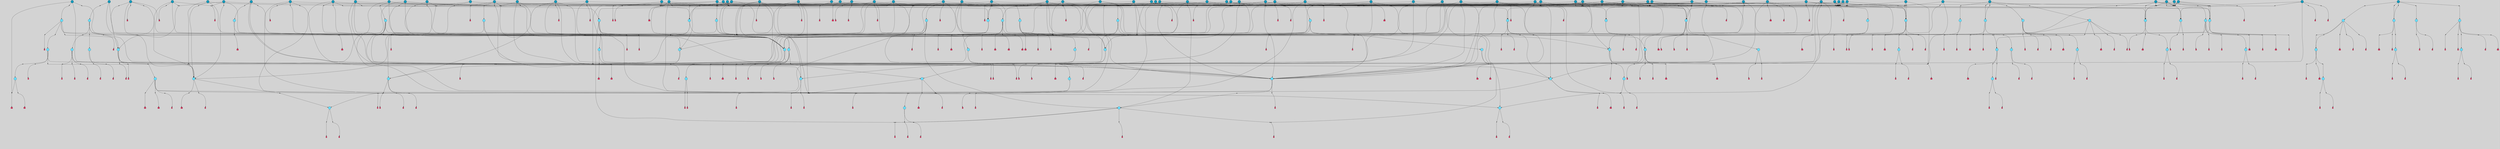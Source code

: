 // File exported with GEGELATI v1.3.1
// On the 2024-04-08 17:52:37
// With the File::TPGGraphDotExporter
digraph{
	graph[pad = "0.212, 0.055" bgcolor = lightgray]
	node[shape=circle style = filled label = ""]
		T3 [fillcolor="#66ddff"]
		T7 [fillcolor="#66ddff"]
		T11 [fillcolor="#66ddff"]
		T59 [fillcolor="#66ddff"]
		T176 [fillcolor="#66ddff"]
		T255 [fillcolor="#66ddff"]
		T267 [fillcolor="#66ddff"]
		T300 [fillcolor="#66ddff"]
		T318 [fillcolor="#66ddff"]
		T319 [fillcolor="#66ddff"]
		T320 [fillcolor="#66ddff"]
		T321 [fillcolor="#66ddff"]
		T322 [fillcolor="#66ddff"]
		T569 [fillcolor="#66ddff"]
		T601 [fillcolor="#66ddff"]
		T725 [fillcolor="#66ddff"]
		T726 [fillcolor="#66ddff"]
		T727 [fillcolor="#66ddff"]
		T728 [fillcolor="#66ddff"]
		T730 [fillcolor="#66ddff"]
		T731 [fillcolor="#66ddff"]
		T732 [fillcolor="#66ddff"]
		T782 [fillcolor="#66ddff"]
		T783 [fillcolor="#66ddff"]
		T785 [fillcolor="#66ddff"]
		T788 [fillcolor="#66ddff"]
		T789 [fillcolor="#66ddff"]
		T842 [fillcolor="#1199bb"]
		T809 [fillcolor="#66ddff"]
		T734 [fillcolor="#66ddff"]
		T843 [fillcolor="#66ddff"]
		T844 [fillcolor="#66ddff"]
		T845 [fillcolor="#66ddff"]
		T879 [fillcolor="#1199bb"]
		T898 [fillcolor="#1199bb"]
		T899 [fillcolor="#66ddff"]
		T900 [fillcolor="#66ddff"]
		T901 [fillcolor="#66ddff"]
		T93 [fillcolor="#66ddff"]
		T902 [fillcolor="#66ddff"]
		T904 [fillcolor="#66ddff"]
		T921 [fillcolor="#66ddff"]
		T922 [fillcolor="#66ddff"]
		T929 [fillcolor="#1199bb"]
		T930 [fillcolor="#66ddff"]
		T931 [fillcolor="#66ddff"]
		T704 [fillcolor="#66ddff"]
		T932 [fillcolor="#66ddff"]
		T933 [fillcolor="#66ddff"]
		T934 [fillcolor="#1199bb"]
		T942 [fillcolor="#1199bb"]
		T944 [fillcolor="#1199bb"]
		T947 [fillcolor="#1199bb"]
		T951 [fillcolor="#1199bb"]
		T955 [fillcolor="#1199bb"]
		T959 [fillcolor="#1199bb"]
		T963 [fillcolor="#1199bb"]
		T965 [fillcolor="#1199bb"]
		T971 [fillcolor="#1199bb"]
		T976 [fillcolor="#66ddff"]
		T985 [fillcolor="#66ddff"]
		T986 [fillcolor="#1199bb"]
		T987 [fillcolor="#1199bb"]
		T988 [fillcolor="#66ddff"]
		T993 [fillcolor="#66ddff"]
		T994 [fillcolor="#1199bb"]
		T995 [fillcolor="#66ddff"]
		T996 [fillcolor="#66ddff"]
		T997 [fillcolor="#66ddff"]
		T998 [fillcolor="#66ddff"]
		T999 [fillcolor="#66ddff"]
		T1000 [fillcolor="#1199bb"]
		T1002 [fillcolor="#1199bb"]
		T1005 [fillcolor="#1199bb"]
		T1007 [fillcolor="#1199bb"]
		T1009 [fillcolor="#1199bb"]
		T1010 [fillcolor="#1199bb"]
		T1011 [fillcolor="#66ddff"]
		T1012 [fillcolor="#1199bb"]
		T1013 [fillcolor="#1199bb"]
		T1014 [fillcolor="#1199bb"]
		T1015 [fillcolor="#1199bb"]
		T1016 [fillcolor="#1199bb"]
		T1022 [fillcolor="#1199bb"]
		T1023 [fillcolor="#1199bb"]
		T1024 [fillcolor="#1199bb"]
		T1026 [fillcolor="#1199bb"]
		T1029 [fillcolor="#1199bb"]
		T1030 [fillcolor="#1199bb"]
		T923 [fillcolor="#1199bb"]
		T1031 [fillcolor="#1199bb"]
		T1035 [fillcolor="#1199bb"]
		T1037 [fillcolor="#1199bb"]
		T1038 [fillcolor="#1199bb"]
		T1043 [fillcolor="#66ddff"]
		T1044 [fillcolor="#1199bb"]
		T1045 [fillcolor="#1199bb"]
		T1058 [fillcolor="#1199bb"]
		T1059 [fillcolor="#1199bb"]
		T1060 [fillcolor="#1199bb"]
		T1061 [fillcolor="#1199bb"]
		T1062 [fillcolor="#1199bb"]
		T1063 [fillcolor="#66ddff"]
		T1064 [fillcolor="#66ddff"]
		T1065 [fillcolor="#66ddff"]
		T1066 [fillcolor="#66ddff"]
		T1067 [fillcolor="#66ddff"]
		T1068 [fillcolor="#66ddff"]
		T1069 [fillcolor="#1199bb"]
		T1070 [fillcolor="#66ddff"]
		T1071 [fillcolor="#66ddff"]
		T989 [fillcolor="#1199bb"]
		T1073 [fillcolor="#1199bb"]
		T1074 [fillcolor="#1199bb"]
		T1075 [fillcolor="#1199bb"]
		T1076 [fillcolor="#1199bb"]
		T1077 [fillcolor="#1199bb"]
		T1080 [fillcolor="#1199bb"]
		T1081 [fillcolor="#1199bb"]
		T1082 [fillcolor="#1199bb"]
		T1083 [fillcolor="#1199bb"]
		T1084 [fillcolor="#1199bb"]
		T1087 [fillcolor="#1199bb"]
		T1090 [fillcolor="#1199bb"]
		T1091 [fillcolor="#1199bb"]
		T1092 [fillcolor="#1199bb"]
		T1093 [fillcolor="#1199bb"]
		T1094 [fillcolor="#1199bb"]
		T1095 [fillcolor="#1199bb"]
		T1097 [fillcolor="#1199bb"]
		T1098 [fillcolor="#1199bb"]
		T1099 [fillcolor="#1199bb"]
		T1100 [fillcolor="#1199bb"]
		T1101 [fillcolor="#1199bb"]
		T1102 [fillcolor="#1199bb"]
		T1103 [fillcolor="#1199bb"]
		T1104 [fillcolor="#1199bb"]
		T1105 [fillcolor="#1199bb"]
		T1107 [fillcolor="#1199bb"]
		T1108 [fillcolor="#1199bb"]
		T1110 [fillcolor="#1199bb"]
		T1111 [fillcolor="#1199bb"]
		T1112 [fillcolor="#66ddff"]
		T1113 [fillcolor="#66ddff"]
		T1114 [fillcolor="#66ddff"]
		T1115 [fillcolor="#66ddff"]
		T1116 [fillcolor="#66ddff"]
		T1117 [fillcolor="#66ddff"]
		T1118 [fillcolor="#1199bb"]
		T1119 [fillcolor="#66ddff"]
		T1120 [fillcolor="#66ddff"]
		T1121 [fillcolor="#1199bb"]
		T1122 [fillcolor="#1199bb"]
		P19329 [fillcolor="#cccccc" shape=point] //6|
		I19329 [shape=box style=invis label="6|1&2|6#1|7&#92;n10|7&2|0#1|5&#92;n9|4&0|1#2|2&#92;n8|6&0|0#1|0&#92;n"]
		P19329 -> I19329[style=invis]
		A12460 [fillcolor="#ff3366" shape=box margin=0.03 width=0 height=0 label="3"]
		T3 -> P19329 -> A12460
		P19330 [fillcolor="#cccccc" shape=point] //3|
		I19330 [shape=box style=invis label="7|6&2|4#0|2&#92;n10|3&2|7#1|4&#92;n11|6&0|4#0|1&#92;n7|1&0|0#2|6&#92;n7|6&0|3#2|6&#92;n4|0&2|6#0|1&#92;n4|4&2|5#0|2&#92;n4|6&0|4#2|7&#92;n10|0&2|3#1|5&#92;n2|6&0|5#0|2&#92;n1|0&2|3#0|7&#92;n1|6&2|0#0|5&#92;n6|2&0|1#0|7&#92;n9|2&0|3#2|7&#92;n5|3&0|6#0|6&#92;n1|7&2|5#2|3&#92;n8|1&2|7#0|6&#92;n1|0&2|5#2|1&#92;n7|1&2|2#2|5&#92;n7|4&2|6#0|3&#92;n"]
		P19330 -> I19330[style=invis]
		A12461 [fillcolor="#ff3366" shape=box margin=0.03 width=0 height=0 label="4"]
		T3 -> P19330 -> A12461
		P19331 [fillcolor="#cccccc" shape=point] //-3|
		I19331 [shape=box style=invis label="1|6&2|7#0|7&#92;n10|2&0|7#1|3&#92;n9|6&2|7#2|2&#92;n5|3&0|7#0|7&#92;n1|6&2|3#0|0&#92;n2|3&2|3#2|2&#92;n5|1&2|6#0|6&#92;n"]
		P19331 -> I19331[style=invis]
		A12462 [fillcolor="#ff3366" shape=box margin=0.03 width=0 height=0 label="7"]
		T7 -> P19331 -> A12462
		P19332 [fillcolor="#cccccc" shape=point] //5|
		I19332 [shape=box style=invis label="0|5&2|3#0|1&#92;n0|6&2|1#2|4&#92;n6|2&2|6#0|7&#92;n7|4&0|3#0|1&#92;n5|4&0|7#1|6&#92;n9|1&0|5#2|2&#92;n6|3&2|3#1|7&#92;n11|7&2|4#1|6&#92;n2|5&0|1#0|0&#92;n4|7&0|0#0|2&#92;n6|2&0|6#0|0&#92;n2|1&2|6#2|4&#92;n10|0&2|0#1|0&#92;n6|6&2|4#0|6&#92;n"]
		P19332 -> I19332[style=invis]
		A12463 [fillcolor="#ff3366" shape=box margin=0.03 width=0 height=0 label="8"]
		T7 -> P19332 -> A12463
		P19333 [fillcolor="#cccccc" shape=point] //6|
		I19333 [shape=box style=invis label="3|0&2|7#2|2&#92;n3|2&0|4#2|5&#92;n5|1&0|2#1|0&#92;n8|7&0|1#2|0&#92;n8|5&0|3#0|6&#92;n0|2&0|2#2|3&#92;n1|5&2|5#0|5&#92;n5|6&0|6#0|7&#92;n6|7&0|0#2|6&#92;n1|2&2|3#0|0&#92;n7|7&2|3#0|4&#92;n0|7&2|7#0|6&#92;n1|0&2|2#2|7&#92;n4|4&0|1#0|0&#92;n"]
		P19333 -> I19333[style=invis]
		A12464 [fillcolor="#ff3366" shape=box margin=0.03 width=0 height=0 label="11"]
		T11 -> P19333 -> A12464
		P19334 [fillcolor="#cccccc" shape=point] //-4|
		I19334 [shape=box style=invis label="4|1&0|4#2|6&#92;n1|2&2|2#2|0&#92;n1|2&2|0#0|6&#92;n8|4&2|3#2|5&#92;n5|5&2|1#1|0&#92;n"]
		P19334 -> I19334[style=invis]
		A12465 [fillcolor="#ff3366" shape=box margin=0.03 width=0 height=0 label="12"]
		T11 -> P19334 -> A12465
		P19335 [fillcolor="#cccccc" shape=point] //8|
		I19335 [shape=box style=invis label="9|0&0|1#2|0&#92;n10|1&2|5#1|4&#92;n8|2&2|6#0|4&#92;n4|5&0|3#0|1&#92;n2|4&2|5#2|3&#92;n4|2&2|2#0|2&#92;n7|5&0|2#0|0&#92;n8|2&2|1#1|3&#92;n8|7&0|7#2|1&#92;n1|1&0|0#0|7&#92;n5|6&2|5#1|0&#92;n6|3&2|5#0|0&#92;n11|4&0|3#2|6&#92;n1|2&2|4#0|7&#92;n5|6&0|1#2|0&#92;n11|3&0|2#0|7&#92;n"]
		P19335 -> I19335[style=invis]
		A12466 [fillcolor="#ff3366" shape=box margin=0.03 width=0 height=0 label="6"]
		T59 -> P19335 -> A12466
		P19336 [fillcolor="#cccccc" shape=point] //5|
		I19336 [shape=box style=invis label="3|0&2|0#0|1&#92;n3|0&0|7#0|1&#92;n5|3&0|2#2|6&#92;n4|4&2|4#2|6&#92;n11|2&0|7#1|6&#92;n2|7&2|2#2|5&#92;n9|3&2|6#2|7&#92;n7|7&0|0#0|4&#92;n6|1&2|4#2|3&#92;n5|4&2|0#1|6&#92;n1|3&0|7#0|4&#92;n"]
		P19336 -> I19336[style=invis]
		A12467 [fillcolor="#ff3366" shape=box margin=0.03 width=0 height=0 label="7"]
		T59 -> P19336 -> A12467
		P19337 [fillcolor="#cccccc" shape=point] //-6|
		I19337 [shape=box style=invis label="11|1&0|7#2|0&#92;n10|4&0|1#1|0&#92;n4|3&2|4#2|1&#92;n0|5&2|0#0|0&#92;n6|1&0|0#0|3&#92;n8|2&2|0#0|4&#92;n11|4&2|0#1|6&#92;n7|0&2|6#2|3&#92;n5|3&2|6#2|0&#92;n2|0&2|0#0|4&#92;n"]
		P19337 -> I19337[style=invis]
		A12468 [fillcolor="#ff3366" shape=box margin=0.03 width=0 height=0 label="9"]
		T59 -> P19337 -> A12468
		T59 -> P19336
		P19338 [fillcolor="#cccccc" shape=point] //3|
		I19338 [shape=box style=invis label="4|7&0|7#2|7&#92;n11|5&2|6#0|2&#92;n5|5&2|6#2|0&#92;n3|2&0|6#0|3&#92;n10|2&2|5#1|5&#92;n9|4&2|3#1|5&#92;n2|5&2|7#2|4&#92;n11|3&2|5#1|0&#92;n7|0&0|7#2|1&#92;n1|2&0|5#0|1&#92;n"]
		P19338 -> I19338[style=invis]
		A12469 [fillcolor="#ff3366" shape=box margin=0.03 width=0 height=0 label="5"]
		T176 -> P19338 -> A12469
		P19339 [fillcolor="#cccccc" shape=point] //2|
		I19339 [shape=box style=invis label="7|1&0|6#0|1&#92;n5|2&2|5#1|6&#92;n10|1&2|1#1|1&#92;n4|7&0|4#2|2&#92;n11|7&0|4#2|7&#92;n5|0&0|5#1|7&#92;n8|2&0|5#2|4&#92;n10|0&2|6#1|6&#92;n5|1&0|1#2|3&#92;n1|6&2|0#0|1&#92;n9|6&2|2#1|4&#92;n3|4&2|3#0|0&#92;n10|1&0|1#1|0&#92;n2|2&0|1#2|1&#92;n3|1&2|7#0|3&#92;n"]
		P19339 -> I19339[style=invis]
		A12470 [fillcolor="#ff3366" shape=box margin=0.03 width=0 height=0 label="10"]
		T176 -> P19339 -> A12470
		P19340 [fillcolor="#cccccc" shape=point] //-1|
		I19340 [shape=box style=invis label="1|7&2|1#0|6&#92;n8|1&2|3#0|5&#92;n10|6&2|7#1|0&#92;n1|7&2|5#0|2&#92;n0|3&0|3#2|2&#92;n3|5&0|1#0|0&#92;n3|5&0|2#0|3&#92;n1|5&2|0#0|4&#92;n5|7&2|2#2|5&#92;n4|0&2|3#0|3&#92;n"]
		P19340 -> I19340[style=invis]
		T176 -> P19340 -> T3
		P19341 [fillcolor="#cccccc" shape=point] //-3|
		I19341 [shape=box style=invis label="6|3&2|4#1|4&#92;n5|3&0|1#1|7&#92;n2|1&0|2#2|3&#92;n8|7&0|6#0|4&#92;n2|1&2|0#0|1&#92;n0|0&2|2#2|3&#92;n6|1&0|7#2|6&#92;n5|7&0|2#0|4&#92;n0|3&0|4#2|0&#92;n11|0&2|0#2|5&#92;n6|0&2|0#1|4&#92;n8|6&0|2#2|5&#92;n5|4&2|1#0|3&#92;n9|7&2|5#0|3&#92;n5|4&2|7#0|4&#92;n"]
		P19341 -> I19341[style=invis]
		A12471 [fillcolor="#ff3366" shape=box margin=0.03 width=0 height=0 label="10"]
		T176 -> P19341 -> A12471
		P19342 [fillcolor="#cccccc" shape=point] //4|
		I19342 [shape=box style=invis label="7|1&0|6#0|1&#92;n5|2&2|5#1|6&#92;n10|1&2|1#1|1&#92;n9|6&2|2#1|4&#92;n4|7&0|4#2|2&#92;n9|6&0|4#1|1&#92;n10|0&2|6#1|6&#92;n5|1&0|1#2|3&#92;n1|6&2|0#0|1&#92;n8|2&0|5#2|4&#92;n3|4&2|3#0|0&#92;n10|1&0|5#1|0&#92;n2|2&0|1#2|1&#92;n3|1&2|7#0|3&#92;n"]
		P19342 -> I19342[style=invis]
		A12472 [fillcolor="#ff3366" shape=box margin=0.03 width=0 height=0 label="10"]
		T176 -> P19342 -> A12472
		T255 -> P19340
		P19343 [fillcolor="#cccccc" shape=point] //-9|
		I19343 [shape=box style=invis label="7|1&0|0#2|6&#92;n1|6&0|4#2|7&#92;n7|6&2|4#0|2&#92;n10|7&2|1#1|3&#92;n7|6&0|3#2|6&#92;n4|0&2|2#2|1&#92;n1|0&0|5#2|3&#92;n6|1&2|6#1|1&#92;n7|4&2|6#1|0&#92;n9|5&0|1#0|2&#92;n9|2&0|3#0|7&#92;n6|0&2|7#0|6&#92;n10|5&2|3#1|5&#92;n10|0&2|7#1|4&#92;n1|0&2|3#0|7&#92;n5|2&0|6#0|6&#92;n2|6&0|1#0|2&#92;n7|4&2|5#0|3&#92;n3|6&2|4#0|5&#92;n1|6&2|0#0|5&#92;n"]
		P19343 -> I19343[style=invis]
		A12473 [fillcolor="#ff3366" shape=box margin=0.03 width=0 height=0 label="4"]
		T255 -> P19343 -> A12473
		P19344 [fillcolor="#cccccc" shape=point] //7|
		I19344 [shape=box style=invis label="9|6&2|6#1|3&#92;n9|7&2|0#1|7&#92;n3|0&2|0#0|0&#92;n1|6&0|0#0|4&#92;n7|4&0|3#0|1&#92;n"]
		P19344 -> I19344[style=invis]
		A12474 [fillcolor="#ff3366" shape=box margin=0.03 width=0 height=0 label="12"]
		T255 -> P19344 -> A12474
		P19345 [fillcolor="#cccccc" shape=point] //-9|
		I19345 [shape=box style=invis label="11|5&0|0#2|6&#92;n8|5&2|3#2|1&#92;n7|1&0|6#1|3&#92;n11|4&0|2#0|1&#92;n9|0&2|7#1|6&#92;n10|1&0|3#1|6&#92;n0|3&0|4#2|5&#92;n5|7&2|3#1|6&#92;n2|0&2|1#0|7&#92;n"]
		P19345 -> I19345[style=invis]
		A12475 [fillcolor="#ff3366" shape=box margin=0.03 width=0 height=0 label="2"]
		T255 -> P19345 -> A12475
		P19346 [fillcolor="#cccccc" shape=point] //-7|
		I19346 [shape=box style=invis label="9|1&2|7#2|1&#92;n7|0&2|0#2|7&#92;n2|3&2|3#2|2&#92;n8|5&2|1#0|3&#92;n5|5&0|7#0|1&#92;n1|6&2|7#0|7&#92;n10|2&0|7#1|3&#92;n6|4&2|2#2|4&#92;n0|6&2|5#0|2&#92;n"]
		P19346 -> I19346[style=invis]
		A12476 [fillcolor="#ff3366" shape=box margin=0.03 width=0 height=0 label="7"]
		T255 -> P19346 -> A12476
		P19347 [fillcolor="#cccccc" shape=point] //-9|
		I19347 [shape=box style=invis label="4|7&2|6#0|5&#92;n11|3&0|2#2|6&#92;n10|2&2|4#1|6&#92;n3|0&2|6#2|7&#92;n4|3&0|5#0|7&#92;n2|3&0|7#0|7&#92;n10|6&0|7#1|5&#92;n10|1&2|2#1|1&#92;n1|7&0|3#2|6&#92;n"]
		P19347 -> I19347[style=invis]
		A12477 [fillcolor="#ff3366" shape=box margin=0.03 width=0 height=0 label="4"]
		T267 -> P19347 -> A12477
		T267 -> P19336
		P19348 [fillcolor="#cccccc" shape=point] //-10|
		I19348 [shape=box style=invis label="4|2&2|0#2|4&#92;n7|3&2|7#0|0&#92;n11|5&2|2#0|2&#92;n9|6&2|3#0|1&#92;n0|0&2|2#0|5&#92;n2|3&2|1#2|0&#92;n"]
		P19348 -> I19348[style=invis]
		A12478 [fillcolor="#ff3366" shape=box margin=0.03 width=0 height=0 label="2"]
		T267 -> P19348 -> A12478
		P19349 [fillcolor="#cccccc" shape=point] //-2|
		I19349 [shape=box style=invis label="5|2&2|0#2|4&#92;n9|1&2|3#0|1&#92;n3|6&2|5#2|7&#92;n7|0&2|1#0|4&#92;n1|2&0|3#0|5&#92;n7|3&2|7#0|0&#92;n"]
		P19349 -> I19349[style=invis]
		A12479 [fillcolor="#ff3366" shape=box margin=0.03 width=0 height=0 label="2"]
		T267 -> P19349 -> A12479
		P19350 [fillcolor="#cccccc" shape=point] //-9|
		I19350 [shape=box style=invis label="4|1&0|4#2|6&#92;n11|0&2|0#0|6&#92;n8|4&2|3#2|5&#92;n6|0&0|3#0|1&#92;n"]
		P19350 -> I19350[style=invis]
		T267 -> P19350 -> T11
		P19351 [fillcolor="#cccccc" shape=point] //-2|
		I19351 [shape=box style=invis label="8|4&2|1#2|5&#92;n5|7&2|3#1|2&#92;n10|4&2|5#1|7&#92;n10|0&2|6#1|3&#92;n11|1&2|4#2|6&#92;n9|5&2|4#0|4&#92;n2|4&0|5#0|7&#92;n4|5&2|7#0|6&#92;n1|4&2|6#0|3&#92;n2|7&2|7#2|6&#92;n3|0&0|6#0|2&#92;n0|7&0|5#0|1&#92;n0|4&2|1#0|0&#92;n4|4&2|6#0|7&#92;n7|2&2|6#2|6&#92;n11|5&2|6#0|3&#92;n9|7&0|3#1|4&#92;n5|6&0|7#1|2&#92;n10|6&2|0#1|4&#92;n4|0&0|4#2|4&#92;n"]
		P19351 -> I19351[style=invis]
		T300 -> P19351 -> T59
		P19352 [fillcolor="#cccccc" shape=point] //10|
		I19352 [shape=box style=invis label="2|6&2|4#0|0&#92;n1|7&2|3#0|6&#92;n3|5&2|2#0|3&#92;n10|3&0|4#1|4&#92;n7|1&0|4#2|6&#92;n10|2&0|3#1|7&#92;n9|5&2|0#0|4&#92;n4|0&0|3#2|7&#92;n11|4&2|6#1|2&#92;n5|4&2|7#0|2&#92;n4|5&2|7#2|1&#92;n6|5&0|7#2|1&#92;n5|3&2|3#1|6&#92;n10|7&2|0#1|2&#92;n"]
		P19352 -> I19352[style=invis]
		A12480 [fillcolor="#ff3366" shape=box margin=0.03 width=0 height=0 label="5"]
		T300 -> P19352 -> A12480
		T300 -> P19347
		P19353 [fillcolor="#cccccc" shape=point] //-4|
		I19353 [shape=box style=invis label="4|1&0|4#2|6&#92;n1|2&2|2#2|0&#92;n1|2&2|0#0|6&#92;n8|4&2|3#2|5&#92;n5|5&2|1#1|0&#92;n"]
		P19353 -> I19353[style=invis]
		A12481 [fillcolor="#ff3366" shape=box margin=0.03 width=0 height=0 label="12"]
		T321 -> P19353 -> A12481
		P19354 [fillcolor="#cccccc" shape=point] //6|
		I19354 [shape=box style=invis label="3|0&2|7#2|2&#92;n3|2&0|4#2|5&#92;n5|1&0|2#1|0&#92;n8|7&0|1#2|0&#92;n8|5&0|3#0|6&#92;n0|2&0|2#2|3&#92;n1|5&2|5#0|5&#92;n5|6&0|6#0|7&#92;n6|7&0|0#2|6&#92;n1|2&2|3#0|0&#92;n7|7&2|3#0|4&#92;n0|7&2|7#0|6&#92;n1|0&2|2#2|7&#92;n4|4&0|1#0|0&#92;n"]
		P19354 -> I19354[style=invis]
		A12482 [fillcolor="#ff3366" shape=box margin=0.03 width=0 height=0 label="11"]
		T321 -> P19354 -> A12482
		P19355 [fillcolor="#cccccc" shape=point] //-3|
		I19355 [shape=box style=invis label="8|1&2|3#0|5&#92;n0|6&0|5#0|5&#92;n3|7&2|1#0|6&#92;n3|5&0|1#0|0&#92;n9|5&2|0#0|4&#92;n3|5&0|2#0|3&#92;n10|6&2|4#1|0&#92;n9|4&2|7#2|6&#92;n1|7&2|5#2|2&#92;n"]
		P19355 -> I19355[style=invis]
		A12483 [fillcolor="#ff3366" shape=box margin=0.03 width=0 height=0 label="5"]
		T318 -> P19355 -> A12483
		P19356 [fillcolor="#cccccc" shape=point] //0|
		I19356 [shape=box style=invis label="2|5&0|1#0|6&#92;n6|1&2|2#2|7&#92;n8|0&0|3#1|4&#92;n4|3&2|5#2|4&#92;n8|1&2|4#0|0&#92;n6|6&0|1#2|6&#92;n11|7&2|4#2|5&#92;n6|2&2|4#0|2&#92;n8|5&2|4#2|4&#92;n2|1&2|1#2|2&#92;n2|7&2|5#2|6&#92;n9|7&0|5#0|4&#92;n1|2&0|5#2|6&#92;n4|2&2|3#2|7&#92;n3|3&2|1#0|2&#92;n"]
		P19356 -> I19356[style=invis]
		A12484 [fillcolor="#ff3366" shape=box margin=0.03 width=0 height=0 label="5"]
		T318 -> P19356 -> A12484
		P19357 [fillcolor="#cccccc" shape=point] //5|
		I19357 [shape=box style=invis label="8|1&2|6#0|6&#92;n3|0&0|7#0|1&#92;n11|3&0|2#2|6&#92;n4|4&2|4#2|6&#92;n11|2&0|7#1|6&#92;n2|7&2|2#2|5&#92;n7|7&0|0#0|4&#92;n6|1&2|4#2|3&#92;n5|4&2|0#1|6&#92;n3|0&2|0#0|1&#92;n1|3&0|7#0|4&#92;n"]
		P19357 -> I19357[style=invis]
		A12485 [fillcolor="#ff3366" shape=box margin=0.03 width=0 height=0 label="7"]
		T319 -> P19357 -> A12485
		P19358 [fillcolor="#cccccc" shape=point] //7|
		I19358 [shape=box style=invis label="7|0&2|1#2|0&#92;n9|7&2|1#1|7&#92;n8|2&0|1#1|0&#92;n6|6&0|2#1|1&#92;n2|2&0|5#0|0&#92;n5|7&0|0#2|1&#92;n5|1&2|5#1|5&#92;n4|7&2|4#2|3&#92;n10|5&2|2#1|5&#92;n1|3&2|2#2|0&#92;n10|2&2|6#1|5&#92;n"]
		P19358 -> I19358[style=invis]
		A12486 [fillcolor="#ff3366" shape=box margin=0.03 width=0 height=0 label="1"]
		T319 -> P19358 -> A12486
		P19359 [fillcolor="#cccccc" shape=point] //-2|
		I19359 [shape=box style=invis label="4|1&0|4#0|3&#92;n4|2&0|5#2|0&#92;n5|5&2|6#0|5&#92;n1|4&0|1#0|2&#92;n6|3&2|7#1|5&#92;n0|4&2|0#0|3&#92;n8|5&2|5#1|2&#92;n10|7&2|7#1|1&#92;n3|4&0|0#2|1&#92;n3|6&2|5#2|5&#92;n8|3&0|1#0|7&#92;n10|0&2|7#1|3&#92;n4|1&2|4#0|1&#92;n9|3&2|0#0|4&#92;n3|6&2|0#0|4&#92;n1|2&0|6#2|1&#92;n4|0&2|1#2|2&#92;n"]
		P19359 -> I19359[style=invis]
		A12487 [fillcolor="#ff3366" shape=box margin=0.03 width=0 height=0 label="14"]
		T320 -> P19359 -> A12487
		P19360 [fillcolor="#cccccc" shape=point] //-3|
		I19360 [shape=box style=invis label="3|7&0|0#0|2&#92;n11|5&0|1#1|1&#92;n4|1&0|6#2|6&#92;n4|0&0|1#0|5&#92;n"]
		P19360 -> I19360[style=invis]
		T319 -> P19360 -> T320
		P19361 [fillcolor="#cccccc" shape=point] //-3|
		I19361 [shape=box style=invis label="1|6&2|7#0|7&#92;n10|2&0|7#1|3&#92;n9|6&2|7#2|2&#92;n5|3&0|7#0|7&#92;n1|6&2|3#0|0&#92;n2|3&2|3#2|2&#92;n5|1&2|6#0|6&#92;n"]
		P19361 -> I19361[style=invis]
		A12488 [fillcolor="#ff3366" shape=box margin=0.03 width=0 height=0 label="7"]
		T322 -> P19361 -> A12488
		P19362 [fillcolor="#cccccc" shape=point] //1|
		I19362 [shape=box style=invis label="5|1&0|6#2|7&#92;n2|4&0|4#2|2&#92;n0|6&0|5#0|4&#92;n10|6&2|5#1|6&#92;n9|3&0|1#1|7&#92;n10|3&2|2#1|0&#92;n5|0&0|0#2|1&#92;n11|3&2|3#1|5&#92;n10|3&0|1#1|0&#92;n2|4&0|1#0|1&#92;n0|2&0|3#2|4&#92;n9|2&2|1#2|5&#92;n11|7&2|6#2|6&#92;n"]
		P19362 -> I19362[style=invis]
		T320 -> P19362 -> T322
		P19363 [fillcolor="#cccccc" shape=point] //5|
		I19363 [shape=box style=invis label="0|5&2|3#0|1&#92;n0|6&2|1#2|4&#92;n6|2&2|6#0|7&#92;n7|4&0|3#0|1&#92;n5|4&0|7#1|6&#92;n9|1&0|5#2|2&#92;n6|3&2|3#1|7&#92;n11|7&2|4#1|6&#92;n2|5&0|1#0|0&#92;n4|7&0|0#0|2&#92;n6|2&0|6#0|0&#92;n2|1&2|6#2|4&#92;n10|0&2|0#1|0&#92;n6|6&2|4#0|6&#92;n"]
		P19363 -> I19363[style=invis]
		A12489 [fillcolor="#ff3366" shape=box margin=0.03 width=0 height=0 label="8"]
		T322 -> P19363 -> A12489
		P19364 [fillcolor="#cccccc" shape=point] //5|
		I19364 [shape=box style=invis label="3|0&2|0#0|1&#92;n3|0&0|7#0|1&#92;n5|3&0|2#2|6&#92;n4|4&2|4#2|6&#92;n11|2&0|7#1|6&#92;n2|7&2|2#2|5&#92;n9|3&2|6#2|7&#92;n7|7&0|0#0|4&#92;n6|1&2|4#2|3&#92;n5|4&2|0#1|6&#92;n1|3&0|7#0|4&#92;n"]
		P19364 -> I19364[style=invis]
		A12490 [fillcolor="#ff3366" shape=box margin=0.03 width=0 height=0 label="7"]
		T320 -> P19364 -> A12490
		P19365 [fillcolor="#cccccc" shape=point] //5|
		I19365 [shape=box style=invis label="10|4&2|6#1|2&#92;n8|4&0|1#1|0&#92;n0|4&2|6#0|0&#92;n8|4&2|5#2|1&#92;n7|5&2|5#1|0&#92;n3|6&0|6#2|2&#92;n1|7&0|7#0|5&#92;n2|0&0|7#2|4&#92;n9|4&2|6#2|7&#92;n2|6&2|2#0|0&#92;n11|7&2|7#0|7&#92;n5|5&0|0#0|1&#92;n10|1&0|0#1|0&#92;n7|3&0|1#2|5&#92;n9|2&2|7#1|5&#92;n9|0&2|5#1|2&#92;n1|6&2|4#2|2&#92;n3|3&2|2#0|7&#92;n1|6&2|0#0|0&#92;n6|4&2|6#1|0&#92;n"]
		P19365 -> I19365[style=invis]
		A12491 [fillcolor="#ff3366" shape=box margin=0.03 width=0 height=0 label="1"]
		T319 -> P19365 -> A12491
		P19366 [fillcolor="#cccccc" shape=point] //7|
		I19366 [shape=box style=invis label="6|1&2|6#2|7&#92;n7|0&2|4#2|3&#92;n3|3&0|7#0|6&#92;n5|4&0|2#2|4&#92;n8|5&2|6#2|7&#92;n0|0&2|3#0|3&#92;n5|4&2|4#2|6&#92;n"]
		P19366 -> I19366[style=invis]
		T319 -> P19366 -> T318
		P19367 [fillcolor="#cccccc" shape=point] //7|
		I19367 [shape=box style=invis label="0|2&2|4#2|6&#92;n5|3&0|6#0|1&#92;n4|7&2|6#0|5&#92;n7|6&0|7#0|5&#92;n10|7&2|2#1|1&#92;n"]
		P19367 -> I19367[style=invis]
		A12492 [fillcolor="#ff3366" shape=box margin=0.03 width=0 height=0 label="4"]
		T318 -> P19367 -> A12492
		P19368 [fillcolor="#cccccc" shape=point] //-4|
		I19368 [shape=box style=invis label="4|7&2|2#0|7&#92;n11|6&2|2#0|7&#92;n5|3&0|2#2|4&#92;n9|1&0|3#1|7&#92;n5|3&0|2#2|0&#92;n1|1&0|3#0|4&#92;n2|7&2|2#2|5&#92;n5|2&2|6#2|6&#92;n0|0&2|0#2|1&#92;n9|1&0|3#2|2&#92;n0|5&2|3#0|6&#92;n11|7&0|7#2|1&#92;n"]
		P19368 -> I19368[style=invis]
		A12493 [fillcolor="#ff3366" shape=box margin=0.03 width=0 height=0 label="7"]
		T569 -> P19368 -> A12493
		P19369 [fillcolor="#cccccc" shape=point] //9|
		I19369 [shape=box style=invis label="7|5&2|6#2|2&#92;n1|7&0|1#2|3&#92;n2|0&2|0#2|4&#92;n6|4&0|4#1|6&#92;n10|3&2|4#1|6&#92;n"]
		P19369 -> I19369[style=invis]
		T569 -> P19369 -> T300
		P19370 [fillcolor="#cccccc" shape=point] //7|
		I19370 [shape=box style=invis label="7|4&2|7#0|4&#92;n5|0&2|1#2|2&#92;n2|1&2|3#0|0&#92;n4|3&2|0#0|1&#92;n0|0&2|7#2|7&#92;n0|7&0|5#2|3&#92;n4|6&0|1#2|0&#92;n1|4&2|5#0|4&#92;n4|4&0|7#0|0&#92;n10|0&0|4#1|2&#92;n"]
		P19370 -> I19370[style=invis]
		A12494 [fillcolor="#ff3366" shape=box margin=0.03 width=0 height=0 label="0"]
		T569 -> P19370 -> A12494
		P19371 [fillcolor="#cccccc" shape=point] //-2|
		I19371 [shape=box style=invis label="5|2&0|6#0|6&#92;n7|6&2|4#0|2&#92;n10|7&2|1#1|3&#92;n1|0&0|5#2|3&#92;n4|0&2|2#2|1&#92;n7|6&0|3#2|6&#92;n6|1&2|6#1|1&#92;n8|5&2|1#2|7&#92;n7|4&2|6#1|0&#92;n7|4&2|5#0|3&#92;n9|2&0|3#0|7&#92;n6|0&2|7#0|7&#92;n10|5&2|3#1|5&#92;n10|0&2|7#1|4&#92;n1|0&0|3#0|7&#92;n1|6&0|1#2|7&#92;n2|6&0|1#0|2&#92;n9|5&0|1#0|2&#92;n3|6&2|4#0|5&#92;n1|6&2|0#0|5&#92;n"]
		P19371 -> I19371[style=invis]
		A12495 [fillcolor="#ff3366" shape=box margin=0.03 width=0 height=0 label="4"]
		T569 -> P19371 -> A12495
		P19372 [fillcolor="#cccccc" shape=point] //7|
		I19372 [shape=box style=invis label="1|6&0|4#0|1&#92;n10|6&2|7#1|2&#92;n6|3&0|5#0|7&#92;n4|6&2|7#0|0&#92;n11|5&2|2#2|0&#92;n0|2&2|6#2|5&#92;n1|6&0|7#0|7&#92;n9|4&2|4#2|4&#92;n1|0&2|6#0|4&#92;n7|1&2|3#2|0&#92;n"]
		P19372 -> I19372[style=invis]
		A12496 [fillcolor="#ff3366" shape=box margin=0.03 width=0 height=0 label="4"]
		T601 -> P19372 -> A12496
		T601 -> P19369
		P19373 [fillcolor="#cccccc" shape=point] //1|
		I19373 [shape=box style=invis label="5|1&0|6#2|7&#92;n2|4&0|4#2|2&#92;n0|6&0|5#0|4&#92;n10|6&2|5#1|6&#92;n9|3&0|1#1|7&#92;n10|3&2|2#1|0&#92;n5|0&0|0#2|1&#92;n11|3&2|3#1|5&#92;n10|3&0|1#1|0&#92;n2|4&0|1#0|1&#92;n0|2&0|3#2|4&#92;n9|2&2|1#2|5&#92;n11|7&2|6#2|6&#92;n"]
		P19373 -> I19373[style=invis]
		T601 -> P19373 -> T7
		P19374 [fillcolor="#cccccc" shape=point] //8|
		I19374 [shape=box style=invis label="0|4&2|6#2|2&#92;n3|2&2|2#0|3&#92;n7|5&2|5#1|6&#92;n6|4&0|3#2|7&#92;n8|5&0|2#1|1&#92;n9|5&2|6#2|7&#92;n8|4&0|1#1|0&#92;n1|6&2|4#2|4&#92;n1|7&0|7#0|5&#92;n0|7&2|7#0|7&#92;n2|0&0|7#2|4&#92;n2|6&2|2#0|0&#92;n4|5&0|0#0|1&#92;n1|3&2|6#0|0&#92;n6|4&2|1#2|1&#92;n8|4&2|5#2|1&#92;n10|1&0|0#1|0&#92;n3|3&2|2#2|7&#92;n7|3&0|1#2|5&#92;n4|1&2|7#0|4&#92;n"]
		P19374 -> I19374[style=invis]
		T601 -> P19374 -> T569
		P19375 [fillcolor="#cccccc" shape=point] //4|
		I19375 [shape=box style=invis label="4|3&0|6#0|3&#92;n5|7&2|3#2|2&#92;n5|6&0|7#1|2&#92;n1|4&2|6#0|3&#92;n8|4&2|1#2|5&#92;n9|5&2|4#1|4&#92;n2|4&0|5#0|7&#92;n10|0&0|6#1|3&#92;n3|0&0|6#0|2&#92;n2|7&2|7#2|6&#92;n5|2&0|5#1|5&#92;n10|4&2|5#1|7&#92;n4|0&0|4#2|4&#92;n11|1&0|4#2|6&#92;n10|6&2|0#1|4&#92;n9|7&0|3#1|4&#92;n4|5&2|7#0|6&#92;n11|5&2|6#2|3&#92;n0|3&0|5#0|1&#92;n"]
		P19375 -> I19375[style=invis]
		A12497 [fillcolor="#ff3366" shape=box margin=0.03 width=0 height=0 label="13"]
		T732 -> P19375 -> A12497
		P19376 [fillcolor="#cccccc" shape=point] //7|
		I19376 [shape=box style=invis label="0|3&2|7#2|1&#92;n3|7&0|1#0|3&#92;n3|1&0|3#2|1&#92;n5|0&0|0#0|2&#92;n9|0&2|2#0|7&#92;n2|5&2|6#0|0&#92;n9|4&2|7#2|6&#92;n8|4&2|6#0|2&#92;n9|5&2|1#0|2&#92;n8|1&2|5#0|5&#92;n9|5&2|0#2|4&#92;n11|2&0|3#0|4&#92;n"]
		P19376 -> I19376[style=invis]
		A12498 [fillcolor="#ff3366" shape=box margin=0.03 width=0 height=0 label="5"]
		T725 -> P19376 -> A12498
		P19377 [fillcolor="#cccccc" shape=point] //-7|
		I19377 [shape=box style=invis label="6|1&0|2#0|3&#92;n1|2&0|1#2|0&#92;n10|3&2|2#1|1&#92;n0|1&0|2#0|7&#92;n4|6&2|7#2|4&#92;n6|0&2|7#0|6&#92;n"]
		P19377 -> I19377[style=invis]
		A12499 [fillcolor="#ff3366" shape=box margin=0.03 width=0 height=0 label="7"]
		T732 -> P19377 -> A12499
		P19378 [fillcolor="#cccccc" shape=point] //7|
		I19378 [shape=box style=invis label="10|5&0|6#1|7&#92;n4|3&2|6#0|3&#92;n8|4&0|6#1|2&#92;n3|0&2|0#2|3&#92;n5|6&2|3#0|4&#92;n0|7&2|1#0|5&#92;n8|7&2|2#2|5&#92;n9|1&0|0#1|0&#92;n10|1&2|1#1|4&#92;n3|3&2|7#0|4&#92;n5|2&2|3#0|4&#92;n2|0&2|6#2|2&#92;n1|7&0|1#0|7&#92;n"]
		P19378 -> I19378[style=invis]
		T725 -> P19378 -> T731
		P19379 [fillcolor="#cccccc" shape=point] //6|
		I19379 [shape=box style=invis label="4|4&0|7#2|7&#92;n10|6&0|1#1|3&#92;n7|5&0|2#0|7&#92;n10|7&0|1#1|5&#92;n9|0&2|1#1|0&#92;n"]
		P19379 -> I19379[style=invis]
		A12500 [fillcolor="#ff3366" shape=box margin=0.03 width=0 height=0 label="7"]
		T725 -> P19379 -> A12500
		P19380 [fillcolor="#cccccc" shape=point] //-4|
		I19380 [shape=box style=invis label="4|1&0|4#2|6&#92;n1|2&2|2#2|0&#92;n1|2&2|0#0|6&#92;n8|4&2|3#2|5&#92;n5|5&2|1#1|0&#92;n"]
		P19380 -> I19380[style=invis]
		A12501 [fillcolor="#ff3366" shape=box margin=0.03 width=0 height=0 label="12"]
		T726 -> P19380 -> A12501
		P19381 [fillcolor="#cccccc" shape=point] //-1|
		I19381 [shape=box style=invis label="6|4&0|4#2|4&#92;n4|5&2|5#2|4&#92;n9|7&2|5#0|3&#92;n3|7&2|6#0|6&#92;n8|7&0|6#0|4&#92;n2|1&2|0#0|1&#92;n8|6&0|0#2|5&#92;n2|1&0|2#0|3&#92;n6|1&0|7#2|6&#92;n6|3&0|1#1|6&#92;n5|4&2|7#0|4&#92;n0|7&0|4#2|0&#92;n11|0&2|0#2|5&#92;n3|7&2|0#2|7&#92;n8|3&2|7#1|4&#92;n5|7&0|6#0|4&#92;n0|0&2|3#2|3&#92;n5|4&2|1#0|3&#92;n0|4&0|3#2|5&#92;n"]
		P19381 -> I19381[style=invis]
		A12502 [fillcolor="#ff3366" shape=box margin=0.03 width=0 height=0 label="10"]
		T732 -> P19381 -> A12502
		P19382 [fillcolor="#cccccc" shape=point] //-5|
		I19382 [shape=box style=invis label="0|7&0|6#2|1&#92;n3|5&0|7#2|7&#92;n1|0&0|7#0|4&#92;n0|5&0|3#2|4&#92;n2|1&2|4#0|4&#92;n6|5&2|4#1|4&#92;n11|7&2|2#2|2&#92;n"]
		P19382 -> I19382[style=invis]
		T730 -> P19382 -> T727
		P19383 [fillcolor="#cccccc" shape=point] //-3|
		I19383 [shape=box style=invis label="1|6&2|7#0|7&#92;n10|2&0|7#1|3&#92;n9|6&2|7#2|2&#92;n5|3&0|7#0|7&#92;n1|6&2|3#0|0&#92;n2|3&2|3#2|2&#92;n5|1&2|6#0|6&#92;n"]
		P19383 -> I19383[style=invis]
		A12503 [fillcolor="#ff3366" shape=box margin=0.03 width=0 height=0 label="7"]
		T727 -> P19383 -> A12503
		P19384 [fillcolor="#cccccc" shape=point] //5|
		I19384 [shape=box style=invis label="0|5&2|3#0|1&#92;n0|6&2|1#2|4&#92;n6|2&2|6#0|7&#92;n7|4&0|3#0|1&#92;n5|4&0|7#1|6&#92;n9|1&0|5#2|2&#92;n6|3&2|3#1|7&#92;n11|7&2|4#1|6&#92;n2|5&0|1#0|0&#92;n4|7&0|0#0|2&#92;n6|2&0|6#0|0&#92;n2|1&2|6#2|4&#92;n10|0&2|0#1|0&#92;n6|6&2|4#0|6&#92;n"]
		P19384 -> I19384[style=invis]
		A12504 [fillcolor="#ff3366" shape=box margin=0.03 width=0 height=0 label="8"]
		T727 -> P19384 -> A12504
		P19385 [fillcolor="#cccccc" shape=point] //-6|
		I19385 [shape=box style=invis label="11|7&0|1#0|6&#92;n3|5&0|1#0|3&#92;n1|5&0|5#0|6&#92;n1|7&2|5#2|2&#92;n0|0&0|2#2|2&#92;n4|4&0|1#0|5&#92;n6|4&2|2#0|2&#92;n0|6&2|5#0|5&#92;n0|3&2|2#2|6&#92;n"]
		P19385 -> I19385[style=invis]
		A12505 [fillcolor="#ff3366" shape=box margin=0.03 width=0 height=0 label="5"]
		T732 -> P19385 -> A12505
		P19386 [fillcolor="#cccccc" shape=point] //2|
		I19386 [shape=box style=invis label="11|2&2|1#2|2&#92;n0|1&0|0#0|6&#92;n9|2&0|4#2|2&#92;n9|7&2|0#0|0&#92;n4|5&0|6#2|7&#92;n6|7&0|2#0|1&#92;n5|6&0|2#1|0&#92;n11|6&2|1#2|1&#92;n11|0&0|0#2|3&#92;n8|4&0|7#1|1&#92;n11|3&0|7#1|6&#92;n9|2&2|1#2|5&#92;n11|7&0|2#0|2&#92;n"]
		P19386 -> I19386[style=invis]
		T731 -> P19386 -> T728
		P19387 [fillcolor="#cccccc" shape=point] //-2|
		I19387 [shape=box style=invis label="9|0&2|5#0|2&#92;n3|4&2|2#2|2&#92;n11|5&2|5#2|7&#92;n3|5&2|2#0|3&#92;n0|0&2|1#0|0&#92;n"]
		P19387 -> I19387[style=invis]
		A12506 [fillcolor="#ff3366" shape=box margin=0.03 width=0 height=0 label="7"]
		T730 -> P19387 -> A12506
		P19388 [fillcolor="#cccccc" shape=point] //3|
		I19388 [shape=box style=invis label="4|7&0|7#2|7&#92;n11|5&2|6#0|2&#92;n5|5&2|6#2|0&#92;n3|2&0|6#0|3&#92;n10|2&2|5#1|5&#92;n9|4&2|3#1|5&#92;n2|5&2|7#2|4&#92;n11|3&2|5#1|0&#92;n7|0&0|7#2|1&#92;n1|2&0|5#0|1&#92;n"]
		P19388 -> I19388[style=invis]
		A12507 [fillcolor="#ff3366" shape=box margin=0.03 width=0 height=0 label="5"]
		T731 -> P19388 -> A12507
		P19389 [fillcolor="#cccccc" shape=point] //7|
		I19389 [shape=box style=invis label="10|5&0|6#1|7&#92;n4|3&2|6#0|3&#92;n8|4&0|6#1|2&#92;n3|0&2|0#2|3&#92;n5|6&2|3#0|4&#92;n0|7&2|1#0|5&#92;n8|7&2|2#2|5&#92;n9|1&0|0#1|0&#92;n10|1&2|1#1|4&#92;n3|3&2|7#0|4&#92;n5|2&2|3#0|4&#92;n2|0&2|6#2|2&#92;n1|7&0|1#0|7&#92;n"]
		P19389 -> I19389[style=invis]
		T730 -> P19389 -> T731
		P19390 [fillcolor="#cccccc" shape=point] //6|
		I19390 [shape=box style=invis label="3|0&2|7#2|2&#92;n3|2&0|4#2|5&#92;n5|1&0|2#1|0&#92;n8|7&0|1#2|0&#92;n8|5&0|3#0|6&#92;n0|2&0|2#2|3&#92;n1|5&2|5#0|5&#92;n5|6&0|6#0|7&#92;n6|7&0|0#2|6&#92;n1|2&2|3#0|0&#92;n7|7&2|3#0|4&#92;n0|7&2|7#0|6&#92;n1|0&2|2#2|7&#92;n4|4&0|1#0|0&#92;n"]
		P19390 -> I19390[style=invis]
		A12508 [fillcolor="#ff3366" shape=box margin=0.03 width=0 height=0 label="11"]
		T726 -> P19390 -> A12508
		P19391 [fillcolor="#cccccc" shape=point] //6|
		I19391 [shape=box style=invis label="6|1&2|6#1|7&#92;n10|7&2|0#1|5&#92;n9|4&0|1#2|2&#92;n8|6&0|0#1|0&#92;n"]
		P19391 -> I19391[style=invis]
		A12509 [fillcolor="#ff3366" shape=box margin=0.03 width=0 height=0 label="3"]
		T728 -> P19391 -> A12509
		P19392 [fillcolor="#cccccc" shape=point] //0|
		I19392 [shape=box style=invis label="2|5&0|1#0|6&#92;n6|1&2|2#2|7&#92;n8|0&0|3#1|4&#92;n4|3&2|5#2|4&#92;n8|1&2|4#0|0&#92;n6|6&0|1#2|6&#92;n11|7&2|4#2|5&#92;n6|2&2|4#0|2&#92;n8|5&2|4#2|4&#92;n2|1&2|1#2|2&#92;n2|7&2|5#2|6&#92;n9|7&0|5#0|4&#92;n1|2&0|5#2|6&#92;n4|2&2|3#2|7&#92;n3|3&2|1#0|2&#92;n"]
		P19392 -> I19392[style=invis]
		A12510 [fillcolor="#ff3366" shape=box margin=0.03 width=0 height=0 label="5"]
		T732 -> P19392 -> A12510
		P19393 [fillcolor="#cccccc" shape=point] //2|
		I19393 [shape=box style=invis label="0|2&2|6#2|6&#92;n7|0&2|7#1|7&#92;n10|7&0|5#1|6&#92;n0|5&2|7#0|4&#92;n3|1&0|1#2|6&#92;n4|7&0|2#0|6&#92;n"]
		P19393 -> I19393[style=invis]
		T725 -> P19393 -> T732
		P19394 [fillcolor="#cccccc" shape=point] //3|
		I19394 [shape=box style=invis label="7|6&2|4#0|2&#92;n10|3&2|7#1|4&#92;n11|6&0|4#0|1&#92;n7|1&0|0#2|6&#92;n7|6&0|3#2|6&#92;n4|0&2|6#0|1&#92;n4|4&2|5#0|2&#92;n4|6&0|4#2|7&#92;n10|0&2|3#1|5&#92;n2|6&0|5#0|2&#92;n1|0&2|3#0|7&#92;n1|6&2|0#0|5&#92;n6|2&0|1#0|7&#92;n9|2&0|3#2|7&#92;n5|3&0|6#0|6&#92;n1|7&2|5#2|3&#92;n8|1&2|7#0|6&#92;n1|0&2|5#2|1&#92;n7|1&2|2#2|5&#92;n7|4&2|6#0|3&#92;n"]
		P19394 -> I19394[style=invis]
		A12511 [fillcolor="#ff3366" shape=box margin=0.03 width=0 height=0 label="4"]
		T728 -> P19394 -> A12511
		P19395 [fillcolor="#cccccc" shape=point] //4|
		I19395 [shape=box style=invis label="7|1&0|6#0|1&#92;n6|7&2|7#1|7&#92;n10|1&2|1#1|1&#92;n9|6&2|2#1|4&#92;n4|7&0|4#2|2&#92;n9|6&0|5#1|1&#92;n10|0&2|6#1|6&#92;n5|1&0|1#2|3&#92;n10|1&0|5#1|0&#92;n3|4&2|3#0|0&#92;n8|2&0|5#2|4&#92;n1|6&2|0#0|0&#92;n2|3&0|1#2|6&#92;n5|2&2|2#1|6&#92;n2|2&0|1#2|1&#92;n3|1&2|7#0|3&#92;n6|7&2|3#0|4&#92;n"]
		P19395 -> I19395[style=invis]
		A12512 [fillcolor="#ff3366" shape=box margin=0.03 width=0 height=0 label="10"]
		T731 -> P19395 -> A12512
		P19396 [fillcolor="#cccccc" shape=point] //2|
		I19396 [shape=box style=invis label="4|1&0|4#2|6&#92;n5|5&2|1#1|0&#92;n1|0&2|0#0|6&#92;n8|4&2|3#2|5&#92;n"]
		P19396 -> I19396[style=invis]
		T730 -> P19396 -> T726
		P19397 [fillcolor="#cccccc" shape=point] //4|
		I19397 [shape=box style=invis label="4|3&0|6#0|3&#92;n5|7&2|3#2|2&#92;n5|6&0|7#1|2&#92;n1|4&2|6#0|3&#92;n8|4&2|1#2|5&#92;n9|5&2|4#1|4&#92;n2|4&0|5#0|7&#92;n10|0&0|6#1|3&#92;n3|0&0|6#0|2&#92;n2|7&2|7#2|6&#92;n5|2&0|5#1|5&#92;n10|4&2|5#1|7&#92;n4|0&0|4#2|4&#92;n11|1&0|4#2|6&#92;n10|6&2|0#1|4&#92;n9|7&0|3#1|4&#92;n4|5&2|7#0|6&#92;n11|5&2|6#2|3&#92;n0|3&0|5#0|1&#92;n"]
		P19397 -> I19397[style=invis]
		A12513 [fillcolor="#ff3366" shape=box margin=0.03 width=0 height=0 label="13"]
		T789 -> P19397 -> A12513
		P19398 [fillcolor="#cccccc" shape=point] //7|
		I19398 [shape=box style=invis label="0|3&2|7#2|1&#92;n3|7&0|1#0|3&#92;n3|1&0|3#2|1&#92;n5|0&0|0#0|2&#92;n9|0&2|2#0|7&#92;n2|5&2|6#0|0&#92;n9|4&2|7#2|6&#92;n8|4&2|6#0|2&#92;n9|5&2|1#0|2&#92;n8|1&2|5#0|5&#92;n9|5&2|0#2|4&#92;n11|2&0|3#0|4&#92;n"]
		P19398 -> I19398[style=invis]
		A12514 [fillcolor="#ff3366" shape=box margin=0.03 width=0 height=0 label="5"]
		T782 -> P19398 -> A12514
		P19399 [fillcolor="#cccccc" shape=point] //-7|
		I19399 [shape=box style=invis label="6|1&0|2#0|3&#92;n1|2&0|1#2|0&#92;n10|3&2|2#1|1&#92;n0|1&0|2#0|7&#92;n4|6&2|7#2|4&#92;n6|0&2|7#0|6&#92;n"]
		P19399 -> I19399[style=invis]
		A12515 [fillcolor="#ff3366" shape=box margin=0.03 width=0 height=0 label="7"]
		T789 -> P19399 -> A12515
		P19400 [fillcolor="#cccccc" shape=point] //7|
		I19400 [shape=box style=invis label="10|5&0|6#1|7&#92;n4|3&2|6#0|3&#92;n8|4&0|6#1|2&#92;n3|0&2|0#2|3&#92;n5|6&2|3#0|4&#92;n0|7&2|1#0|5&#92;n8|7&2|2#2|5&#92;n9|1&0|0#1|0&#92;n10|1&2|1#1|4&#92;n3|3&2|7#0|4&#92;n5|2&2|3#0|4&#92;n2|0&2|6#2|2&#92;n1|7&0|1#0|7&#92;n"]
		P19400 -> I19400[style=invis]
		T782 -> P19400 -> T788
		P19401 [fillcolor="#cccccc" shape=point] //6|
		I19401 [shape=box style=invis label="4|4&0|7#2|7&#92;n10|6&0|1#1|3&#92;n7|5&0|2#0|7&#92;n10|7&0|1#1|5&#92;n9|0&2|1#1|0&#92;n"]
		P19401 -> I19401[style=invis]
		A12516 [fillcolor="#ff3366" shape=box margin=0.03 width=0 height=0 label="7"]
		T782 -> P19401 -> A12516
		P19402 [fillcolor="#cccccc" shape=point] //-4|
		I19402 [shape=box style=invis label="4|1&0|4#2|6&#92;n1|2&2|2#2|0&#92;n1|2&2|0#0|6&#92;n8|4&2|3#2|5&#92;n5|5&2|1#1|0&#92;n"]
		P19402 -> I19402[style=invis]
		A12517 [fillcolor="#ff3366" shape=box margin=0.03 width=0 height=0 label="12"]
		T783 -> P19402 -> A12517
		P19403 [fillcolor="#cccccc" shape=point] //-1|
		I19403 [shape=box style=invis label="6|4&0|4#2|4&#92;n4|5&2|5#2|4&#92;n9|7&2|5#0|3&#92;n3|7&2|6#0|6&#92;n8|7&0|6#0|4&#92;n2|1&2|0#0|1&#92;n8|6&0|0#2|5&#92;n2|1&0|2#0|3&#92;n6|1&0|7#2|6&#92;n6|3&0|1#1|6&#92;n5|4&2|7#0|4&#92;n0|7&0|4#2|0&#92;n11|0&2|0#2|5&#92;n3|7&2|0#2|7&#92;n8|3&2|7#1|4&#92;n5|7&0|6#0|4&#92;n0|0&2|3#2|3&#92;n5|4&2|1#0|3&#92;n0|4&0|3#2|5&#92;n"]
		P19403 -> I19403[style=invis]
		A12518 [fillcolor="#ff3366" shape=box margin=0.03 width=0 height=0 label="10"]
		T789 -> P19403 -> A12518
		P19404 [fillcolor="#cccccc" shape=point] //-6|
		I19404 [shape=box style=invis label="11|7&0|1#0|6&#92;n3|5&0|1#0|3&#92;n1|5&0|5#0|6&#92;n1|7&2|5#2|2&#92;n0|0&0|2#2|2&#92;n4|4&0|1#0|5&#92;n6|4&2|2#0|2&#92;n0|6&2|5#0|5&#92;n0|3&2|2#2|6&#92;n"]
		P19404 -> I19404[style=invis]
		A12519 [fillcolor="#ff3366" shape=box margin=0.03 width=0 height=0 label="5"]
		T789 -> P19404 -> A12519
		P19405 [fillcolor="#cccccc" shape=point] //2|
		I19405 [shape=box style=invis label="11|2&2|1#2|2&#92;n0|1&0|0#0|6&#92;n9|2&0|4#2|2&#92;n9|7&2|0#0|0&#92;n4|5&0|6#2|7&#92;n6|7&0|2#0|1&#92;n5|6&0|2#1|0&#92;n11|6&2|1#2|1&#92;n11|0&0|0#2|3&#92;n8|4&0|7#1|1&#92;n11|3&0|7#1|6&#92;n9|2&2|1#2|5&#92;n11|7&0|2#0|2&#92;n"]
		P19405 -> I19405[style=invis]
		T788 -> P19405 -> T785
		P19406 [fillcolor="#cccccc" shape=point] //3|
		I19406 [shape=box style=invis label="4|7&0|7#2|7&#92;n11|5&2|6#0|2&#92;n5|5&2|6#2|0&#92;n3|2&0|6#0|3&#92;n10|2&2|5#1|5&#92;n9|4&2|3#1|5&#92;n2|5&2|7#2|4&#92;n11|3&2|5#1|0&#92;n7|0&0|7#2|1&#92;n1|2&0|5#0|1&#92;n"]
		P19406 -> I19406[style=invis]
		A12520 [fillcolor="#ff3366" shape=box margin=0.03 width=0 height=0 label="5"]
		T788 -> P19406 -> A12520
		P19407 [fillcolor="#cccccc" shape=point] //6|
		I19407 [shape=box style=invis label="3|0&2|7#2|2&#92;n3|2&0|4#2|5&#92;n5|1&0|2#1|0&#92;n8|7&0|1#2|0&#92;n8|5&0|3#0|6&#92;n0|2&0|2#2|3&#92;n1|5&2|5#0|5&#92;n5|6&0|6#0|7&#92;n6|7&0|0#2|6&#92;n1|2&2|3#0|0&#92;n7|7&2|3#0|4&#92;n0|7&2|7#0|6&#92;n1|0&2|2#2|7&#92;n4|4&0|1#0|0&#92;n"]
		P19407 -> I19407[style=invis]
		A12521 [fillcolor="#ff3366" shape=box margin=0.03 width=0 height=0 label="11"]
		T783 -> P19407 -> A12521
		P19408 [fillcolor="#cccccc" shape=point] //6|
		I19408 [shape=box style=invis label="6|1&2|6#1|7&#92;n10|7&2|0#1|5&#92;n9|4&0|1#2|2&#92;n8|6&0|0#1|0&#92;n"]
		P19408 -> I19408[style=invis]
		A12522 [fillcolor="#ff3366" shape=box margin=0.03 width=0 height=0 label="3"]
		T785 -> P19408 -> A12522
		P19409 [fillcolor="#cccccc" shape=point] //0|
		I19409 [shape=box style=invis label="2|5&0|1#0|6&#92;n6|1&2|2#2|7&#92;n8|0&0|3#1|4&#92;n4|3&2|5#2|4&#92;n8|1&2|4#0|0&#92;n6|6&0|1#2|6&#92;n11|7&2|4#2|5&#92;n6|2&2|4#0|2&#92;n8|5&2|4#2|4&#92;n2|1&2|1#2|2&#92;n2|7&2|5#2|6&#92;n9|7&0|5#0|4&#92;n1|2&0|5#2|6&#92;n4|2&2|3#2|7&#92;n3|3&2|1#0|2&#92;n"]
		P19409 -> I19409[style=invis]
		A12523 [fillcolor="#ff3366" shape=box margin=0.03 width=0 height=0 label="5"]
		T789 -> P19409 -> A12523
		P19410 [fillcolor="#cccccc" shape=point] //2|
		I19410 [shape=box style=invis label="0|2&2|6#2|6&#92;n7|0&2|7#1|7&#92;n10|7&0|5#1|6&#92;n0|5&2|7#0|4&#92;n3|1&0|1#2|6&#92;n4|7&0|2#0|6&#92;n"]
		P19410 -> I19410[style=invis]
		T782 -> P19410 -> T789
		P19411 [fillcolor="#cccccc" shape=point] //3|
		I19411 [shape=box style=invis label="7|6&2|4#0|2&#92;n10|3&2|7#1|4&#92;n11|6&0|4#0|1&#92;n7|1&0|0#2|6&#92;n7|6&0|3#2|6&#92;n4|0&2|6#0|1&#92;n4|4&2|5#0|2&#92;n4|6&0|4#2|7&#92;n10|0&2|3#1|5&#92;n2|6&0|5#0|2&#92;n1|0&2|3#0|7&#92;n1|6&2|0#0|5&#92;n6|2&0|1#0|7&#92;n9|2&0|3#2|7&#92;n5|3&0|6#0|6&#92;n1|7&2|5#2|3&#92;n8|1&2|7#0|6&#92;n1|0&2|5#2|1&#92;n7|1&2|2#2|5&#92;n7|4&2|6#0|3&#92;n"]
		P19411 -> I19411[style=invis]
		A12524 [fillcolor="#ff3366" shape=box margin=0.03 width=0 height=0 label="4"]
		T785 -> P19411 -> A12524
		P19412 [fillcolor="#cccccc" shape=point] //4|
		I19412 [shape=box style=invis label="7|1&0|6#0|1&#92;n6|7&2|7#1|7&#92;n10|1&2|1#1|1&#92;n9|6&2|2#1|4&#92;n4|7&0|4#2|2&#92;n9|6&0|5#1|1&#92;n10|0&2|6#1|6&#92;n5|1&0|1#2|3&#92;n10|1&0|5#1|0&#92;n3|4&2|3#0|0&#92;n8|2&0|5#2|4&#92;n1|6&2|0#0|0&#92;n2|3&0|1#2|6&#92;n5|2&2|2#1|6&#92;n2|2&0|1#2|1&#92;n3|1&2|7#0|3&#92;n6|7&2|3#0|4&#92;n"]
		P19412 -> I19412[style=invis]
		A12525 [fillcolor="#ff3366" shape=box margin=0.03 width=0 height=0 label="10"]
		T788 -> P19412 -> A12525
		P19413 [fillcolor="#cccccc" shape=point] //-2|
		I19413 [shape=box style=invis label="9|1&2|7#2|1&#92;n10|2&2|2#1|6&#92;n7|0&2|6#2|7&#92;n10|2&0|7#1|3&#92;n2|3&2|3#2|2&#92;n5|5&0|7#1|1&#92;n1|6&2|7#0|7&#92;n8|5&2|1#0|3&#92;n0|6&2|5#0|2&#92;n"]
		P19413 -> I19413[style=invis]
		A12526 [fillcolor="#ff3366" shape=box margin=0.03 width=0 height=0 label="7"]
		T809 -> P19413 -> A12526
		P19414 [fillcolor="#cccccc" shape=point] //-9|
		I19414 [shape=box style=invis label="11|5&0|0#2|6&#92;n8|5&2|3#2|1&#92;n7|1&0|6#1|3&#92;n11|4&0|2#0|1&#92;n9|0&2|7#1|6&#92;n10|1&0|3#1|6&#92;n0|3&0|4#2|5&#92;n5|7&2|3#1|6&#92;n2|0&2|1#0|7&#92;n"]
		P19414 -> I19414[style=invis]
		A12527 [fillcolor="#ff3366" shape=box margin=0.03 width=0 height=0 label="2"]
		T809 -> P19414 -> A12527
		P19415 [fillcolor="#cccccc" shape=point] //3|
		I19415 [shape=box style=invis label="7|6&2|4#0|2&#92;n10|3&2|7#1|4&#92;n11|6&0|4#0|1&#92;n7|1&0|0#2|6&#92;n7|6&0|3#2|6&#92;n4|0&2|6#0|1&#92;n4|4&2|5#0|2&#92;n4|6&0|4#2|7&#92;n10|0&2|3#1|5&#92;n2|6&0|5#0|2&#92;n1|0&2|3#0|7&#92;n1|6&2|0#0|5&#92;n6|2&0|1#0|7&#92;n9|2&0|3#2|7&#92;n5|3&0|6#0|6&#92;n1|7&2|5#2|3&#92;n8|1&2|7#0|6&#92;n1|0&2|5#2|1&#92;n7|1&2|2#2|5&#92;n7|4&2|6#0|3&#92;n"]
		P19415 -> I19415[style=invis]
		A12528 [fillcolor="#ff3366" shape=box margin=0.03 width=0 height=0 label="4"]
		T844 -> P19415 -> A12528
		P19416 [fillcolor="#cccccc" shape=point] //6|
		I19416 [shape=box style=invis label="6|1&2|6#1|7&#92;n10|7&2|0#1|5&#92;n9|4&0|1#2|2&#92;n8|6&0|0#1|0&#92;n"]
		P19416 -> I19416[style=invis]
		A12529 [fillcolor="#ff3366" shape=box margin=0.03 width=0 height=0 label="3"]
		T844 -> P19416 -> A12529
		P19417 [fillcolor="#cccccc" shape=point] //-1|
		I19417 [shape=box style=invis label="0|7&2|6#2|1&#92;n8|3&0|5#2|5&#92;n3|5&0|7#2|7&#92;n2|1&2|4#0|4&#92;n0|5&0|3#2|4&#92;n1|0&0|7#0|4&#92;n6|5&2|4#1|4&#92;n11|7&2|2#2|2&#92;n"]
		P19417 -> I19417[style=invis]
		T842 -> P19417 -> T845
		P19418 [fillcolor="#cccccc" shape=point] //-3|
		I19418 [shape=box style=invis label="1|6&2|7#0|7&#92;n10|2&0|7#1|3&#92;n9|6&2|7#2|2&#92;n5|3&0|7#0|7&#92;n1|6&2|3#0|0&#92;n2|3&2|3#2|2&#92;n5|1&2|6#0|6&#92;n"]
		P19418 -> I19418[style=invis]
		A12530 [fillcolor="#ff3366" shape=box margin=0.03 width=0 height=0 label="7"]
		T845 -> P19418 -> A12530
		P19419 [fillcolor="#cccccc" shape=point] //2|
		I19419 [shape=box style=invis label="11|2&2|1#2|2&#92;n0|1&0|0#0|6&#92;n9|2&0|4#2|2&#92;n9|7&2|0#0|0&#92;n4|5&0|6#2|7&#92;n6|7&0|2#0|1&#92;n5|6&0|2#1|0&#92;n11|6&2|1#2|1&#92;n11|0&0|0#2|3&#92;n8|4&0|7#1|1&#92;n11|3&0|7#1|6&#92;n9|2&2|1#2|5&#92;n11|7&0|2#0|2&#92;n"]
		P19419 -> I19419[style=invis]
		T843 -> P19419 -> T734
		P19420 [fillcolor="#cccccc" shape=point] //0|
		I19420 [shape=box style=invis label="9|3&2|3#2|3&#92;n0|3&2|3#0|3&#92;n11|5&0|6#2|7&#92;n6|1&2|6#0|6&#92;n11|6&2|7#0|1&#92;n1|7&0|7#2|0&#92;n8|6&2|0#0|7&#92;n4|0&0|3#2|5&#92;n7|0&2|4#1|2&#92;n6|1&2|0#0|7&#92;n"]
		P19420 -> I19420[style=invis]
		T842 -> P19420 -> T809
		P19421 [fillcolor="#cccccc" shape=point] //5|
		I19421 [shape=box style=invis label="0|5&2|3#0|1&#92;n0|6&2|1#2|4&#92;n6|2&2|6#0|7&#92;n7|4&0|3#0|1&#92;n5|4&0|7#1|6&#92;n9|1&0|5#2|2&#92;n6|3&2|3#1|7&#92;n11|7&2|4#1|6&#92;n2|5&0|1#0|0&#92;n4|7&0|0#0|2&#92;n6|2&0|6#0|0&#92;n2|1&2|6#2|4&#92;n10|0&2|0#1|0&#92;n6|6&2|4#0|6&#92;n"]
		P19421 -> I19421[style=invis]
		A12531 [fillcolor="#ff3366" shape=box margin=0.03 width=0 height=0 label="8"]
		T845 -> P19421 -> A12531
		P19422 [fillcolor="#cccccc" shape=point] //7|
		I19422 [shape=box style=invis label="9|6&2|6#1|3&#92;n9|7&2|0#1|7&#92;n3|0&2|0#0|0&#92;n1|6&0|0#0|4&#92;n7|4&0|3#0|1&#92;n"]
		P19422 -> I19422[style=invis]
		A12532 [fillcolor="#ff3366" shape=box margin=0.03 width=0 height=0 label="12"]
		T809 -> P19422 -> A12532
		P19423 [fillcolor="#cccccc" shape=point] //7|
		I19423 [shape=box style=invis label="10|5&0|6#1|7&#92;n4|3&2|6#0|3&#92;n8|4&0|6#1|2&#92;n3|0&2|0#2|3&#92;n5|6&2|3#0|4&#92;n0|7&2|1#0|5&#92;n8|7&2|2#2|5&#92;n9|1&0|0#1|0&#92;n10|1&2|1#1|4&#92;n3|3&2|7#0|4&#92;n5|2&2|3#0|4&#92;n2|0&2|6#2|2&#92;n1|7&0|1#0|7&#92;n"]
		P19423 -> I19423[style=invis]
		T842 -> P19423 -> T843
		P19424 [fillcolor="#cccccc" shape=point] //6|
		I19424 [shape=box style=invis label="6|1&2|6#1|7&#92;n10|7&2|0#1|5&#92;n9|4&0|1#2|2&#92;n8|6&0|0#1|0&#92;n"]
		P19424 -> I19424[style=invis]
		A12533 [fillcolor="#ff3366" shape=box margin=0.03 width=0 height=0 label="3"]
		T734 -> P19424 -> A12533
		P19425 [fillcolor="#cccccc" shape=point] //3|
		I19425 [shape=box style=invis label="7|6&2|4#0|2&#92;n10|3&2|7#1|4&#92;n11|6&0|4#0|1&#92;n7|1&0|0#2|6&#92;n7|6&0|3#2|6&#92;n4|0&2|6#0|1&#92;n4|4&2|5#0|2&#92;n4|6&0|4#2|7&#92;n10|0&2|3#1|5&#92;n2|6&0|5#0|2&#92;n1|0&2|3#0|7&#92;n1|6&2|0#0|5&#92;n6|2&0|1#0|7&#92;n9|2&0|3#2|7&#92;n5|3&0|6#0|6&#92;n1|7&2|5#2|3&#92;n8|1&2|7#0|6&#92;n1|0&2|5#2|1&#92;n7|1&2|2#2|5&#92;n7|4&2|6#0|3&#92;n"]
		P19425 -> I19425[style=invis]
		A12534 [fillcolor="#ff3366" shape=box margin=0.03 width=0 height=0 label="4"]
		T734 -> P19425 -> A12534
		P19426 [fillcolor="#cccccc" shape=point] //7|
		I19426 [shape=box style=invis label="10|5&0|6#1|7&#92;n4|3&2|6#0|3&#92;n8|4&0|6#1|2&#92;n3|0&2|0#2|3&#92;n5|6&2|3#0|4&#92;n0|7&2|1#0|5&#92;n8|7&2|2#2|5&#92;n9|1&0|0#1|0&#92;n10|1&2|1#1|4&#92;n3|3&2|7#0|4&#92;n5|2&2|3#0|4&#92;n2|0&2|6#2|2&#92;n1|7&0|1#0|7&#92;n"]
		P19426 -> I19426[style=invis]
		T842 -> P19426 -> T843
		P19427 [fillcolor="#cccccc" shape=point] //4|
		I19427 [shape=box style=invis label="7|1&0|6#0|1&#92;n6|7&2|7#1|7&#92;n10|1&2|1#1|1&#92;n9|6&2|2#1|4&#92;n4|7&0|4#2|2&#92;n9|6&0|5#1|1&#92;n10|0&2|6#1|6&#92;n5|1&0|1#2|3&#92;n10|1&0|5#1|0&#92;n3|4&2|3#0|0&#92;n8|2&0|5#2|4&#92;n1|6&2|0#0|0&#92;n2|3&0|1#2|6&#92;n5|2&2|2#1|6&#92;n2|2&0|1#2|1&#92;n3|1&2|7#0|3&#92;n6|7&2|3#0|4&#92;n"]
		P19427 -> I19427[style=invis]
		A12535 [fillcolor="#ff3366" shape=box margin=0.03 width=0 height=0 label="10"]
		T843 -> P19427 -> A12535
		P19428 [fillcolor="#cccccc" shape=point] //-6|
		I19428 [shape=box style=invis label="6|2&2|7#0|5&#92;n6|4&2|2#0|2&#92;n1|7&2|5#2|2&#92;n0|0&0|2#2|2&#92;n8|3&2|2#2|6&#92;n3|2&0|1#0|3&#92;n0|4&2|7#2|6&#92;n4|4&0|1#2|5&#92;n0|6&2|5#0|5&#92;n4|5&0|3#0|5&#92;n11|7&0|1#0|1&#92;n"]
		P19428 -> I19428[style=invis]
		A12536 [fillcolor="#ff3366" shape=box margin=0.03 width=0 height=0 label="5"]
		T842 -> P19428 -> A12536
		P19429 [fillcolor="#cccccc" shape=point] //3|
		I19429 [shape=box style=invis label="4|7&0|7#2|7&#92;n11|5&2|6#0|2&#92;n5|5&2|6#2|0&#92;n3|2&0|6#0|3&#92;n10|2&2|5#1|5&#92;n9|4&2|3#1|5&#92;n2|5&2|7#2|4&#92;n11|3&2|5#1|0&#92;n7|0&0|7#2|1&#92;n1|2&0|5#0|1&#92;n"]
		P19429 -> I19429[style=invis]
		A12537 [fillcolor="#ff3366" shape=box margin=0.03 width=0 height=0 label="5"]
		T843 -> P19429 -> A12537
		P19430 [fillcolor="#cccccc" shape=point] //7|
		I19430 [shape=box style=invis label="7|4&2|1#2|4&#92;n1|1&2|1#0|4&#92;n10|3&0|3#1|2&#92;n8|0&0|4#1|2&#92;n7|6&0|5#0|5&#92;n0|0&2|7#2|7&#92;n6|7&0|2#0|6&#92;n4|3&2|0#0|1&#92;n4|6&0|7#2|5&#92;n7|4&2|7#0|4&#92;n2|0&2|0#2|6&#92;n8|3&0|6#1|5&#92;n"]
		P19430 -> I19430[style=invis]
		A12538 [fillcolor="#ff3366" shape=box margin=0.03 width=0 height=0 label="0"]
		T809 -> P19430 -> A12538
		P19431 [fillcolor="#cccccc" shape=point] //-1|
		I19431 [shape=box style=invis label="1|7&2|1#0|6&#92;n8|1&2|3#0|5&#92;n10|6&2|7#1|0&#92;n1|7&2|5#0|2&#92;n0|3&0|3#2|2&#92;n3|5&0|1#0|0&#92;n3|5&0|2#0|3&#92;n1|5&2|0#0|4&#92;n5|7&2|2#2|5&#92;n4|0&2|3#0|3&#92;n"]
		P19431 -> I19431[style=invis]
		T809 -> P19431 -> T844
		T879 -> P19417
		T879 -> P19420
		T879 -> P19426
		T879 -> P19428
		P19432 [fillcolor="#cccccc" shape=point] //-10|
		I19432 [shape=box style=invis label="7|3&0|3#1|6&#92;n6|0&2|4#1|1&#92;n9|4&0|3#2|7&#92;n5|7&2|7#1|6&#92;n11|6&0|7#2|4&#92;n"]
		P19432 -> I19432[style=invis]
		T879 -> P19432 -> T176
		P19433 [fillcolor="#cccccc" shape=point] //-3|
		I19433 [shape=box style=invis label="9|3&2|3#2|3&#92;n0|3&2|3#0|3&#92;n1|7&0|7#2|0&#92;n6|1&2|6#0|6&#92;n11|5&0|6#2|7&#92;n8|6&2|0#0|7&#92;n4|0&0|3#2|5&#92;n7|0&2|4#1|5&#92;n6|1&2|0#0|7&#92;n"]
		P19433 -> I19433[style=invis]
		T898 -> P19433 -> T899
		P19434 [fillcolor="#cccccc" shape=point] //7|
		I19434 [shape=box style=invis label="10|5&0|6#1|7&#92;n4|3&2|6#0|3&#92;n8|4&0|6#1|2&#92;n3|0&2|0#2|3&#92;n5|6&2|3#0|4&#92;n0|7&2|1#0|5&#92;n8|7&2|2#2|5&#92;n9|1&0|0#1|0&#92;n10|1&2|1#1|4&#92;n3|3&2|7#0|4&#92;n5|2&2|3#0|4&#92;n2|0&2|6#2|2&#92;n1|7&0|1#0|7&#92;n"]
		P19434 -> I19434[style=invis]
		T898 -> P19434 -> T901
		P19435 [fillcolor="#cccccc" shape=point] //-2|
		I19435 [shape=box style=invis label="9|1&2|7#2|1&#92;n10|2&2|2#1|6&#92;n7|0&2|6#2|7&#92;n10|2&0|7#1|3&#92;n2|3&2|3#2|2&#92;n5|5&0|7#1|1&#92;n1|6&2|7#0|7&#92;n8|5&2|1#0|3&#92;n0|6&2|5#0|2&#92;n"]
		P19435 -> I19435[style=invis]
		A12539 [fillcolor="#ff3366" shape=box margin=0.03 width=0 height=0 label="7"]
		T899 -> P19435 -> A12539
		P19436 [fillcolor="#cccccc" shape=point] //7|
		I19436 [shape=box style=invis label="9|6&2|6#1|3&#92;n9|7&2|0#1|7&#92;n3|0&2|0#0|0&#92;n1|6&0|0#0|4&#92;n7|4&0|3#0|1&#92;n"]
		P19436 -> I19436[style=invis]
		A12540 [fillcolor="#ff3366" shape=box margin=0.03 width=0 height=0 label="12"]
		T899 -> P19436 -> A12540
		P19437 [fillcolor="#cccccc" shape=point] //-9|
		I19437 [shape=box style=invis label="11|5&0|0#2|6&#92;n8|5&2|3#2|1&#92;n7|1&0|6#1|3&#92;n11|4&0|2#0|1&#92;n9|0&2|7#1|6&#92;n10|1&0|3#1|6&#92;n0|3&0|4#2|5&#92;n5|7&2|3#1|6&#92;n2|0&2|1#0|7&#92;n"]
		P19437 -> I19437[style=invis]
		A12541 [fillcolor="#ff3366" shape=box margin=0.03 width=0 height=0 label="2"]
		T899 -> P19437 -> A12541
		P19438 [fillcolor="#cccccc" shape=point] //3|
		I19438 [shape=box style=invis label="7|6&2|4#0|2&#92;n10|3&2|7#1|4&#92;n11|6&0|4#0|1&#92;n7|1&0|0#2|6&#92;n7|6&0|3#2|6&#92;n4|0&2|6#0|1&#92;n4|4&2|5#0|2&#92;n4|6&0|4#2|7&#92;n10|0&2|3#1|5&#92;n2|6&0|5#0|2&#92;n1|0&2|3#0|7&#92;n1|6&2|0#0|5&#92;n6|2&0|1#0|7&#92;n9|2&0|3#2|7&#92;n5|3&0|6#0|6&#92;n1|7&2|5#2|3&#92;n8|1&2|7#0|6&#92;n1|0&2|5#2|1&#92;n7|1&2|2#2|5&#92;n7|4&2|6#0|3&#92;n"]
		P19438 -> I19438[style=invis]
		A12542 [fillcolor="#ff3366" shape=box margin=0.03 width=0 height=0 label="4"]
		T93 -> P19438 -> A12542
		P19439 [fillcolor="#cccccc" shape=point] //6|
		I19439 [shape=box style=invis label="6|1&2|6#1|7&#92;n10|7&2|0#1|5&#92;n9|4&0|1#2|2&#92;n8|6&0|0#1|0&#92;n"]
		P19439 -> I19439[style=invis]
		A12543 [fillcolor="#ff3366" shape=box margin=0.03 width=0 height=0 label="3"]
		T900 -> P19439 -> A12543
		P19440 [fillcolor="#cccccc" shape=point] //6|
		I19440 [shape=box style=invis label="6|1&2|6#1|7&#92;n10|7&2|0#1|5&#92;n9|4&0|1#2|2&#92;n8|6&0|0#1|0&#92;n"]
		P19440 -> I19440[style=invis]
		A12544 [fillcolor="#ff3366" shape=box margin=0.03 width=0 height=0 label="3"]
		T93 -> P19440 -> A12544
		P19441 [fillcolor="#cccccc" shape=point] //-3|
		I19441 [shape=box style=invis label="1|6&2|7#0|7&#92;n10|2&0|7#1|3&#92;n9|6&2|7#2|2&#92;n5|3&0|7#0|7&#92;n1|6&2|3#0|0&#92;n2|3&2|3#2|2&#92;n5|1&2|6#0|6&#92;n"]
		P19441 -> I19441[style=invis]
		A12545 [fillcolor="#ff3366" shape=box margin=0.03 width=0 height=0 label="7"]
		T902 -> P19441 -> A12545
		P19442 [fillcolor="#cccccc" shape=point] //2|
		I19442 [shape=box style=invis label="11|2&2|1#2|2&#92;n0|1&0|0#0|6&#92;n9|2&0|4#2|2&#92;n9|7&2|0#0|0&#92;n4|5&0|6#2|7&#92;n6|7&0|2#0|1&#92;n5|6&0|2#1|0&#92;n11|6&2|1#2|1&#92;n11|0&0|0#2|3&#92;n8|4&0|7#1|1&#92;n11|3&0|7#1|6&#92;n9|2&2|1#2|5&#92;n11|7&0|2#0|2&#92;n"]
		P19442 -> I19442[style=invis]
		T901 -> P19442 -> T900
		P19443 [fillcolor="#cccccc" shape=point] //5|
		I19443 [shape=box style=invis label="0|5&2|3#0|1&#92;n0|6&2|1#2|4&#92;n6|2&2|6#0|7&#92;n7|4&0|3#0|1&#92;n5|4&0|7#1|6&#92;n9|1&0|5#2|2&#92;n6|3&2|3#1|7&#92;n11|7&2|4#1|6&#92;n2|5&0|1#0|0&#92;n4|7&0|0#0|2&#92;n6|2&0|6#0|0&#92;n2|1&2|6#2|4&#92;n10|0&2|0#1|0&#92;n6|6&2|4#0|6&#92;n"]
		P19443 -> I19443[style=invis]
		A12546 [fillcolor="#ff3366" shape=box margin=0.03 width=0 height=0 label="8"]
		T902 -> P19443 -> A12546
		P19444 [fillcolor="#cccccc" shape=point] //-6|
		I19444 [shape=box style=invis label="10|5&0|6#1|7&#92;n1|1&2|1#0|4&#92;n4|4&2|7#2|2&#92;n3|0&2|7#0|4&#92;n0|7&2|1#0|5&#92;n8|7&2|2#2|5&#92;n3|0&2|0#2|3&#92;n9|1&0|0#1|0&#92;n5|6&2|3#0|4&#92;n2|0&0|7#0|7&#92;n8|4&0|6#1|2&#92;n"]
		P19444 -> I19444[style=invis]
		T898 -> P19444 -> T901
		P19445 [fillcolor="#cccccc" shape=point] //3|
		I19445 [shape=box style=invis label="4|7&0|7#2|7&#92;n11|5&2|6#0|2&#92;n5|5&2|6#2|0&#92;n3|2&0|6#0|3&#92;n10|2&2|5#1|5&#92;n9|4&2|3#1|5&#92;n2|5&2|7#2|4&#92;n11|3&2|5#1|0&#92;n7|0&0|7#2|1&#92;n1|2&0|5#0|1&#92;n"]
		P19445 -> I19445[style=invis]
		A12547 [fillcolor="#ff3366" shape=box margin=0.03 width=0 height=0 label="5"]
		T901 -> P19445 -> A12547
		P19446 [fillcolor="#cccccc" shape=point] //3|
		I19446 [shape=box style=invis label="7|6&2|4#0|2&#92;n10|3&2|7#1|4&#92;n11|6&0|4#0|1&#92;n7|1&0|0#2|6&#92;n7|6&0|3#2|6&#92;n4|0&2|6#0|1&#92;n4|4&2|5#0|2&#92;n4|6&0|4#2|7&#92;n10|0&2|3#1|5&#92;n2|6&0|5#0|2&#92;n1|0&2|3#0|7&#92;n1|6&2|0#0|5&#92;n6|2&0|1#0|7&#92;n9|2&0|3#2|7&#92;n5|3&0|6#0|6&#92;n1|7&2|5#2|3&#92;n8|1&2|7#0|6&#92;n1|0&2|5#2|1&#92;n7|1&2|2#2|5&#92;n7|4&2|6#0|3&#92;n"]
		P19446 -> I19446[style=invis]
		A12548 [fillcolor="#ff3366" shape=box margin=0.03 width=0 height=0 label="4"]
		T900 -> P19446 -> A12548
		P19447 [fillcolor="#cccccc" shape=point] //4|
		I19447 [shape=box style=invis label="7|1&0|6#0|1&#92;n6|7&2|7#1|7&#92;n10|1&2|1#1|1&#92;n9|6&2|2#1|4&#92;n4|7&0|4#2|2&#92;n9|6&0|5#1|1&#92;n10|0&2|6#1|6&#92;n5|1&0|1#2|3&#92;n10|1&0|5#1|0&#92;n3|4&2|3#0|0&#92;n8|2&0|5#2|4&#92;n1|6&2|0#0|0&#92;n2|3&0|1#2|6&#92;n5|2&2|2#1|6&#92;n2|2&0|1#2|1&#92;n3|1&2|7#0|3&#92;n6|7&2|3#0|4&#92;n"]
		P19447 -> I19447[style=invis]
		A12549 [fillcolor="#ff3366" shape=box margin=0.03 width=0 height=0 label="10"]
		T901 -> P19447 -> A12549
		P19448 [fillcolor="#cccccc" shape=point] //0|
		I19448 [shape=box style=invis label="9|3&2|3#2|3&#92;n0|3&2|3#0|3&#92;n11|5&0|6#2|7&#92;n6|1&2|6#0|6&#92;n11|6&2|7#0|1&#92;n1|7&0|7#2|0&#92;n8|6&2|0#0|7&#92;n4|0&0|3#2|5&#92;n7|0&2|4#1|2&#92;n6|1&2|0#0|7&#92;n"]
		P19448 -> I19448[style=invis]
		T898 -> P19448 -> T899
		P19449 [fillcolor="#cccccc" shape=point] //-1|
		I19449 [shape=box style=invis label="1|7&2|1#0|6&#92;n8|1&2|3#0|5&#92;n10|6&2|7#1|0&#92;n1|7&2|5#0|2&#92;n0|3&0|3#2|2&#92;n3|5&0|1#0|0&#92;n3|5&0|2#0|3&#92;n1|5&2|0#0|4&#92;n5|7&2|2#2|5&#92;n4|0&2|3#0|3&#92;n"]
		P19449 -> I19449[style=invis]
		T899 -> P19449 -> T93
		P19450 [fillcolor="#cccccc" shape=point] //-1|
		I19450 [shape=box style=invis label="0|7&2|6#2|1&#92;n8|3&0|5#2|5&#92;n3|5&0|7#2|7&#92;n2|1&2|4#0|4&#92;n0|5&0|3#2|4&#92;n1|0&0|7#0|4&#92;n6|5&2|4#1|4&#92;n11|7&2|2#2|2&#92;n"]
		P19450 -> I19450[style=invis]
		T898 -> P19450 -> T902
		P19451 [fillcolor="#cccccc" shape=point] //7|
		I19451 [shape=box style=invis label="7|4&2|1#2|4&#92;n1|1&2|1#0|4&#92;n10|3&0|3#1|2&#92;n8|0&0|4#1|2&#92;n7|6&0|5#0|5&#92;n0|0&2|7#2|7&#92;n6|7&0|2#0|6&#92;n4|3&2|0#0|1&#92;n4|6&0|7#2|5&#92;n7|4&2|7#0|4&#92;n2|0&2|0#2|6&#92;n8|3&0|6#1|5&#92;n"]
		P19451 -> I19451[style=invis]
		A12550 [fillcolor="#ff3366" shape=box margin=0.03 width=0 height=0 label="0"]
		T899 -> P19451 -> A12550
		P19452 [fillcolor="#cccccc" shape=point] //-1|
		I19452 [shape=box style=invis label="8|5&2|0#0|1&#92;n4|7&0|5#2|6&#92;n7|0&0|7#2|6&#92;n2|6&2|4#2|7&#92;n10|4&2|0#1|6&#92;n0|1&0|0#0|6&#92;n9|6&2|5#1|7&#92;n0|5&0|4#0|1&#92;n9|2&2|3#1|7&#92;n7|7&2|0#0|4&#92;n11|6&2|2#0|7&#92;n6|6&2|7#1|3&#92;n1|3&0|7#0|4&#92;n2|7&2|2#2|2&#92;n4|6&2|3#0|4&#92;n"]
		P19452 -> I19452[style=invis]
		T904 -> P19452 -> T255
		T904 -> P19369
		P19453 [fillcolor="#cccccc" shape=point] //-7|
		I19453 [shape=box style=invis label="11|1&0|7#2|0&#92;n10|4&0|1#1|0&#92;n5|3&2|6#2|0&#92;n0|5&2|0#0|0&#92;n11|1&2|7#1|4&#92;n8|2&2|0#0|4&#92;n6|1&0|0#0|3&#92;n4|2&0|4#2|7&#92;n7|0&2|6#2|3&#92;n4|3&2|4#2|1&#92;n10|0&2|0#1|4&#92;n"]
		P19453 -> I19453[style=invis]
		A12551 [fillcolor="#ff3366" shape=box margin=0.03 width=0 height=0 label="9"]
		T904 -> P19453 -> A12551
		P19454 [fillcolor="#cccccc" shape=point] //-2|
		I19454 [shape=box style=invis label="8|4&2|1#2|5&#92;n5|7&2|3#1|2&#92;n10|4&2|5#1|7&#92;n10|0&2|6#1|3&#92;n9|7&0|3#1|4&#92;n9|5&2|4#0|4&#92;n2|4&0|5#0|7&#92;n4|5&2|7#0|6&#92;n1|4&2|6#0|3&#92;n2|7&2|7#2|6&#92;n3|0&0|6#0|2&#92;n0|7&0|5#0|1&#92;n0|4&2|1#0|0&#92;n4|4&2|6#0|7&#92;n7|2&2|6#2|6&#92;n11|5&2|6#0|3&#92;n11|1&2|4#2|6&#92;n10|6&2|0#1|4&#92;n4|0&0|0#2|4&#92;n"]
		P19454 -> I19454[style=invis]
		T904 -> P19454 -> T59
		P19455 [fillcolor="#cccccc" shape=point] //7|
		I19455 [shape=box style=invis label="1|0&2|0#2|3&#92;n7|5&2|6#2|6&#92;n1|3&0|0#2|3&#92;n6|6&2|5#0|7&#92;n5|5&0|2#2|3&#92;n3|3&0|0#2|4&#92;n10|1&0|4#1|6&#92;n8|6&2|1#0|7&#92;n1|5&0|6#2|3&#92;n"]
		P19455 -> I19455[style=invis]
		T904 -> P19455 -> T255
		P19456 [fillcolor="#cccccc" shape=point] //-9|
		I19456 [shape=box style=invis label="2|0&2|0#2|1&#92;n4|4&2|4#2|6&#92;n9|1&0|3#1|7&#92;n5|3&0|2#2|6&#92;n2|7&2|2#2|5&#92;n5|4&2|0#1|6&#92;n3|0&0|7#0|1&#92;n1|3&0|7#0|4&#92;n11|0&0|7#1|6&#92;n7|7&0|0#0|4&#92;n5|4&0|5#2|6&#92;n11|6&2|2#0|7&#92;n9|3&2|7#2|7&#92;n"]
		P19456 -> I19456[style=invis]
		T921 -> P19456 -> T255
		T921 -> P19369
		P19457 [fillcolor="#cccccc" shape=point] //1|
		I19457 [shape=box style=invis label="7|5&2|6#2|2&#92;n6|4&0|4#1|4&#92;n6|7&0|1#2|3&#92;n2|0&2|0#2|4&#92;n6|0&0|2#1|2&#92;n10|3&2|4#1|6&#92;n"]
		P19457 -> I19457[style=invis]
		T921 -> P19457 -> T300
		P19458 [fillcolor="#cccccc" shape=point] //5|
		I19458 [shape=box style=invis label="6|1&2|6#2|5&#92;n4|0&0|1#2|0&#92;n9|4&2|3#1|3&#92;n4|2&2|6#2|3&#92;n"]
		P19458 -> I19458[style=invis]
		A12552 [fillcolor="#ff3366" shape=box margin=0.03 width=0 height=0 label="7"]
		T922 -> P19458 -> A12552
		T922 -> P19369
		T922 -> P19456
		P19459 [fillcolor="#cccccc" shape=point] //-3|
		I19459 [shape=box style=invis label="9|3&2|3#2|3&#92;n0|3&2|3#0|3&#92;n1|7&0|7#2|0&#92;n6|1&2|6#0|6&#92;n11|5&0|6#2|7&#92;n8|6&2|0#0|7&#92;n4|0&0|3#2|5&#92;n7|0&2|4#1|5&#92;n6|1&2|0#0|7&#92;n"]
		P19459 -> I19459[style=invis]
		T929 -> P19459 -> T930
		P19460 [fillcolor="#cccccc" shape=point] //7|
		I19460 [shape=box style=invis label="10|5&0|6#1|7&#92;n4|3&2|6#0|3&#92;n8|4&0|6#1|2&#92;n3|0&2|0#2|3&#92;n5|6&2|3#0|4&#92;n0|7&2|1#0|5&#92;n8|7&2|2#2|5&#92;n9|1&0|0#1|0&#92;n10|1&2|1#1|4&#92;n3|3&2|7#0|4&#92;n5|2&2|3#0|4&#92;n2|0&2|6#2|2&#92;n1|7&0|1#0|7&#92;n"]
		P19460 -> I19460[style=invis]
		T929 -> P19460 -> T704
		P19461 [fillcolor="#cccccc" shape=point] //-2|
		I19461 [shape=box style=invis label="9|1&2|7#2|1&#92;n10|2&2|2#1|6&#92;n7|0&2|6#2|7&#92;n10|2&0|7#1|3&#92;n2|3&2|3#2|2&#92;n5|5&0|7#1|1&#92;n1|6&2|7#0|7&#92;n8|5&2|1#0|3&#92;n0|6&2|5#0|2&#92;n"]
		P19461 -> I19461[style=invis]
		A12553 [fillcolor="#ff3366" shape=box margin=0.03 width=0 height=0 label="7"]
		T930 -> P19461 -> A12553
		P19462 [fillcolor="#cccccc" shape=point] //7|
		I19462 [shape=box style=invis label="9|6&2|6#1|3&#92;n9|7&2|0#1|7&#92;n3|0&2|0#0|0&#92;n1|6&0|0#0|4&#92;n7|4&0|3#0|1&#92;n"]
		P19462 -> I19462[style=invis]
		A12554 [fillcolor="#ff3366" shape=box margin=0.03 width=0 height=0 label="12"]
		T930 -> P19462 -> A12554
		P19463 [fillcolor="#cccccc" shape=point] //-9|
		I19463 [shape=box style=invis label="11|5&0|0#2|6&#92;n8|5&2|3#2|1&#92;n7|1&0|6#1|3&#92;n11|4&0|2#0|1&#92;n9|0&2|7#1|6&#92;n10|1&0|3#1|6&#92;n0|3&0|4#2|5&#92;n5|7&2|3#1|6&#92;n2|0&2|1#0|7&#92;n"]
		P19463 -> I19463[style=invis]
		A12555 [fillcolor="#ff3366" shape=box margin=0.03 width=0 height=0 label="2"]
		T930 -> P19463 -> A12555
		P19464 [fillcolor="#cccccc" shape=point] //3|
		I19464 [shape=box style=invis label="7|6&2|4#0|2&#92;n10|3&2|7#1|4&#92;n11|6&0|4#0|1&#92;n7|1&0|0#2|6&#92;n7|6&0|3#2|6&#92;n4|0&2|6#0|1&#92;n4|4&2|5#0|2&#92;n4|6&0|4#2|7&#92;n10|0&2|3#1|5&#92;n2|6&0|5#0|2&#92;n1|0&2|3#0|7&#92;n1|6&2|0#0|5&#92;n6|2&0|1#0|7&#92;n9|2&0|3#2|7&#92;n5|3&0|6#0|6&#92;n1|7&2|5#2|3&#92;n8|1&2|7#0|6&#92;n1|0&2|5#2|1&#92;n7|1&2|2#2|5&#92;n7|4&2|6#0|3&#92;n"]
		P19464 -> I19464[style=invis]
		A12556 [fillcolor="#ff3366" shape=box margin=0.03 width=0 height=0 label="4"]
		T932 -> P19464 -> A12556
		P19465 [fillcolor="#cccccc" shape=point] //6|
		I19465 [shape=box style=invis label="6|1&2|6#1|7&#92;n10|7&2|0#1|5&#92;n9|4&0|1#2|2&#92;n8|6&0|0#1|0&#92;n"]
		P19465 -> I19465[style=invis]
		A12557 [fillcolor="#ff3366" shape=box margin=0.03 width=0 height=0 label="3"]
		T931 -> P19465 -> A12557
		P19466 [fillcolor="#cccccc" shape=point] //6|
		I19466 [shape=box style=invis label="6|1&2|6#1|7&#92;n10|7&2|0#1|5&#92;n9|4&0|1#2|2&#92;n8|6&0|0#1|0&#92;n"]
		P19466 -> I19466[style=invis]
		A12558 [fillcolor="#ff3366" shape=box margin=0.03 width=0 height=0 label="3"]
		T932 -> P19466 -> A12558
		P19467 [fillcolor="#cccccc" shape=point] //-3|
		I19467 [shape=box style=invis label="1|6&2|7#0|7&#92;n10|2&0|7#1|3&#92;n9|6&2|7#2|2&#92;n5|3&0|7#0|7&#92;n1|6&2|3#0|0&#92;n2|3&2|3#2|2&#92;n5|1&2|6#0|6&#92;n"]
		P19467 -> I19467[style=invis]
		A12559 [fillcolor="#ff3366" shape=box margin=0.03 width=0 height=0 label="7"]
		T933 -> P19467 -> A12559
		P19468 [fillcolor="#cccccc" shape=point] //2|
		I19468 [shape=box style=invis label="11|2&2|1#2|2&#92;n0|1&0|0#0|6&#92;n9|2&0|4#2|2&#92;n9|7&2|0#0|0&#92;n4|5&0|6#2|7&#92;n6|7&0|2#0|1&#92;n5|6&0|2#1|0&#92;n11|6&2|1#2|1&#92;n11|0&0|0#2|3&#92;n8|4&0|7#1|1&#92;n11|3&0|7#1|6&#92;n9|2&2|1#2|5&#92;n11|7&0|2#0|2&#92;n"]
		P19468 -> I19468[style=invis]
		T704 -> P19468 -> T931
		P19469 [fillcolor="#cccccc" shape=point] //5|
		I19469 [shape=box style=invis label="0|5&2|3#0|1&#92;n0|6&2|1#2|4&#92;n6|2&2|6#0|7&#92;n7|4&0|3#0|1&#92;n5|4&0|7#1|6&#92;n9|1&0|5#2|2&#92;n6|3&2|3#1|7&#92;n11|7&2|4#1|6&#92;n2|5&0|1#0|0&#92;n4|7&0|0#0|2&#92;n6|2&0|6#0|0&#92;n2|1&2|6#2|4&#92;n10|0&2|0#1|0&#92;n6|6&2|4#0|6&#92;n"]
		P19469 -> I19469[style=invis]
		A12560 [fillcolor="#ff3366" shape=box margin=0.03 width=0 height=0 label="8"]
		T933 -> P19469 -> A12560
		P19470 [fillcolor="#cccccc" shape=point] //-6|
		I19470 [shape=box style=invis label="10|5&0|6#1|7&#92;n1|1&2|1#0|4&#92;n4|4&2|7#2|2&#92;n3|0&2|7#0|4&#92;n0|7&2|1#0|5&#92;n8|7&2|2#2|5&#92;n3|0&2|0#2|3&#92;n9|1&0|0#1|0&#92;n5|6&2|3#0|4&#92;n2|0&0|7#0|7&#92;n8|4&0|6#1|2&#92;n"]
		P19470 -> I19470[style=invis]
		T929 -> P19470 -> T704
		P19471 [fillcolor="#cccccc" shape=point] //3|
		I19471 [shape=box style=invis label="4|7&0|7#2|7&#92;n11|5&2|6#0|2&#92;n5|5&2|6#2|0&#92;n3|2&0|6#0|3&#92;n10|2&2|5#1|5&#92;n9|4&2|3#1|5&#92;n2|5&2|7#2|4&#92;n11|3&2|5#1|0&#92;n7|0&0|7#2|1&#92;n1|2&0|5#0|1&#92;n"]
		P19471 -> I19471[style=invis]
		A12561 [fillcolor="#ff3366" shape=box margin=0.03 width=0 height=0 label="5"]
		T704 -> P19471 -> A12561
		P19472 [fillcolor="#cccccc" shape=point] //3|
		I19472 [shape=box style=invis label="7|6&2|4#0|2&#92;n10|3&2|7#1|4&#92;n11|6&0|4#0|1&#92;n7|1&0|0#2|6&#92;n7|6&0|3#2|6&#92;n4|0&2|6#0|1&#92;n4|4&2|5#0|2&#92;n4|6&0|4#2|7&#92;n10|0&2|3#1|5&#92;n2|6&0|5#0|2&#92;n1|0&2|3#0|7&#92;n1|6&2|0#0|5&#92;n6|2&0|1#0|7&#92;n9|2&0|3#2|7&#92;n5|3&0|6#0|6&#92;n1|7&2|5#2|3&#92;n8|1&2|7#0|6&#92;n1|0&2|5#2|1&#92;n7|1&2|2#2|5&#92;n7|4&2|6#0|3&#92;n"]
		P19472 -> I19472[style=invis]
		A12562 [fillcolor="#ff3366" shape=box margin=0.03 width=0 height=0 label="4"]
		T931 -> P19472 -> A12562
		P19473 [fillcolor="#cccccc" shape=point] //4|
		I19473 [shape=box style=invis label="7|1&0|6#0|1&#92;n6|7&2|7#1|7&#92;n10|1&2|1#1|1&#92;n9|6&2|2#1|4&#92;n4|7&0|4#2|2&#92;n9|6&0|5#1|1&#92;n10|0&2|6#1|6&#92;n5|1&0|1#2|3&#92;n10|1&0|5#1|0&#92;n3|4&2|3#0|0&#92;n8|2&0|5#2|4&#92;n1|6&2|0#0|0&#92;n2|3&0|1#2|6&#92;n5|2&2|2#1|6&#92;n2|2&0|1#2|1&#92;n3|1&2|7#0|3&#92;n6|7&2|3#0|4&#92;n"]
		P19473 -> I19473[style=invis]
		A12563 [fillcolor="#ff3366" shape=box margin=0.03 width=0 height=0 label="10"]
		T704 -> P19473 -> A12563
		P19474 [fillcolor="#cccccc" shape=point] //0|
		I19474 [shape=box style=invis label="9|3&2|3#2|3&#92;n0|3&2|3#0|3&#92;n11|5&0|6#2|7&#92;n6|1&2|6#0|6&#92;n11|6&2|7#0|1&#92;n1|7&0|7#2|0&#92;n8|6&2|0#0|7&#92;n4|0&0|3#2|5&#92;n7|0&2|4#1|2&#92;n6|1&2|0#0|7&#92;n"]
		P19474 -> I19474[style=invis]
		T929 -> P19474 -> T930
		P19475 [fillcolor="#cccccc" shape=point] //-1|
		I19475 [shape=box style=invis label="1|7&2|1#0|6&#92;n8|1&2|3#0|5&#92;n10|6&2|7#1|0&#92;n1|7&2|5#0|2&#92;n0|3&0|3#2|2&#92;n3|5&0|1#0|0&#92;n3|5&0|2#0|3&#92;n1|5&2|0#0|4&#92;n5|7&2|2#2|5&#92;n4|0&2|3#0|3&#92;n"]
		P19475 -> I19475[style=invis]
		T930 -> P19475 -> T932
		P19476 [fillcolor="#cccccc" shape=point] //-1|
		I19476 [shape=box style=invis label="0|7&2|6#2|1&#92;n8|3&0|5#2|5&#92;n3|5&0|7#2|7&#92;n2|1&2|4#0|4&#92;n0|5&0|3#2|4&#92;n1|0&0|7#0|4&#92;n6|5&2|4#1|4&#92;n11|7&2|2#2|2&#92;n"]
		P19476 -> I19476[style=invis]
		T929 -> P19476 -> T933
		P19477 [fillcolor="#cccccc" shape=point] //7|
		I19477 [shape=box style=invis label="7|4&2|1#2|4&#92;n1|1&2|1#0|4&#92;n10|3&0|3#1|2&#92;n8|0&0|4#1|2&#92;n7|6&0|5#0|5&#92;n0|0&2|7#2|7&#92;n6|7&0|2#0|6&#92;n4|3&2|0#0|1&#92;n4|6&0|7#2|5&#92;n7|4&2|7#0|4&#92;n2|0&2|0#2|6&#92;n8|3&0|6#1|5&#92;n"]
		P19477 -> I19477[style=invis]
		A12564 [fillcolor="#ff3366" shape=box margin=0.03 width=0 height=0 label="0"]
		T930 -> P19477 -> A12564
		P19478 [fillcolor="#cccccc" shape=point] //-9|
		I19478 [shape=box style=invis label="0|0&2|6#2|1&#92;n2|1&2|4#0|4&#92;n3|5&0|7#2|7&#92;n8|3&0|5#2|5&#92;n0|5&0|3#2|4&#92;n6|5&2|4#1|4&#92;n11|7&2|2#2|2&#92;n"]
		P19478 -> I19478[style=invis]
		T934 -> P19478 -> T845
		T934 -> P19420
		T934 -> P19426
		T934 -> P19353
		P19479 [fillcolor="#cccccc" shape=point] //-1|
		I19479 [shape=box style=invis label="8|2&2|0#0|1&#92;n4|7&0|5#2|6&#92;n7|0&0|7#2|6&#92;n2|6&2|4#2|7&#92;n10|4&2|0#1|6&#92;n0|1&0|0#0|6&#92;n9|6&2|5#1|7&#92;n0|5&0|4#0|1&#92;n9|2&2|3#1|7&#92;n11|6&2|2#0|7&#92;n7|7&2|0#0|4&#92;n1|3&0|7#0|4&#92;n2|7&2|2#2|2&#92;n4|6&2|3#0|4&#92;n"]
		P19479 -> I19479[style=invis]
		T934 -> P19479 -> T255
		T942 -> P19459
		T942 -> P19460
		T942 -> P19470
		T942 -> P19476
		P19480 [fillcolor="#cccccc" shape=point] //10|
		I19480 [shape=box style=invis label="7|6&0|3#1|6&#92;n10|3&2|7#1|4&#92;n11|6&0|4#0|1&#92;n7|1&0|0#0|6&#92;n7|1&2|2#2|5&#92;n4|0&2|6#0|1&#92;n4|4&2|5#0|2&#92;n4|6&0|4#2|7&#92;n10|0&2|3#1|5&#92;n5|3&0|6#1|6&#92;n1|0&2|3#0|7&#92;n1|6&2|0#0|5&#92;n6|2&0|1#0|7&#92;n9|2&0|3#2|7&#92;n2|6&0|5#0|2&#92;n1|7&2|5#2|3&#92;n8|1&2|7#0|6&#92;n0|0&0|1#2|2&#92;n7|6&2|4#0|2&#92;n7|4&2|6#0|3&#92;n"]
		P19480 -> I19480[style=invis]
		A12565 [fillcolor="#ff3366" shape=box margin=0.03 width=0 height=0 label="4"]
		T942 -> P19480 -> A12565
		T944 -> P19417
		T944 -> P19420
		T944 -> P19426
		P19481 [fillcolor="#cccccc" shape=point] //-9|
		I19481 [shape=box style=invis label="10|3&0|6#1|7&#92;n7|0&2|6#2|3&#92;n11|3&0|1#1|0&#92;n11|1&0|7#2|0&#92;n8|2&2|0#0|4&#92;n11|4&2|0#1|6&#92;n0|3&2|2#2|5&#92;n4|3&2|5#2|1&#92;n9|1&0|0#0|3&#92;n0|5&0|0#2|0&#92;n11|3&2|6#2|0&#92;n8|0&2|0#1|4&#92;n"]
		P19481 -> I19481[style=invis]
		A12566 [fillcolor="#ff3366" shape=box margin=0.03 width=0 height=0 label="9"]
		T944 -> P19481 -> A12566
		T947 -> P19479
		P19482 [fillcolor="#cccccc" shape=point] //-2|
		I19482 [shape=box style=invis label="0|5&2|0#2|0&#92;n11|4&0|1#1|0&#92;n4|3&2|4#2|1&#92;n6|1&0|0#0|3&#92;n11|4&2|0#1|6&#92;n11|1&0|7#2|0&#92;n4|3&2|3#2|5&#92;n4|2&0|4#2|7&#92;n7|0&2|6#2|3&#92;n5|3&2|6#2|0&#92;n10|0&0|0#1|4&#92;n"]
		P19482 -> I19482[style=invis]
		A12567 [fillcolor="#ff3366" shape=box margin=0.03 width=0 height=0 label="9"]
		T947 -> P19482 -> A12567
		P19483 [fillcolor="#cccccc" shape=point] //-7|
		I19483 [shape=box style=invis label="2|6&0|1#0|2&#92;n4|5&2|4#2|2&#92;n7|6&2|5#0|2&#92;n10|7&0|1#1|3&#92;n9|5&2|6#2|0&#92;n7|4&2|0#1|0&#92;n1|6&0|1#0|7&#92;n11|4&2|5#0|3&#92;n9|2&0|3#2|2&#92;n3|3&2|5#0|5&#92;n6|0&0|7#0|7&#92;n4|1&2|2#0|2&#92;n2|5&2|3#0|5&#92;n1|7&2|4#2|4&#92;n8|5&2|2#0|7&#92;n7|6&0|3#2|6&#92;n3|6&2|4#0|5&#92;n5|2&0|6#0|6&#92;n1|0&0|3#2|7&#92;n11|4&2|2#0|1&#92;n"]
		P19483 -> I19483[style=invis]
		T947 -> P19483 -> T922
		P19484 [fillcolor="#cccccc" shape=point] //-8|
		I19484 [shape=box style=invis label="1|2&2|3#0|7&#92;n7|2&2|5#2|7&#92;n0|5&2|2#2|4&#92;n10|2&0|0#1|5&#92;n6|4&2|4#1|6&#92;n10|0&2|2#1|7&#92;n10|3&2|4#1|6&#92;n"]
		P19484 -> I19484[style=invis]
		T947 -> P19484 -> T300
		P19485 [fillcolor="#cccccc" shape=point] //1|
		I19485 [shape=box style=invis label="11|1&0|7#1|1&#92;n9|2&2|1#1|5&#92;n7|7&0|4#1|5&#92;n0|1&0|0#0|6&#92;n7|3&0|1#0|7&#92;n3|0&0|7#2|3&#92;n7|2&0|4#2|2&#92;n5|1&2|7#0|2&#92;n4|5&2|6#0|7&#92;n11|0&0|0#2|3&#92;n6|2&2|0#2|2&#92;n10|0&2|0#1|3&#92;n7|7&2|3#0|7&#92;n10|2&0|2#1|4&#92;n"]
		P19485 -> I19485[style=invis]
		T947 -> P19485 -> T785
		P19486 [fillcolor="#cccccc" shape=point] //5|
		I19486 [shape=box style=invis label="9|4&2|3#1|3&#92;n0|4&2|4#0|5&#92;n6|1&2|6#2|5&#92;n4|0&0|5#2|0&#92;n"]
		P19486 -> I19486[style=invis]
		A12568 [fillcolor="#ff3366" shape=box margin=0.03 width=0 height=0 label="7"]
		T951 -> P19486 -> A12568
		P19487 [fillcolor="#cccccc" shape=point] //-6|
		I19487 [shape=box style=invis label="11|7&0|1#0|6&#92;n3|5&0|1#0|3&#92;n1|5&0|5#0|6&#92;n1|7&2|5#2|2&#92;n0|0&0|2#2|2&#92;n4|4&0|1#0|5&#92;n6|4&2|2#0|2&#92;n0|6&2|5#0|5&#92;n0|3&2|2#2|6&#92;n"]
		P19487 -> I19487[style=invis]
		A12569 [fillcolor="#ff3366" shape=box margin=0.03 width=0 height=0 label="5"]
		T951 -> P19487 -> A12569
		T951 -> P19426
		P19488 [fillcolor="#cccccc" shape=point] //-5|
		I19488 [shape=box style=invis label="6|6&2|7#1|3&#92;n4|7&0|5#0|6&#92;n7|0&0|7#2|6&#92;n2|6&2|4#2|7&#92;n8|5&2|0#0|1&#92;n0|1&0|0#0|6&#92;n10|2&2|7#1|2&#92;n9|6&2|5#1|7&#92;n0|5&0|4#0|1&#92;n9|2&2|3#1|7&#92;n7|7&2|0#0|4&#92;n11|6&2|2#0|7&#92;n10|4&2|0#1|6&#92;n1|3&0|7#0|4&#92;n2|7&2|2#2|2&#92;n4|6&0|3#0|4&#92;n"]
		P19488 -> I19488[style=invis]
		T951 -> P19488 -> T255
		T951 -> P19459
		P19489 [fillcolor="#cccccc" shape=point] //7|
		I19489 [shape=box style=invis label="10|5&0|6#1|7&#92;n4|3&2|6#0|3&#92;n8|4&0|6#1|2&#92;n3|0&2|0#2|3&#92;n5|6&2|3#0|4&#92;n0|7&2|1#0|5&#92;n8|7&2|2#2|5&#92;n9|1&0|0#1|0&#92;n10|1&2|1#1|4&#92;n3|3&2|7#0|4&#92;n5|2&2|3#0|4&#92;n2|0&2|6#2|2&#92;n1|7&0|1#0|7&#92;n"]
		P19489 -> I19489[style=invis]
		T955 -> P19489 -> T788
		P19490 [fillcolor="#cccccc" shape=point] //6|
		I19490 [shape=box style=invis label="4|0&0|4#2|2&#92;n3|5&0|3#2|7&#92;n9|0&0|0#0|6&#92;n5|1&0|0#2|6&#92;n2|5&2|5#0|1&#92;n9|5&2|4#1|4&#92;n3|1&2|6#2|5&#92;n0|7&0|2#2|5&#92;n11|5&0|6#1|6&#92;n"]
		P19490 -> I19490[style=invis]
		T955 -> P19490 -> T601
		T955 -> P19456
		T959 -> P19426
		T959 -> P19481
		T959 -> P19337
		P19491 [fillcolor="#cccccc" shape=point] //-3|
		I19491 [shape=box style=invis label="8|2&0|0#0|1&#92;n0|1&0|0#0|7&#92;n7|0&0|7#2|6&#92;n0|5&0|4#0|1&#92;n4|7&0|5#2|6&#92;n9|2&2|3#1|7&#92;n7|7&2|0#0|4&#92;n11|6&2|2#0|7&#92;n10|4&2|0#1|2&#92;n1|3&0|7#0|4&#92;n2|7&2|2#2|2&#92;n4|6&2|1#0|4&#92;n"]
		P19491 -> I19491[style=invis]
		T959 -> P19491 -> T255
		T963 -> P19417
		T963 -> P19420
		T963 -> P19426
		P19492 [fillcolor="#cccccc" shape=point] //1|
		I19492 [shape=box style=invis label="4|0&2|2#2|6&#92;n5|5&0|6#1|3&#92;n1|4&0|2#0|3&#92;n"]
		P19492 -> I19492[style=invis]
		T963 -> P19492 -> T176
		T963 -> P19456
		P19493 [fillcolor="#cccccc" shape=point] //7|
		I19493 [shape=box style=invis label="10|5&0|6#1|7&#92;n4|3&2|6#0|3&#92;n8|4&0|6#1|2&#92;n3|0&2|0#2|3&#92;n5|6&2|3#0|4&#92;n0|7&2|1#0|5&#92;n8|7&2|2#2|5&#92;n9|1&0|0#1|0&#92;n10|1&2|1#1|4&#92;n3|3&2|7#0|4&#92;n5|2&2|3#0|4&#92;n2|0&2|6#2|2&#92;n1|7&0|1#0|7&#92;n"]
		P19493 -> I19493[style=invis]
		T965 -> P19493 -> T731
		P19494 [fillcolor="#cccccc" shape=point] //7|
		I19494 [shape=box style=invis label="10|5&0|6#1|7&#92;n4|3&2|6#0|3&#92;n8|4&0|6#1|2&#92;n3|0&2|0#2|3&#92;n5|6&2|3#0|4&#92;n0|7&2|1#0|5&#92;n8|7&2|2#2|5&#92;n9|1&0|0#1|0&#92;n10|1&2|1#1|4&#92;n3|3&2|7#0|4&#92;n5|2&2|3#0|4&#92;n2|0&2|6#2|2&#92;n1|7&0|1#0|7&#92;n"]
		P19494 -> I19494[style=invis]
		T965 -> P19494 -> T731
		P19495 [fillcolor="#cccccc" shape=point] //6|
		I19495 [shape=box style=invis label="5|0&2|2#0|6&#92;n4|6&2|1#0|4&#92;n7|2&2|3#2|7&#92;n6|0&0|0#0|0&#92;n8|7&0|0#0|5&#92;n"]
		P19495 -> I19495[style=invis]
		T965 -> P19495 -> T725
		P19496 [fillcolor="#cccccc" shape=point] //-1|
		I19496 [shape=box style=invis label="0|7&2|6#2|1&#92;n8|3&0|5#2|5&#92;n3|5&0|7#2|7&#92;n2|1&2|4#0|4&#92;n0|5&0|3#2|4&#92;n1|0&0|7#0|4&#92;n6|5&2|4#1|4&#92;n11|7&2|2#2|2&#92;n"]
		P19496 -> I19496[style=invis]
		T965 -> P19496 -> T727
		P19497 [fillcolor="#cccccc" shape=point] //9|
		I19497 [shape=box style=invis label="1|1&2|1#2|3&#92;n9|5&0|5#2|6&#92;n0|0&2|1#2|2&#92;n5|6&2|6#0|7&#92;n1|4&0|5#2|1&#92;n10|3&2|4#1|6&#92;n2|0&0|0#2|4&#92;n7|5&2|6#2|2&#92;n"]
		P19497 -> I19497[style=invis]
		T965 -> P19497 -> T300
		P19498 [fillcolor="#cccccc" shape=point] //-9|
		I19498 [shape=box style=invis label="3|0&2|2#0|2&#92;n7|4&0|4#1|5&#92;n1|0&2|2#0|7&#92;n6|1&2|0#0|7&#92;n0|2&0|6#0|1&#92;n1|7&0|7#2|0&#92;n0|3&2|0#0|3&#92;n4|7&0|6#2|7&#92;n"]
		P19498 -> I19498[style=invis]
		T971 -> P19498 -> T930
		T971 -> P19476
		T971 -> P19480
		T971 -> P19460
		T971 -> P19488
		T976 -> P19489
		P19499 [fillcolor="#cccccc" shape=point] //-2|
		I19499 [shape=box style=invis label="4|6&2|1#0|4&#92;n7|2&2|3#2|7&#92;n9|5&0|5#0|2&#92;n6|0&0|0#0|1&#92;n"]
		P19499 -> I19499[style=invis]
		T976 -> P19499 -> T782
		T976 -> P19456
		P19500 [fillcolor="#cccccc" shape=point] //2|
		I19500 [shape=box style=invis label="2|3&2|0#0|4&#92;n7|1&0|6#0|1&#92;n11|7&2|7#1|7&#92;n5|1&0|1#2|3&#92;n6|6&0|0#1|7&#92;n6|4&2|6#0|0&#92;n2|2&0|1#2|1&#92;n9|0&2|7#0|5&#92;n2|3&0|1#2|6&#92;n8|2&0|5#0|4&#92;n0|1&2|1#0|1&#92;n8|5&2|1#2|2&#92;n5|2&2|2#1|6&#92;n6|7&2|3#0|4&#92;n10|0&2|6#1|6&#92;n10|1&2|6#1|3&#92;n"]
		P19500 -> I19500[style=invis]
		T976 -> P19500 -> T730
		P19501 [fillcolor="#cccccc" shape=point] //7|
		I19501 [shape=box style=invis label="0|3&2|7#2|1&#92;n3|7&0|1#0|3&#92;n3|1&0|3#2|1&#92;n5|0&0|0#0|2&#92;n9|0&2|2#0|7&#92;n2|5&2|6#0|0&#92;n9|4&2|7#2|6&#92;n8|4&2|6#0|2&#92;n9|5&2|1#0|2&#92;n8|1&2|5#0|5&#92;n9|5&2|0#2|4&#92;n11|2&0|3#0|4&#92;n"]
		P19501 -> I19501[style=invis]
		A12570 [fillcolor="#ff3366" shape=box margin=0.03 width=0 height=0 label="5"]
		T976 -> P19501 -> A12570
		T985 -> P19456
		P19502 [fillcolor="#cccccc" shape=point] //3|
		I19502 [shape=box style=invis label="2|0&2|0#2|1&#92;n9|3&2|7#2|7&#92;n11|0&2|4#0|7&#92;n7|7&0|0#0|4&#92;n11|0&0|7#1|6&#92;n3|0&0|7#0|1&#92;n9|4&0|2#2|7&#92;n4|2&0|7#0|0&#92;n5|3&0|2#2|6&#92;n9|1&0|5#1|7&#92;n5|4&0|5#2|6&#92;n11|6&2|2#0|6&#92;n2|7&2|2#2|5&#92;n"]
		P19502 -> I19502[style=invis]
		T985 -> P19502 -> T255
		T985 -> P19362
		T985 -> P19369
		T985 -> P19364
		P19503 [fillcolor="#cccccc" shape=point] //1|
		I19503 [shape=box style=invis label="5|0&0|0#2|1&#92;n6|1&0|6#0|2&#92;n10|6&0|1#1|5&#92;n1|7&0|4#2|0&#92;n10|4&0|7#1|7&#92;n10|6&2|5#1|4&#92;n"]
		P19503 -> I19503[style=invis]
		T986 -> P19503 -> T899
		T986 -> P19434
		T986 -> P19448
		T986 -> P19450
		T986 -> P19433
		P19504 [fillcolor="#cccccc" shape=point] //9|
		I19504 [shape=box style=invis label="8|5&2|0#0|1&#92;n4|7&0|5#2|6&#92;n2|7&2|2#2|2&#92;n2|6&2|4#2|7&#92;n10|4&2|7#1|6&#92;n0|1&0|0#0|6&#92;n9|6&2|5#1|7&#92;n0|5&0|4#0|1&#92;n9|2&2|3#1|7&#92;n7|7&2|0#0|4&#92;n11|6&2|2#0|7&#92;n6|6&2|7#1|3&#92;n1|3&0|7#0|4&#92;n7|0&0|7#2|6&#92;n4|6&2|3#0|4&#92;n"]
		P19504 -> I19504[style=invis]
		T987 -> P19504 -> T255
		P19505 [fillcolor="#cccccc" shape=point] //2|
		I19505 [shape=box style=invis label="11|1&0|7#2|0&#92;n4|3&2|4#0|1&#92;n5|3&2|2#2|0&#92;n7|0&2|6#2|3&#92;n8|2&2|0#0|4&#92;n6|1&0|0#0|3&#92;n11|4&2|0#1|6&#92;n4|6&0|4#2|7&#92;n0|5&2|0#0|0&#92;n10|0&2|0#1|4&#92;n5|4&2|0#2|6&#92;n10|7&2|3#1|6&#92;n"]
		P19505 -> I19505[style=invis]
		A12571 [fillcolor="#ff3366" shape=box margin=0.03 width=0 height=0 label="9"]
		T987 -> P19505 -> A12571
		P19506 [fillcolor="#cccccc" shape=point] //-10|
		I19506 [shape=box style=invis label="10|0&2|3#1|4&#92;n1|4&2|2#0|7&#92;n"]
		P19506 -> I19506[style=invis]
		T987 -> P19506 -> T300
		T987 -> P19493
		T987 -> P19465
		T988 -> P19417
		T988 -> P19426
		T988 -> P19481
		P19507 [fillcolor="#cccccc" shape=point] //5|
		I19507 [shape=box style=invis label="9|4&2|3#1|3&#92;n0|4&2|4#0|5&#92;n6|1&2|6#2|5&#92;n4|0&0|5#2|0&#92;n"]
		P19507 -> I19507[style=invis]
		A12572 [fillcolor="#ff3366" shape=box margin=0.03 width=0 height=0 label="7"]
		T988 -> P19507 -> A12572
		P19508 [fillcolor="#cccccc" shape=point] //1|
		I19508 [shape=box style=invis label="3|2&0|5#0|1&#92;n5|5&2|1#1|4&#92;n1|0&2|0#0|4&#92;n4|0&0|4#2|6&#92;n"]
		P19508 -> I19508[style=invis]
		T988 -> P19508 -> T783
		P19509 [fillcolor="#cccccc" shape=point] //3|
		I19509 [shape=box style=invis label="7|6&2|4#0|2&#92;n10|3&2|7#1|4&#92;n11|6&0|4#0|1&#92;n7|1&0|0#2|6&#92;n7|6&0|3#2|6&#92;n4|0&2|6#0|1&#92;n4|4&2|5#0|2&#92;n4|6&0|4#2|7&#92;n10|0&2|3#1|5&#92;n2|6&0|5#0|2&#92;n1|0&2|3#0|7&#92;n1|6&2|0#0|5&#92;n6|2&0|1#0|7&#92;n9|2&0|3#2|7&#92;n5|3&0|6#0|6&#92;n1|7&2|5#2|3&#92;n8|1&2|7#0|6&#92;n1|0&2|5#2|1&#92;n7|1&2|2#2|5&#92;n7|4&2|6#0|3&#92;n"]
		P19509 -> I19509[style=invis]
		A12573 [fillcolor="#ff3366" shape=box margin=0.03 width=0 height=0 label="4"]
		T993 -> P19509 -> A12573
		P19510 [fillcolor="#cccccc" shape=point] //-9|
		I19510 [shape=box style=invis label="11|5&0|0#2|6&#92;n8|5&2|3#2|1&#92;n7|1&0|6#1|3&#92;n11|4&0|2#0|1&#92;n9|0&2|7#1|6&#92;n10|1&0|3#1|6&#92;n0|3&0|4#2|5&#92;n5|7&2|3#1|6&#92;n2|0&2|1#0|7&#92;n"]
		P19510 -> I19510[style=invis]
		A12574 [fillcolor="#ff3366" shape=box margin=0.03 width=0 height=0 label="2"]
		T999 -> P19510 -> A12574
		P19511 [fillcolor="#cccccc" shape=point] //10|
		I19511 [shape=box style=invis label="11|4&0|5#0|5&#92;n1|6&2|0#2|1&#92;n10|6&0|4#1|0&#92;n2|6&2|0#2|7&#92;n7|5&2|3#2|1&#92;n0|0&2|4#0|0&#92;n9|5&2|7#1|6&#92;n5|4&0|3#0|5&#92;n0|5&2|1#0|4&#92;n0|1&2|3#0|2&#92;n9|5&2|0#2|6&#92;n"]
		P19511 -> I19511[style=invis]
		T994 -> P19511 -> T999
		P19512 [fillcolor="#cccccc" shape=point] //6|
		I19512 [shape=box style=invis label="6|1&2|6#1|7&#92;n10|7&2|0#1|5&#92;n9|4&0|1#2|2&#92;n8|6&0|0#1|0&#92;n"]
		P19512 -> I19512[style=invis]
		A12575 [fillcolor="#ff3366" shape=box margin=0.03 width=0 height=0 label="3"]
		T993 -> P19512 -> A12575
		P19513 [fillcolor="#cccccc" shape=point] //9|
		I19513 [shape=box style=invis label="0|0&0|1#2|7&#92;n9|4&0|7#0|0&#92;n10|3&0|2#1|6&#92;n10|5&0|2#1|4&#92;n9|0&2|0#1|3&#92;n11|1&0|0#1|5&#92;n6|6&0|3#1|5&#92;n5|1&0|2#2|1&#92;n10|6&0|7#1|0&#92;n6|6&0|2#1|4&#92;n9|5&0|3#1|6&#92;n1|4&0|3#2|1&#92;n4|6&0|1#0|2&#92;n"]
		P19513 -> I19513[style=invis]
		T994 -> P19513 -> T997
		P19514 [fillcolor="#cccccc" shape=point] //5|
		I19514 [shape=box style=invis label="0|5&2|3#0|1&#92;n0|6&2|1#2|4&#92;n6|2&2|6#0|7&#92;n7|4&0|3#0|1&#92;n5|4&0|7#1|6&#92;n9|1&0|5#2|2&#92;n6|3&2|3#1|7&#92;n11|7&2|4#1|6&#92;n2|5&0|1#0|0&#92;n4|7&0|0#0|2&#92;n6|2&0|6#0|0&#92;n2|1&2|6#2|4&#92;n10|0&2|0#1|0&#92;n6|6&2|4#0|6&#92;n"]
		P19514 -> I19514[style=invis]
		A12576 [fillcolor="#ff3366" shape=box margin=0.03 width=0 height=0 label="8"]
		T996 -> P19514 -> A12576
		P19515 [fillcolor="#cccccc" shape=point] //-3|
		I19515 [shape=box style=invis label="1|6&2|7#0|7&#92;n10|2&0|7#1|3&#92;n9|6&2|7#2|2&#92;n5|3&0|7#0|7&#92;n1|6&2|3#0|0&#92;n2|3&2|3#2|2&#92;n5|1&2|6#0|6&#92;n"]
		P19515 -> I19515[style=invis]
		A12577 [fillcolor="#ff3366" shape=box margin=0.03 width=0 height=0 label="7"]
		T996 -> P19515 -> A12577
		P19516 [fillcolor="#cccccc" shape=point] //-7|
		I19516 [shape=box style=invis label="6|1&0|2#0|3&#92;n1|2&0|1#2|0&#92;n10|3&2|2#1|1&#92;n0|1&0|2#0|7&#92;n4|6&2|7#2|4&#92;n6|0&2|7#0|6&#92;n"]
		P19516 -> I19516[style=invis]
		A12578 [fillcolor="#ff3366" shape=box margin=0.03 width=0 height=0 label="7"]
		T995 -> P19516 -> A12578
		P19517 [fillcolor="#cccccc" shape=point] //-1|
		I19517 [shape=box style=invis label="6|4&0|4#2|4&#92;n4|5&2|5#2|4&#92;n9|7&2|5#0|3&#92;n3|7&2|6#0|6&#92;n8|7&0|6#0|4&#92;n2|1&2|0#0|1&#92;n8|6&0|0#2|5&#92;n2|1&0|2#0|3&#92;n6|1&0|7#2|6&#92;n6|3&0|1#1|6&#92;n5|4&2|7#0|4&#92;n0|7&0|4#2|0&#92;n11|0&2|0#2|5&#92;n3|7&2|0#2|7&#92;n8|3&2|7#1|4&#92;n5|7&0|6#0|4&#92;n0|0&2|3#2|3&#92;n5|4&2|1#0|3&#92;n0|4&0|3#2|5&#92;n"]
		P19517 -> I19517[style=invis]
		A12579 [fillcolor="#ff3366" shape=box margin=0.03 width=0 height=0 label="10"]
		T995 -> P19517 -> A12579
		P19518 [fillcolor="#cccccc" shape=point] //-7|
		I19518 [shape=box style=invis label="9|1&2|7#2|1&#92;n7|0&2|0#2|7&#92;n2|3&2|3#2|2&#92;n8|5&2|1#0|3&#92;n5|5&0|7#0|1&#92;n1|6&2|7#0|7&#92;n10|2&0|7#1|3&#92;n6|4&2|2#2|4&#92;n0|6&2|5#0|2&#92;n"]
		P19518 -> I19518[style=invis]
		A12580 [fillcolor="#ff3366" shape=box margin=0.03 width=0 height=0 label="7"]
		T999 -> P19518 -> A12580
		P19519 [fillcolor="#cccccc" shape=point] //-9|
		I19519 [shape=box style=invis label="7|1&0|0#2|6&#92;n1|6&0|4#2|7&#92;n7|6&2|4#0|2&#92;n10|7&2|1#1|3&#92;n7|6&0|3#2|6&#92;n4|0&2|2#2|1&#92;n1|0&0|5#2|3&#92;n6|1&2|6#1|1&#92;n7|4&2|6#1|0&#92;n9|5&0|1#0|2&#92;n9|2&0|3#0|7&#92;n6|0&2|7#0|6&#92;n10|5&2|3#1|5&#92;n10|0&2|7#1|4&#92;n1|0&2|3#0|7&#92;n5|2&0|6#0|6&#92;n2|6&0|1#0|2&#92;n7|4&2|5#0|3&#92;n3|6&2|4#0|5&#92;n1|6&2|0#0|5&#92;n"]
		P19519 -> I19519[style=invis]
		A12581 [fillcolor="#ff3366" shape=box margin=0.03 width=0 height=0 label="4"]
		T999 -> P19519 -> A12581
		P19520 [fillcolor="#cccccc" shape=point] //-6|
		I19520 [shape=box style=invis label="11|7&0|1#0|6&#92;n3|5&0|1#0|3&#92;n1|5&0|5#0|6&#92;n1|7&2|5#2|2&#92;n0|0&0|2#2|2&#92;n4|4&0|1#0|5&#92;n6|4&2|2#0|2&#92;n0|6&2|5#0|5&#92;n0|3&2|2#2|6&#92;n"]
		P19520 -> I19520[style=invis]
		A12582 [fillcolor="#ff3366" shape=box margin=0.03 width=0 height=0 label="5"]
		T995 -> P19520 -> A12582
		P19521 [fillcolor="#cccccc" shape=point] //2|
		I19521 [shape=box style=invis label="11|2&2|1#2|2&#92;n0|1&0|0#0|6&#92;n9|2&0|4#2|2&#92;n9|7&2|0#0|0&#92;n4|5&0|6#2|7&#92;n6|7&0|2#0|1&#92;n5|6&0|2#1|0&#92;n11|6&2|1#2|1&#92;n11|0&0|0#2|3&#92;n8|4&0|7#1|1&#92;n11|3&0|7#1|6&#92;n9|2&2|1#2|5&#92;n11|7&0|2#0|2&#92;n"]
		P19521 -> I19521[style=invis]
		T997 -> P19521 -> T998
		P19522 [fillcolor="#cccccc" shape=point] //4|
		I19522 [shape=box style=invis label="4|3&0|6#0|3&#92;n5|7&2|3#2|2&#92;n5|6&0|7#1|2&#92;n1|4&2|6#0|3&#92;n8|4&2|1#2|5&#92;n9|5&2|4#1|4&#92;n2|4&0|5#0|7&#92;n10|0&0|6#1|3&#92;n3|0&0|6#0|2&#92;n2|7&2|7#2|6&#92;n5|2&0|5#1|5&#92;n10|4&2|5#1|7&#92;n4|0&0|4#2|4&#92;n11|1&0|4#2|6&#92;n10|6&2|0#1|4&#92;n9|7&0|3#1|4&#92;n4|5&2|7#0|6&#92;n11|5&2|6#2|3&#92;n0|3&0|5#0|1&#92;n"]
		P19522 -> I19522[style=invis]
		A12583 [fillcolor="#ff3366" shape=box margin=0.03 width=0 height=0 label="13"]
		T995 -> P19522 -> A12583
		P19523 [fillcolor="#cccccc" shape=point] //-1|
		I19523 [shape=box style=invis label="1|7&2|1#0|6&#92;n8|1&2|3#0|5&#92;n10|6&2|7#1|0&#92;n1|7&2|5#0|2&#92;n0|3&0|3#2|2&#92;n3|5&0|1#0|0&#92;n3|5&0|2#0|3&#92;n1|5&2|0#0|4&#92;n5|7&2|2#2|5&#92;n4|0&2|3#0|3&#92;n"]
		P19523 -> I19523[style=invis]
		T999 -> P19523 -> T993
		P19524 [fillcolor="#cccccc" shape=point] //2|
		I19524 [shape=box style=invis label="0|2&2|6#2|6&#92;n7|0&2|7#1|7&#92;n10|7&0|5#1|6&#92;n0|5&2|7#0|4&#92;n3|1&0|1#2|6&#92;n4|7&0|2#0|6&#92;n"]
		P19524 -> I19524[style=invis]
		T994 -> P19524 -> T995
		P19525 [fillcolor="#cccccc" shape=point] //7|
		I19525 [shape=box style=invis label="10|5&0|6#1|7&#92;n4|3&2|6#0|3&#92;n8|4&0|6#1|2&#92;n3|0&2|0#2|3&#92;n5|6&2|3#0|4&#92;n0|7&2|1#0|5&#92;n8|7&2|2#2|5&#92;n9|1&0|0#1|0&#92;n10|1&2|1#1|4&#92;n3|3&2|7#0|4&#92;n5|2&2|3#0|4&#92;n2|0&2|6#2|2&#92;n1|7&0|1#0|7&#92;n"]
		P19525 -> I19525[style=invis]
		T994 -> P19525 -> T997
		P19526 [fillcolor="#cccccc" shape=point] //6|
		I19526 [shape=box style=invis label="6|1&2|6#1|7&#92;n10|7&2|0#1|5&#92;n9|4&0|1#2|2&#92;n8|6&0|0#1|0&#92;n"]
		P19526 -> I19526[style=invis]
		A12584 [fillcolor="#ff3366" shape=box margin=0.03 width=0 height=0 label="3"]
		T998 -> P19526 -> A12584
		P19527 [fillcolor="#cccccc" shape=point] //0|
		I19527 [shape=box style=invis label="2|5&0|1#0|6&#92;n6|1&2|2#2|7&#92;n8|0&0|3#1|4&#92;n4|3&2|5#2|4&#92;n8|1&2|4#0|0&#92;n6|6&0|1#2|6&#92;n11|7&2|4#2|5&#92;n6|2&2|4#0|2&#92;n8|5&2|4#2|4&#92;n2|1&2|1#2|2&#92;n2|7&2|5#2|6&#92;n9|7&0|5#0|4&#92;n1|2&0|5#2|6&#92;n4|2&2|3#2|7&#92;n3|3&2|1#0|2&#92;n"]
		P19527 -> I19527[style=invis]
		A12585 [fillcolor="#ff3366" shape=box margin=0.03 width=0 height=0 label="5"]
		T995 -> P19527 -> A12585
		P19528 [fillcolor="#cccccc" shape=point] //3|
		I19528 [shape=box style=invis label="7|6&2|4#0|2&#92;n10|3&2|7#1|4&#92;n11|6&0|4#0|1&#92;n7|1&0|0#2|6&#92;n7|6&0|3#2|6&#92;n4|0&2|6#0|1&#92;n4|4&2|5#0|2&#92;n4|6&0|4#2|7&#92;n10|0&2|3#1|5&#92;n2|6&0|5#0|2&#92;n1|0&2|3#0|7&#92;n1|6&2|0#0|5&#92;n6|2&0|1#0|7&#92;n9|2&0|3#2|7&#92;n5|3&0|6#0|6&#92;n1|7&2|5#2|3&#92;n8|1&2|7#0|6&#92;n1|0&2|5#2|1&#92;n7|1&2|2#2|5&#92;n7|4&2|6#0|3&#92;n"]
		P19528 -> I19528[style=invis]
		A12586 [fillcolor="#ff3366" shape=box margin=0.03 width=0 height=0 label="4"]
		T998 -> P19528 -> A12586
		P19529 [fillcolor="#cccccc" shape=point] //4|
		I19529 [shape=box style=invis label="7|1&0|6#0|1&#92;n6|7&2|7#1|7&#92;n10|1&2|1#1|1&#92;n9|6&2|2#1|4&#92;n4|7&0|4#2|2&#92;n9|6&0|5#1|1&#92;n10|0&2|6#1|6&#92;n5|1&0|1#2|3&#92;n10|1&0|5#1|0&#92;n3|4&2|3#0|0&#92;n8|2&0|5#2|4&#92;n1|6&2|0#0|0&#92;n2|3&0|1#2|6&#92;n5|2&2|2#1|6&#92;n2|2&0|1#2|1&#92;n3|1&2|7#0|3&#92;n6|7&2|3#0|4&#92;n"]
		P19529 -> I19529[style=invis]
		A12587 [fillcolor="#ff3366" shape=box margin=0.03 width=0 height=0 label="10"]
		T997 -> P19529 -> A12587
		P19530 [fillcolor="#cccccc" shape=point] //7|
		I19530 [shape=box style=invis label="9|6&2|6#1|3&#92;n9|7&2|0#1|7&#92;n3|0&2|0#0|0&#92;n1|6&0|0#0|4&#92;n7|4&0|3#0|1&#92;n"]
		P19530 -> I19530[style=invis]
		A12588 [fillcolor="#ff3366" shape=box margin=0.03 width=0 height=0 label="12"]
		T999 -> P19530 -> A12588
		P19531 [fillcolor="#cccccc" shape=point] //3|
		I19531 [shape=box style=invis label="4|7&0|7#2|7&#92;n11|5&2|6#0|2&#92;n5|5&2|6#2|0&#92;n3|2&0|6#0|3&#92;n10|2&2|5#1|5&#92;n9|4&2|3#1|5&#92;n2|5&2|7#2|4&#92;n11|3&2|5#1|0&#92;n7|0&0|7#2|1&#92;n1|2&0|5#0|1&#92;n"]
		P19531 -> I19531[style=invis]
		A12589 [fillcolor="#ff3366" shape=box margin=0.03 width=0 height=0 label="5"]
		T997 -> P19531 -> A12589
		P19532 [fillcolor="#cccccc" shape=point] //-1|
		I19532 [shape=box style=invis label="0|7&2|6#2|1&#92;n8|3&0|5#2|5&#92;n3|5&0|7#2|7&#92;n2|1&2|4#0|4&#92;n0|5&0|3#2|4&#92;n1|0&0|7#0|4&#92;n6|5&2|4#1|4&#92;n11|7&2|2#2|2&#92;n"]
		P19532 -> I19532[style=invis]
		T994 -> P19532 -> T996
		T1000 -> P19433
		T1000 -> P19434
		T1000 -> P19444
		T1000 -> P19450
		P19533 [fillcolor="#cccccc" shape=point] //9|
		I19533 [shape=box style=invis label="6|0&0|7#1|7&#92;n"]
		P19533 -> I19533[style=invis]
		A12590 [fillcolor="#ff3366" shape=box margin=0.03 width=0 height=0 label="3"]
		T1000 -> P19533 -> A12590
		T1002 -> P19479
		T1002 -> P19479
		P19534 [fillcolor="#cccccc" shape=point] //8|
		I19534 [shape=box style=invis label="5|4&0|7#1|6&#92;n9|2&0|6#0|6&#92;n6|2&2|6#0|7&#92;n2|5&0|1#0|0&#92;n10|0&2|0#1|0&#92;n0|7&2|4#0|6&#92;n9|1&0|5#2|2&#92;n6|3&2|3#1|7&#92;n10|4&0|4#1|3&#92;n7|4&0|3#0|1&#92;n4|7&0|0#0|2&#92;n9|6&2|1#2|4&#92;n2|1&2|6#2|4&#92;n9|5&2|3#0|1&#92;n2|6&2|0#2|0&#92;n6|6&2|4#0|6&#92;n"]
		P19534 -> I19534[style=invis]
		T1002 -> P19534 -> T985
		T1002 -> P19417
		T1002 -> P19400
		P19535 [fillcolor="#cccccc" shape=point] //-3|
		I19535 [shape=box style=invis label="4|6&0|1#0|2&#92;n9|4&0|7#0|0&#92;n10|3&0|2#1|6&#92;n10|5&0|2#1|4&#92;n9|0&2|5#1|3&#92;n11|1&0|0#1|5&#92;n6|6&0|3#1|5&#92;n5|1&0|2#2|1&#92;n10|6&0|7#1|0&#92;n6|6&0|2#1|4&#92;n9|5&0|3#1|6&#92;n1|4&0|3#2|1&#92;n0|0&0|1#2|7&#92;n8|0&0|1#2|1&#92;n"]
		P19535 -> I19535[style=invis]
		T1005 -> P19535 -> T997
		P19536 [fillcolor="#cccccc" shape=point] //10|
		I19536 [shape=box style=invis label="0|1&2|6#0|2&#92;n0|2&2|6#2|6&#92;n7|0&2|7#1|5&#92;n2|6&0|5#0|2&#92;n6|2&2|0#2|1&#92;n11|7&2|2#0|6&#92;n10|7&2|5#1|6&#92;n"]
		P19536 -> I19536[style=invis]
		T1005 -> P19536 -> T995
		T1005 -> P19525
		T1005 -> P19532
		P19537 [fillcolor="#cccccc" shape=point] //4|
		I19537 [shape=box style=invis label="4|6&0|1#0|5&#92;n7|4&2|7#0|4&#92;n4|3&2|0#0|1&#92;n0|1&2|3#0|0&#92;n7|7&0|5#2|3&#92;n5|0&2|1#2|2&#92;n10|0&0|4#1|2&#92;n6|7&0|2#0|1&#92;n1|4&2|5#0|4&#92;n"]
		P19537 -> I19537[style=invis]
		T1005 -> P19537 -> T255
		T1007 -> P19369
		T1007 -> P19456
		T1007 -> P19421
		P19538 [fillcolor="#cccccc" shape=point] //-2|
		I19538 [shape=box style=invis label="9|1&2|0#1|0&#92;n7|3&0|1#1|2&#92;n6|0&2|6#2|6&#92;n8|4&0|6#1|2&#92;n8|7&0|1#0|7&#92;n7|7&2|2#2|5&#92;n3|6&2|1#2|1&#92;n11|3&0|0#0|7&#92;n10|1&2|1#1|4&#92;n6|3&0|3#1|6&#92;n3|5&2|0#2|3&#92;n11|1&0|6#1|2&#92;n3|2&2|3#0|4&#92;n5|6&2|3#0|4&#92;n4|3&2|6#2|3&#92;n"]
		P19538 -> I19538[style=invis]
		T1007 -> P19538 -> T267
		T1007 -> P19479
		T1009 -> P19456
		T1009 -> P19369
		P19539 [fillcolor="#cccccc" shape=point] //3|
		I19539 [shape=box style=invis label="7|7&0|1#0|4&#92;n7|0&0|7#2|6&#92;n1|2&0|7#0|0&#92;n9|6&2|5#1|7&#92;n9|2&2|3#1|7&#92;n10|4&2|0#1|6&#92;n4|7&0|5#2|6&#92;n11|3&2|2#0|7&#92;n7|6&0|4#0|0&#92;n0|5&2|4#0|1&#92;n2|7&2|2#2|2&#92;n4|6&2|3#0|4&#92;n"]
		P19539 -> I19539[style=invis]
		T1009 -> P19539 -> T255
		T1009 -> P19479
		T1010 -> P19460
		T1010 -> P19488
		P19540 [fillcolor="#cccccc" shape=point] //-10|
		I19540 [shape=box style=invis label="0|7&0|6#0|2&#92;n2|3&0|3#2|0&#92;n0|1&2|0#2|5&#92;n10|7&2|0#1|0&#92;n6|4&2|4#0|3&#92;n6|0&2|4#0|1&#92;n"]
		P19540 -> I19540[style=invis]
		T1010 -> P19540 -> T300
		T1010 -> P19399
		T1011 -> P19489
		T1011 -> P19456
		P19541 [fillcolor="#cccccc" shape=point] //5|
		I19541 [shape=box style=invis label="7|2&2|4#0|2&#92;n4|1&2|6#0|1&#92;n11|6&0|4#0|1&#92;n7|1&0|0#2|6&#92;n6|2&0|1#0|7&#92;n10|3&2|7#1|4&#92;n3|5&2|3#0|1&#92;n4|6&0|4#2|7&#92;n2|5&0|5#0|2&#92;n10|0&2|3#1|4&#92;n9|2&0|3#2|7&#92;n7|6&0|3#2|6&#92;n1|3&0|6#2|0&#92;n5|3&0|6#0|6&#92;n1|5&0|0#0|5&#92;n1|4&2|5#2|3&#92;n0|2&2|7#0|5&#92;n0|1&2|7#0|6&#92;n7|1&2|2#2|5&#92;n"]
		P19541 -> I19541[style=invis]
		T1011 -> P19541 -> T319
		T1012 -> P19455
		P19542 [fillcolor="#cccccc" shape=point] //0|
		I19542 [shape=box style=invis label="5|6&2|2#1|5&#92;n7|6&2|7#2|2&#92;n1|7&0|3#2|3&#92;n6|0&2|7#1|5&#92;n2|2&0|1#2|1&#92;n6|6&0|5#0|4&#92;n"]
		P19542 -> I19542[style=invis]
		T1012 -> P19542 -> T300
		P19543 [fillcolor="#cccccc" shape=point] //-7|
		I19543 [shape=box style=invis label="6|1&0|2#0|3&#92;n1|2&0|1#2|0&#92;n4|6&2|7#2|4&#92;n0|1&0|2#0|7&#92;n10|3&2|2#1|1&#92;n6|0&2|3#0|6&#92;n"]
		P19543 -> I19543[style=invis]
		A12591 [fillcolor="#ff3366" shape=box margin=0.03 width=0 height=0 label="7"]
		T1012 -> P19543 -> A12591
		T1012 -> P19369
		P19544 [fillcolor="#cccccc" shape=point] //-2|
		I19544 [shape=box style=invis label="6|1&2|6#2|7&#92;n7|0&2|4#2|3&#92;n3|3&0|7#0|1&#92;n8|5&2|6#2|7&#92;n5|4&0|2#2|4&#92;n0|0&2|3#0|3&#92;n"]
		P19544 -> I19544[style=invis]
		T1012 -> P19544 -> T318
		T1013 -> P19503
		T1013 -> P19448
		P19545 [fillcolor="#cccccc" shape=point] //-3|
		I19545 [shape=box style=invis label="2|4&2|2#0|5&#92;n0|3&2|3#0|3&#92;n9|3&2|3#2|3&#92;n1|7&0|7#2|0&#92;n6|1&2|6#0|6&#92;n7|0&0|4#1|5&#92;n4|0&0|3#2|5&#92;n8|6&2|0#0|7&#92;n10|1&2|0#1|7&#92;n"]
		P19545 -> I19545[style=invis]
		T1013 -> P19545 -> T899
		T1013 -> P19473
		P19546 [fillcolor="#cccccc" shape=point] //-2|
		I19546 [shape=box style=invis label="11|7&2|0#1|7&#92;n4|3&0|1#2|5&#92;n0|4&2|4#2|7&#92;n1|6&0|0#0|4&#92;n4|0&0|0#0|5&#92;n0|6&2|3#2|0&#92;n9|6&2|5#1|3&#92;n0|7&2|1#2|5&#92;n4|4&0|5#0|1&#92;n10|4&0|0#1|0&#92;n"]
		P19546 -> I19546[style=invis]
		A12592 [fillcolor="#ff3366" shape=box margin=0.03 width=0 height=0 label="12"]
		T1014 -> P19546 -> A12592
		P19547 [fillcolor="#cccccc" shape=point] //-3|
		I19547 [shape=box style=invis label="7|2&2|4#0|2&#92;n4|1&2|6#0|1&#92;n11|6&0|4#0|1&#92;n7|1&0|0#2|6&#92;n6|2&0|1#0|7&#92;n10|3&2|7#1|4&#92;n3|5&2|3#0|1&#92;n4|4&2|5#0|2&#92;n4|6&0|4#2|7&#92;n2|5&0|5#0|2&#92;n10|0&2|3#1|4&#92;n0|1&2|7#0|6&#92;n7|6&0|3#2|6&#92;n1|3&0|6#2|0&#92;n5|3&0|6#0|6&#92;n1|4&2|5#2|3&#92;n1|6&2|0#0|5&#92;n9|2&0|3#2|7&#92;n7|1&2|2#2|5&#92;n"]
		P19547 -> I19547[style=invis]
		T1014 -> P19547 -> T319
		T1014 -> P19474
		P19548 [fillcolor="#cccccc" shape=point] //-7|
		I19548 [shape=box style=invis label="1|7&0|1#2|0&#92;n7|6&0|4#0|4&#92;n6|1&0|2#0|3&#92;n7|0&0|1#1|1&#92;n8|0&2|1#1|7&#92;n"]
		P19548 -> I19548[style=invis]
		T1014 -> P19548 -> T921
		T1015 -> P19489
		P19549 [fillcolor="#cccccc" shape=point] //-7|
		I19549 [shape=box style=invis label="2|5&2|1#0|1&#92;n7|4&0|4#2|7&#92;n0|3&0|0#0|4&#92;n5|2&2|7#2|7&#92;n10|0&2|1#1|7&#92;n9|5&0|5#0|2&#92;n"]
		P19549 -> I19549[style=invis]
		T1015 -> P19549 -> T782
		T1015 -> P19456
		P19550 [fillcolor="#cccccc" shape=point] //-7|
		I19550 [shape=box style=invis label="1|1&2|4#0|3&#92;n5|6&2|2#1|0&#92;n11|0&0|6#2|4&#92;n4|0&2|3#2|4&#92;n8|1&0|3#1|2&#92;n9|6&0|2#1|3&#92;n5|7&0|3#0|2&#92;n10|6&2|1#1|5&#92;n"]
		P19550 -> I19550[style=invis]
		A12593 [fillcolor="#ff3366" shape=box margin=0.03 width=0 height=0 label="5"]
		T1015 -> P19550 -> A12593
		P19551 [fillcolor="#cccccc" shape=point] //-6|
		I19551 [shape=box style=invis label="11|1&0|7#2|0&#92;n10|4&0|1#1|0&#92;n4|3&2|4#2|1&#92;n0|5&2|0#0|0&#92;n8|2&2|0#0|4&#92;n6|1&0|0#0|3&#92;n11|4&2|0#1|6&#92;n4|2&0|4#2|7&#92;n7|0&2|6#2|3&#92;n5|3&2|6#2|0&#92;n10|0&2|0#1|4&#92;n"]
		P19551 -> I19551[style=invis]
		A12594 [fillcolor="#ff3366" shape=box margin=0.03 width=0 height=0 label="9"]
		T1015 -> P19551 -> A12594
		P19552 [fillcolor="#cccccc" shape=point] //7|
		I19552 [shape=box style=invis label="10|5&0|6#1|7&#92;n4|3&2|6#0|3&#92;n8|4&0|6#1|2&#92;n3|0&2|0#2|3&#92;n5|6&2|3#0|4&#92;n0|7&2|1#0|5&#92;n8|7&2|2#2|5&#92;n9|1&0|0#1|0&#92;n10|1&2|1#1|4&#92;n3|3&2|7#0|4&#92;n5|2&2|3#0|4&#92;n2|0&2|6#2|2&#92;n1|7&0|1#0|7&#92;n"]
		P19552 -> I19552[style=invis]
		T1016 -> P19552 -> T788
		P19553 [fillcolor="#cccccc" shape=point] //7|
		I19553 [shape=box style=invis label="10|5&0|6#1|7&#92;n4|3&2|6#0|3&#92;n8|4&0|6#1|2&#92;n3|0&2|0#2|3&#92;n5|6&2|3#0|4&#92;n8|7&2|2#2|5&#92;n0|7&2|1#0|5&#92;n10|1&2|1#1|4&#92;n3|3&2|7#0|4&#92;n5|2&2|3#0|4&#92;n2|0&0|6#2|2&#92;n1|7&0|1#0|7&#92;n"]
		P19553 -> I19553[style=invis]
		T1016 -> P19553 -> T843
		P19554 [fillcolor="#cccccc" shape=point] //-9|
		I19554 [shape=box style=invis label="8|7&0|0#0|3&#92;n5|0&2|2#0|6&#92;n7|2&2|3#2|7&#92;n4|6&2|1#2|4&#92;n"]
		P19554 -> I19554[style=invis]
		T1016 -> P19554 -> T255
		T1022 -> P19489
		P19555 [fillcolor="#cccccc" shape=point] //-10|
		I19555 [shape=box style=invis label="9|1&0|0#1|0&#92;n4|3&2|6#2|3&#92;n7|5&2|2#1|4&#92;n5|3&2|2#1|0&#92;n10|1&2|4#1|4&#92;n3|3&2|6#0|4&#92;n8|7&0|2#2|5&#92;n5|2&2|3#0|4&#92;n5|1&0|6#0|5&#92;n8|0&0|7#1|2&#92;n0|7&2|1#0|5&#92;n9|7&0|4#2|4&#92;n2|0&2|6#2|2&#92;n4|0&2|6#0|2&#92;n7|2&2|5#2|3&#92;n1|7&0|1#0|7&#92;n"]
		P19555 -> I19555[style=invis]
		T1022 -> P19555 -> T788
		P19556 [fillcolor="#cccccc" shape=point] //6|
		I19556 [shape=box style=invis label="4|6&2|1#0|4&#92;n8|7&0|0#0|5&#92;n7|2&2|3#2|7&#92;n6|0&0|0#0|0&#92;n"]
		P19556 -> I19556[style=invis]
		T1022 -> P19556 -> T782
		T1022 -> P19456
		P19557 [fillcolor="#cccccc" shape=point] //10|
		I19557 [shape=box style=invis label="0|5&2|0#2|7&#92;n9|0&2|4#1|1&#92;n2|1&2|6#0|2&#92;n11|4&0|1#2|0&#92;n6|5&2|0#0|6&#92;n11|4&2|0#1|6&#92;n9|1&0|0#0|1&#92;n11|1&0|7#2|2&#92;n7|6&0|4#2|4&#92;n5|3&2|7#2|0&#92;n0|5&2|5#2|0&#92;n4|2&0|3#2|1&#92;n5|6&2|3#2|3&#92;n"]
		P19557 -> I19557[style=invis]
		A12595 [fillcolor="#ff3366" shape=box margin=0.03 width=0 height=0 label="9"]
		T1022 -> P19557 -> A12595
		T1023 -> P19456
		T1023 -> P19369
		T1023 -> P19456
		T1023 -> P19362
		P19558 [fillcolor="#cccccc" shape=point] //-3|
		I19558 [shape=box style=invis label="11|1&0|7#2|0&#92;n11|7&2|6#2|3&#92;n10|4&0|1#1|0&#92;n6|1&0|0#0|3&#92;n0|5&2|0#0|0&#92;n8|2&2|0#0|4&#92;n4|2&2|4#2|1&#92;n11|4&2|0#1|6&#92;n4|2&0|4#2|7&#92;n7|0&2|6#2|3&#92;n5|3&2|6#2|0&#92;n10|0&2|0#1|4&#92;n"]
		P19558 -> I19558[style=invis]
		A12596 [fillcolor="#ff3366" shape=box margin=0.03 width=0 height=0 label="9"]
		T1023 -> P19558 -> A12596
		T1024 -> P19433
		T1024 -> P19434
		P19559 [fillcolor="#cccccc" shape=point] //4|
		I19559 [shape=box style=invis label="0|1&0|1#0|4&#92;n3|0&0|7#0|4&#92;n8|1&2|4#0|7&#92;n3|2&2|4#2|2&#92;n0|7&2|1#0|5&#92;n3|0&2|0#2|5&#92;n8|7&2|0#2|5&#92;n2|0&0|7#0|7&#92;n9|0&2|0#2|2&#92;n"]
		P19559 -> I19559[style=invis]
		T1024 -> P19559 -> T322
		T1024 -> P19450
		P19560 [fillcolor="#cccccc" shape=point] //-5|
		I19560 [shape=box style=invis label="10|0&2|6#1|7&#92;n8|5&2|3#0|2&#92;n"]
		P19560 -> I19560[style=invis]
		T1024 -> P19560 -> T300
		T1026 -> P19420
		T1026 -> P19426
		P19561 [fillcolor="#cccccc" shape=point] //9|
		I19561 [shape=box style=invis label="4|3&2|1#2|0&#92;n0|3&2|2#2|5&#92;n10|1&2|5#1|0&#92;n6|1&2|7#1|1&#92;n11|0&2|6#2|3&#92;n11|3&2|0#1|6&#92;n11|3&2|6#0|0&#92;n11|6&0|7#2|0&#92;n8|5&2|3#2|2&#92;n1|7&2|7#0|2&#92;n1|1&0|0#0|6&#92;n4|5&2|3#0|0&#92;n7|0&2|6#2|3&#92;n8|0&0|0#1|4&#92;n4|2&0|0#2|1&#92;n"]
		P19561 -> I19561[style=invis]
		A12597 [fillcolor="#ff3366" shape=box margin=0.03 width=0 height=0 label="9"]
		T1026 -> P19561 -> A12597
		T1029 -> P19369
		P19562 [fillcolor="#cccccc" shape=point] //-9|
		I19562 [shape=box style=invis label="0|2&2|6#2|6&#92;n3|2&0|1#0|6&#92;n4|7&0|2#0|6&#92;n7|0&2|7#1|4&#92;n0|5&2|7#0|4&#92;n"]
		P19562 -> I19562[style=invis]
		T1029 -> P19562 -> T732
		P19563 [fillcolor="#cccccc" shape=point] //-8|
		I19563 [shape=box style=invis label="9|7&0|6#1|0&#92;n6|4&2|7#1|0&#92;n6|0&2|4#1|4&#92;n8|4&0|2#2|5&#92;n3|2&0|3#0|7&#92;n2|2&0|2#0|2&#92;n2|1&0|2#2|3&#92;n6|1&0|7#0|2&#92;n4|3&0|1#2|5&#92;n5|7&0|2#0|4&#92;n8|1&0|5#0|4&#92;n6|4&2|0#1|4&#92;n1|4&0|4#2|7&#92;n9|7&0|5#0|3&#92;n7|6&2|0#0|7&#92;n5|4&0|7#0|4&#92;n8|3&0|1#0|1&#92;n"]
		P19563 -> I19563[style=invis]
		A12598 [fillcolor="#ff3366" shape=box margin=0.03 width=0 height=0 label="10"]
		T1029 -> P19563 -> A12598
		P19564 [fillcolor="#cccccc" shape=point] //4|
		I19564 [shape=box style=invis label="10|6&2|7#1|2&#92;n0|0&2|2#2|7&#92;n4|6&2|7#0|7&#92;n1|3&2|4#0|1&#92;n1|0&2|0#0|4&#92;n11|5&2|2#0|0&#92;n0|3&0|2#0|7&#92;n9|1&2|5#0|3&#92;n6|3&0|5#0|7&#92;n"]
		P19564 -> I19564[style=invis]
		A12599 [fillcolor="#ff3366" shape=box margin=0.03 width=0 height=0 label="4"]
		T1029 -> P19564 -> A12599
		T1029 -> P19420
		P19565 [fillcolor="#cccccc" shape=point] //-7|
		I19565 [shape=box style=invis label="7|7&0|2#2|1&#92;n7|3&2|0#1|2&#92;n8|7&0|2#2|5&#92;n5|4&2|0#1|1&#92;n2|6&0|7#2|1&#92;n5|0&2|2#2|5&#92;n9|3&2|7#2|7&#92;n4|4&2|4#0|6&#92;n1|3&0|7#0|4&#92;n5|3&0|2#2|6&#92;n6|7&2|2#0|3&#92;n8|7&0|2#0|4&#92;n"]
		P19565 -> I19565[style=invis]
		T1030 -> P19565 -> T255
		T1030 -> P19369
		T1030 -> P19369
		P19566 [fillcolor="#cccccc" shape=point] //2|
		I19566 [shape=box style=invis label="4|1&0|4#2|6&#92;n5|5&2|1#1|0&#92;n1|0&2|0#0|6&#92;n8|4&2|3#2|5&#92;n"]
		P19566 -> I19566[style=invis]
		T1030 -> P19566 -> T321
		P19567 [fillcolor="#cccccc" shape=point] //-2|
		I19567 [shape=box style=invis label="2|4&0|3#2|2&#92;n11|7&2|3#2|6&#92;n3|4&2|7#0|1&#92;n7|1&2|0#0|0&#92;n10|3&0|5#1|5&#92;n10|2&0|7#1|7&#92;n0|2&0|3#2|6&#92;n9|3&0|7#2|1&#92;n4|1&0|5#2|4&#92;n8|5&2|3#2|0&#92;n10|7&0|4#1|7&#92;n0|1&2|4#0|3&#92;n11|7&2|7#2|3&#92;n3|3&0|2#2|7&#92;n8|0&0|4#0|1&#92;n6|4&2|5#2|3&#92;n7|6&0|4#1|6&#92;n7|3&2|0#0|6&#92;n"]
		P19567 -> I19567[style=invis]
		A12600 [fillcolor="#ff3366" shape=box margin=0.03 width=0 height=0 label="4"]
		T923 -> P19567 -> A12600
		P19568 [fillcolor="#cccccc" shape=point] //8|
		I19568 [shape=box style=invis label="3|5&0|4#0|2&#92;n0|0&2|1#0|2&#92;n8|2&0|2#0|6&#92;n1|7&0|7#2|0&#92;n10|1&2|1#1|7&#92;n"]
		P19568 -> I19568[style=invis]
		T923 -> P19568 -> T300
		P19569 [fillcolor="#cccccc" shape=point] //6|
		I19569 [shape=box style=invis label="11|6&0|7#1|2&#92;n4|7&2|2#2|6&#92;n7|3&2|6#1|7&#92;n1|4&2|3#2|6&#92;n8|4&2|7#2|0&#92;n6|0&2|6#0|7&#92;n5|5&0|3#1|0&#92;n"]
		P19569 -> I19569[style=invis]
		T923 -> P19569 -> T300
		T923 -> P19530
		T923 -> P19479
		P19570 [fillcolor="#cccccc" shape=point] //-8|
		I19570 [shape=box style=invis label="10|4&2|0#1|6&#92;n0|5&0|4#0|1&#92;n10|5&0|5#1|6&#92;n3|3&0|7#0|4&#92;n2|6&2|4#2|7&#92;n8|2&2|0#0|1&#92;n3|1&0|0#0|6&#92;n9|6&2|5#1|7&#92;n4|7&0|5#2|6&#92;n9|2&2|3#1|7&#92;n11|6&2|2#0|3&#92;n7|7&2|0#0|4&#92;n7|0&0|7#2|6&#92;n4|6&2|3#0|4&#92;n"]
		P19570 -> I19570[style=invis]
		T1031 -> P19570 -> T255
		P19571 [fillcolor="#cccccc" shape=point] //2|
		I19571 [shape=box style=invis label="2|0&2|0#2|4&#92;n6|4&0|6#1|6&#92;n1|7&0|1#2|3&#92;n7|5&2|6#2|2&#92;n0|0&0|6#2|0&#92;n10|3&2|4#1|6&#92;n"]
		P19571 -> I19571[style=invis]
		T1031 -> P19571 -> T300
		T1031 -> P19479
		P19572 [fillcolor="#cccccc" shape=point] //1|
		I19572 [shape=box style=invis label="5|4&0|7#1|6&#92;n9|6&2|1#2|4&#92;n6|2&2|6#0|7&#92;n7|4&0|3#0|1&#92;n10|0&2|0#1|0&#92;n0|7&2|4#0|6&#92;n9|1&0|5#2|2&#92;n6|3&2|3#1|7&#92;n10|4&0|4#1|3&#92;n2|5&0|1#0|0&#92;n4|7&0|0#0|2&#92;n9|2&0|6#0|0&#92;n2|1&2|6#2|4&#92;n0|5&2|3#0|1&#92;n6|6&2|4#0|6&#92;n"]
		P19572 -> I19572[style=invis]
		A12601 [fillcolor="#ff3366" shape=box margin=0.03 width=0 height=0 label="8"]
		T1031 -> P19572 -> A12601
		T1031 -> P19356
		T1035 -> P19493
		P19573 [fillcolor="#cccccc" shape=point] //-4|
		I19573 [shape=box style=invis label="5|0&2|2#0|6&#92;n8|7&0|0#0|6&#92;n7|2&2|3#2|7&#92;n3|6&2|1#0|4&#92;n1|2&2|1#0|4&#92;n"]
		P19573 -> I19573[style=invis]
		T1035 -> P19573 -> T725
		T1035 -> P19496
		T1035 -> P19487
		T1035 -> P19343
		T1037 -> P19460
		T1037 -> P19488
		T1037 -> P19547
		P19574 [fillcolor="#cccccc" shape=point] //10|
		I19574 [shape=box style=invis label="3|0&2|0#0|1&#92;n0|1&0|1#2|2&#92;n6|1&2|4#2|3&#92;n4|4&2|4#2|6&#92;n1|3&0|7#0|4&#92;n0|4&2|6#2|7&#92;n9|7&2|1#1|6&#92;n3|0&0|7#0|1&#92;n5|3&0|2#2|6&#92;n5|4&2|0#1|6&#92;n11|2&0|7#1|6&#92;n"]
		P19574 -> I19574[style=invis]
		T1037 -> P19574 -> T300
		P19575 [fillcolor="#cccccc" shape=point] //-8|
		I19575 [shape=box style=invis label="2|7&2|0#2|2&#92;n8|2&2|0#0|1&#92;n0|5&0|4#0|1&#92;n7|0&0|7#2|6&#92;n2|6&2|4#2|7&#92;n9|2&0|3#1|4&#92;n10|4&2|0#1|6&#92;n7|5&2|0#0|6&#92;n4|7&0|5#0|6&#92;n9|6&2|5#1|7&#92;n9|2&2|3#1|7&#92;n11|6&2|2#0|1&#92;n7|7&2|0#0|4&#92;n1|3&0|7#0|4&#92;n6|7&2|5#2|2&#92;n4|6&2|3#0|4&#92;n"]
		P19575 -> I19575[style=invis]
		T1038 -> P19575 -> T255
		T1038 -> P19369
		T1038 -> P19380
		P19576 [fillcolor="#cccccc" shape=point] //-5|
		I19576 [shape=box style=invis label="1|1&0|1#0|6&#92;n9|3&2|3#2|3&#92;n0|3&2|3#0|3&#92;n11|5&0|6#2|7&#92;n4|0&0|3#2|5&#92;n6|1&2|6#0|6&#92;n8|6&2|0#0|7&#92;n11|6&2|7#0|1&#92;n10|0&2|4#1|2&#92;n6|1&2|0#2|7&#92;n"]
		P19576 -> I19576[style=invis]
		T1038 -> P19576 -> T976
		T1043 -> P19369
		P19577 [fillcolor="#cccccc" shape=point] //-9|
		I19577 [shape=box style=invis label="2|0&2|0#2|1&#92;n4|4&2|4#2|6&#92;n9|1&0|3#1|7&#92;n5|7&0|2#2|6&#92;n11|0&0|7#1|6&#92;n5|4&2|0#1|6&#92;n3|0&0|7#0|1&#92;n1|3&0|7#0|4&#92;n2|7&2|2#2|5&#92;n7|7&0|0#0|4&#92;n11|6&2|2#0|7&#92;n9|3&2|7#2|7&#92;n"]
		P19577 -> I19577[style=invis]
		T1043 -> P19577 -> T255
		P19578 [fillcolor="#cccccc" shape=point] //-6|
		I19578 [shape=box style=invis label="3|0&0|7#0|4&#92;n4|1&2|1#0|4&#92;n4|4&2|7#2|2&#92;n8|7&2|2#2|5&#92;n0|7&2|1#0|5&#92;n10|5&0|6#1|7&#92;n3|0&2|0#2|3&#92;n5|6&2|3#0|4&#92;n2|0&0|7#0|7&#92;n8|4&0|6#1|2&#92;n"]
		P19578 -> I19578[style=invis]
		T1043 -> P19578 -> T704
		P19579 [fillcolor="#cccccc" shape=point] //-7|
		I19579 [shape=box style=invis label="10|0&2|6#1|0&#92;n8|1&2|3#0|0&#92;n8|4&0|5#0|2&#92;n0|1&2|4#2|2&#92;n0|1&0|6#0|5&#92;n"]
		P19579 -> I19579[style=invis]
		T1044 -> P19579 -> T300
		P19580 [fillcolor="#cccccc" shape=point] //-6|
		I19580 [shape=box style=invis label="10|2&0|2#1|1&#92;n4|3&2|7#0|2&#92;n6|0&2|2#2|2&#92;n"]
		P19580 -> I19580[style=invis]
		A12602 [fillcolor="#ff3366" shape=box margin=0.03 width=0 height=0 label="7"]
		T1044 -> P19580 -> A12602
		P19581 [fillcolor="#cccccc" shape=point] //-3|
		I19581 [shape=box style=invis label="4|6&2|4#2|6&#92;n5|3&0|2#2|6&#92;n9|3&2|7#2|7&#92;n2|3&0|7#0|4&#92;n5|2&0|5#2|6&#92;n9|1&2|3#1|7&#92;n3|0&0|7#0|1&#92;n8|7&0|1#1|1&#92;n1|3&0|7#0|4&#92;n11|0&0|7#1|6&#92;n0|0&0|2#0|5&#92;n5|6&2|3#2|7&#92;n5|4&2|0#1|6&#92;n2|7&2|2#2|5&#92;n2|7&2|4#2|0&#92;n"]
		P19581 -> I19581[style=invis]
		T1044 -> P19581 -> T255
		P19582 [fillcolor="#cccccc" shape=point] //1|
		I19582 [shape=box style=invis label="0|2&2|6#2|6&#92;n5|1&2|4#2|4&#92;n7|0&2|1#1|5&#92;n1|2&2|0#2|1&#92;n11|5&2|2#0|6&#92;n10|7&2|5#1|6&#92;n2|6&0|5#0|2&#92;n"]
		P19582 -> I19582[style=invis]
		T1044 -> P19582 -> T995
		T1044 -> P19485
		T1045 -> P19479
		P19583 [fillcolor="#cccccc" shape=point] //2|
		I19583 [shape=box style=invis label="4|4&2|4#2|6&#92;n0|3&2|2#2|4&#92;n7|2&2|5#2|7&#92;n10|2&0|0#1|5&#92;n10|0&2|2#1|7&#92;n9|6&0|2#0|1&#92;n1|2&2|3#0|7&#92;n"]
		P19583 -> I19583[style=invis]
		T1045 -> P19583 -> T300
		P19584 [fillcolor="#cccccc" shape=point] //-4|
		I19584 [shape=box style=invis label="11|1&0|7#1|1&#92;n7|3&0|1#0|7&#92;n7|7&0|4#1|5&#92;n0|1&0|0#0|6&#92;n9|2&2|1#1|5&#92;n3|0&0|7#2|3&#92;n7|2&0|4#2|2&#92;n5|1&2|7#0|2&#92;n4|5&2|6#0|7&#92;n11|0&0|0#2|3&#92;n6|2&2|0#2|2&#92;n10|0&2|0#1|3&#92;n7|7&0|3#0|7&#92;n10|2&0|2#1|4&#92;n"]
		P19584 -> I19584[style=invis]
		T1045 -> P19584 -> T267
		T1045 -> P19434
		T1045 -> P19369
		T1058 -> P19460
		T1058 -> P19488
		P19585 [fillcolor="#cccccc" shape=point] //4|
		I19585 [shape=box style=invis label="4|6&0|1#0|5&#92;n7|4&2|7#0|4&#92;n4|3&2|0#0|1&#92;n0|1&2|3#0|0&#92;n1|4&2|5#0|4&#92;n5|0&2|1#2|2&#92;n10|0&0|4#1|2&#92;n6|7&0|2#0|1&#92;n7|7&0|7#2|3&#92;n"]
		P19585 -> I19585[style=invis]
		T1058 -> P19585 -> T255
		P19586 [fillcolor="#cccccc" shape=point] //-10|
		I19586 [shape=box style=invis label="1|6&0|4#0|4&#92;n3|6&0|3#0|5&#92;n2|3&0|3#2|6&#92;n0|5&2|4#0|4&#92;n0|3&0|1#2|0&#92;n2|2&2|7#2|5&#92;n1|0&2|7#0|1&#92;n"]
		P19586 -> I19586[style=invis]
		T1058 -> P19586 -> T996
		T1058 -> P19493
		T1059 -> P19399
		P19587 [fillcolor="#cccccc" shape=point] //-2|
		I19587 [shape=box style=invis label="0|1&2|5#2|5&#92;n5|0&2|7#0|0&#92;n9|5&2|6#0|0&#92;n2|1&2|2#2|0&#92;n10|6&0|3#1|6&#92;n5|4&2|5#2|2&#92;n11|2&2|7#2|4&#92;n8|5&0|0#0|5&#92;n4|2&2|1#2|3&#92;n7|1&0|1#1|7&#92;n7|3&0|3#2|6&#92;n2|0&2|1#0|4&#92;n3|3&2|0#2|6&#92;n11|5&0|2#2|0&#92;n1|7&2|0#0|4&#92;n9|0&0|2#0|3&#92;n"]
		P19587 -> I19587[style=invis]
		T1059 -> P19587 -> T255
		P19588 [fillcolor="#cccccc" shape=point] //-9|
		I19588 [shape=box style=invis label="2|0&2|0#2|1&#92;n4|4&2|4#2|5&#92;n9|1&0|3#1|7&#92;n5|3&0|2#2|6&#92;n2|7&2|2#2|5&#92;n5|4&2|0#1|6&#92;n7|7&0|0#0|4&#92;n1|3&0|7#0|4&#92;n11|0&0|7#1|6&#92;n3|0&0|7#0|1&#92;n5|4&0|5#2|6&#92;n11|6&2|2#0|7&#92;n9|3&2|7#2|7&#92;n"]
		P19588 -> I19588[style=invis]
		T1059 -> P19588 -> T1011
		P19589 [fillcolor="#cccccc" shape=point] //6|
		I19589 [shape=box style=invis label="4|6&2|3#0|4&#92;n8|2&2|0#0|1&#92;n0|5&0|4#0|1&#92;n7|0&0|7#2|6&#92;n2|6&2|4#2|7&#92;n9|2&0|3#1|4&#92;n10|4&2|0#1|6&#92;n7|5&2|0#0|6&#92;n4|7&0|5#0|6&#92;n9|2&2|3#1|7&#92;n11|1&2|2#0|1&#92;n7|7&2|0#0|4&#92;n1|3&0|7#0|4&#92;n6|7&2|5#2|2&#92;n2|7&2|0#2|2&#92;n"]
		P19589 -> I19589[style=invis]
		T1059 -> P19589 -> T255
		P19590 [fillcolor="#cccccc" shape=point] //9|
		I19590 [shape=box style=invis label="10|5&0|6#1|3&#92;n0|6&0|3#0|6&#92;n0|0&2|4#2|3&#92;n7|1&0|1#1|3&#92;n4|6&0|5#2|0&#92;n0|7&2|0#0|5&#92;n3|0&2|4#0|1&#92;n"]
		P19590 -> I19590[style=invis]
		T1059 -> P19590 -> T997
		T1060 -> P19487
		T1060 -> P19426
		T1060 -> P19488
		P19591 [fillcolor="#cccccc" shape=point] //-8|
		I19591 [shape=box style=invis label="6|1&2|2#0|6&#92;n2|0&0|2#2|0&#92;n10|4&0|7#1|7&#92;n9|1&0|0#2|6&#92;n1|7&0|7#2|0&#92;n5|0&0|3#2|6&#92;n1|5&2|5#2|0&#92;n"]
		P19591 -> I19591[style=invis]
		T1060 -> P19591 -> T1043
		T1060 -> P19364
		P19592 [fillcolor="#cccccc" shape=point] //6|
		I19592 [shape=box style=invis label="0|5&0|4#0|1&#92;n8|3&2|7#2|5&#92;n2|7&2|2#2|2&#92;n2|6&2|4#2|7&#92;n10|4&2|7#1|6&#92;n0|1&0|0#0|6&#92;n7|0&0|7#2|6&#92;n10|7&2|2#1|6&#92;n4|7&0|5#2|6&#92;n9|2&2|2#1|7&#92;n7|7&2|0#0|4&#92;n11|6&2|2#0|7&#92;n6|6&2|7#1|3&#92;n1|3&0|7#0|4&#92;n9|6&2|5#1|7&#92;n4|6&2|3#0|4&#92;n"]
		P19592 -> I19592[style=invis]
		T1061 -> P19592 -> T255
		T1061 -> P19506
		P19593 [fillcolor="#cccccc" shape=point] //-1|
		I19593 [shape=box style=invis label="11|0&0|0#2|2&#92;n9|4&2|1#1|4&#92;n7|1&2|0#0|0&#92;n1|7&0|2#2|7&#92;n0|7&2|1#0|5&#92;n8|7&2|2#2|5&#92;n5|0&2|6#2|2&#92;n5|5&2|6#0|5&#92;n10|5&0|4#1|3&#92;n0|5&0|2#0|3&#92;n5|3&2|6#2|3&#92;n"]
		P19593 -> I19593[style=invis]
		T1061 -> P19593 -> T988
		T1061 -> P19559
		T1061 -> P19409
		P19594 [fillcolor="#cccccc" shape=point] //-5|
		I19594 [shape=box style=invis label="2|4&0|6#0|0&#92;n1|0&2|2#0|7&#92;n8|1&2|0#0|7&#92;n9|0&2|2#0|2&#92;n0|2&0|6#0|1&#92;n4|7&0|6#2|7&#92;n1|7&0|0#2|2&#92;n"]
		P19594 -> I19594[style=invis]
		T1062 -> P19594 -> T930
		T1062 -> P19476
		T1062 -> P19460
		T1062 -> P19488
		T1062 -> P19527
		P19595 [fillcolor="#cccccc" shape=point] //3|
		I19595 [shape=box style=invis label="4|7&0|7#2|7&#92;n11|5&2|6#0|2&#92;n5|5&2|6#2|0&#92;n3|2&0|6#0|3&#92;n10|2&2|5#1|5&#92;n9|4&2|3#1|5&#92;n2|5&2|7#2|4&#92;n11|3&2|5#1|0&#92;n7|0&0|7#2|1&#92;n1|2&0|5#0|1&#92;n"]
		P19595 -> I19595[style=invis]
		A12603 [fillcolor="#ff3366" shape=box margin=0.03 width=0 height=0 label="5"]
		T1067 -> P19595 -> A12603
		P19596 [fillcolor="#cccccc" shape=point] //7|
		I19596 [shape=box style=invis label="10|5&0|6#1|7&#92;n4|3&2|6#0|3&#92;n8|4&0|6#1|2&#92;n3|0&2|0#2|3&#92;n5|6&2|3#0|4&#92;n0|7&2|1#0|5&#92;n8|7&2|2#2|5&#92;n9|1&0|0#1|0&#92;n10|1&2|1#1|4&#92;n3|3&2|7#0|4&#92;n5|2&2|3#0|4&#92;n2|0&2|6#2|2&#92;n1|7&0|1#0|7&#92;n"]
		P19596 -> I19596[style=invis]
		T1063 -> P19596 -> T1067
		P19597 [fillcolor="#cccccc" shape=point] //4|
		I19597 [shape=box style=invis label="7|1&0|6#0|1&#92;n6|7&2|7#1|7&#92;n10|1&2|1#1|1&#92;n9|6&2|2#1|4&#92;n4|7&0|4#2|2&#92;n9|6&0|5#1|1&#92;n10|0&2|6#1|6&#92;n5|1&0|1#2|3&#92;n10|1&0|5#1|0&#92;n3|4&2|3#0|0&#92;n8|2&0|5#2|4&#92;n1|6&2|0#0|0&#92;n2|3&0|1#2|6&#92;n5|2&2|2#1|6&#92;n2|2&0|1#2|1&#92;n3|1&2|7#0|3&#92;n6|7&2|3#0|4&#92;n"]
		P19597 -> I19597[style=invis]
		A12604 [fillcolor="#ff3366" shape=box margin=0.03 width=0 height=0 label="10"]
		T1067 -> P19597 -> A12604
		P19598 [fillcolor="#cccccc" shape=point] //4|
		I19598 [shape=box style=invis label="1|7&0|1#0|7&#92;n0|7&2|1#0|5&#92;n8|4&0|6#1|2&#92;n3|0&2|0#2|3&#92;n5|6&2|3#0|4&#92;n4|3&2|6#0|3&#92;n3|3&2|7#0|2&#92;n9|0&0|0#1|0&#92;n5|2&2|3#0|4&#92;n2|0&2|6#2|6&#92;n10|5&0|6#1|7&#92;n"]
		P19598 -> I19598[style=invis]
		T1063 -> P19598 -> T1067
		P19599 [fillcolor="#cccccc" shape=point] //-2|
		I19599 [shape=box style=invis label="9|1&2|7#2|1&#92;n10|2&2|2#1|6&#92;n7|0&2|6#2|7&#92;n10|2&0|7#1|3&#92;n2|3&2|3#2|2&#92;n5|5&0|7#1|1&#92;n1|6&2|7#0|7&#92;n8|5&2|1#0|3&#92;n0|6&2|5#0|2&#92;n"]
		P19599 -> I19599[style=invis]
		A12605 [fillcolor="#ff3366" shape=box margin=0.03 width=0 height=0 label="7"]
		T1070 -> P19599 -> A12605
		P19600 [fillcolor="#cccccc" shape=point] //2|
		I19600 [shape=box style=invis label="11|2&2|1#2|2&#92;n0|1&0|0#0|6&#92;n9|2&0|4#2|2&#92;n9|7&2|0#0|0&#92;n4|5&0|6#2|7&#92;n6|7&0|2#0|1&#92;n5|6&0|2#1|0&#92;n11|6&2|1#2|1&#92;n11|0&0|0#2|3&#92;n8|4&0|7#1|1&#92;n11|3&0|7#1|6&#92;n9|2&2|1#2|5&#92;n11|7&0|2#0|2&#92;n"]
		P19600 -> I19600[style=invis]
		T1067 -> P19600 -> T1064
		P19601 [fillcolor="#cccccc" shape=point] //6|
		I19601 [shape=box style=invis label="6|1&2|6#1|7&#92;n10|7&2|0#1|5&#92;n9|4&0|1#2|2&#92;n8|6&0|0#1|0&#92;n"]
		P19601 -> I19601[style=invis]
		A12606 [fillcolor="#ff3366" shape=box margin=0.03 width=0 height=0 label="3"]
		T1071 -> P19601 -> A12606
		P19602 [fillcolor="#cccccc" shape=point] //6|
		I19602 [shape=box style=invis label="0|2&2|7#0|0&#92;n10|6&2|6#1|4&#92;n10|7&0|5#1|2&#92;n6|4&0|3#1|1&#92;n0|0&0|6#2|1&#92;n0|1&0|7#0|3&#92;n3|5&0|0#2|5&#92;n"]
		P19602 -> I19602[style=invis]
		T1069 -> P19602 -> T1063
		P19603 [fillcolor="#cccccc" shape=point] //7|
		I19603 [shape=box style=invis label="7|4&2|1#2|4&#92;n1|1&2|1#0|4&#92;n10|3&0|3#1|2&#92;n8|0&0|4#1|2&#92;n7|6&0|5#0|5&#92;n0|0&2|7#2|7&#92;n6|7&0|2#0|6&#92;n4|3&2|0#0|1&#92;n4|6&0|7#2|5&#92;n7|4&2|7#0|4&#92;n2|0&2|0#2|6&#92;n8|3&0|6#1|5&#92;n"]
		P19603 -> I19603[style=invis]
		A12607 [fillcolor="#ff3366" shape=box margin=0.03 width=0 height=0 label="0"]
		T1070 -> P19603 -> A12607
		P19604 [fillcolor="#cccccc" shape=point] //3|
		I19604 [shape=box style=invis label="7|6&2|4#0|2&#92;n10|3&2|7#1|4&#92;n11|6&0|4#0|1&#92;n7|1&0|0#2|6&#92;n7|6&0|3#2|6&#92;n4|0&2|6#0|1&#92;n4|4&2|5#0|2&#92;n4|6&0|4#2|7&#92;n10|0&2|3#1|5&#92;n2|6&0|5#0|2&#92;n1|0&2|3#0|7&#92;n1|6&2|0#0|5&#92;n6|2&0|1#0|7&#92;n9|2&0|3#2|7&#92;n5|3&0|6#0|6&#92;n1|7&2|5#2|3&#92;n8|1&2|7#0|6&#92;n1|0&2|5#2|1&#92;n7|1&2|2#2|5&#92;n7|4&2|6#0|3&#92;n"]
		P19604 -> I19604[style=invis]
		A12608 [fillcolor="#ff3366" shape=box margin=0.03 width=0 height=0 label="4"]
		T1071 -> P19604 -> A12608
		P19605 [fillcolor="#cccccc" shape=point] //-1|
		I19605 [shape=box style=invis label="1|7&2|1#0|6&#92;n8|1&2|3#0|5&#92;n10|6&2|7#1|0&#92;n1|7&2|5#0|2&#92;n0|3&0|3#2|2&#92;n3|5&0|1#0|0&#92;n3|5&0|2#0|3&#92;n1|5&2|0#0|4&#92;n5|7&2|2#2|5&#92;n4|0&2|3#0|3&#92;n"]
		P19605 -> I19605[style=invis]
		T1070 -> P19605 -> T1071
		P19606 [fillcolor="#cccccc" shape=point] //7|
		I19606 [shape=box style=invis label="10|5&0|6#1|7&#92;n4|3&2|6#0|3&#92;n8|4&0|6#1|2&#92;n3|0&2|0#2|3&#92;n5|6&2|3#0|4&#92;n0|7&2|1#0|5&#92;n8|7&2|2#2|5&#92;n9|1&0|0#1|0&#92;n10|1&2|1#1|4&#92;n3|3&2|7#0|4&#92;n5|2&2|3#0|4&#92;n2|0&2|6#2|2&#92;n1|7&0|1#0|7&#92;n"]
		P19606 -> I19606[style=invis]
		T1069 -> P19606 -> T1065
		P19607 [fillcolor="#cccccc" shape=point] //-4|
		I19607 [shape=box style=invis label="4|1&0|4#2|6&#92;n1|2&2|2#2|0&#92;n1|2&2|0#0|6&#92;n8|4&2|3#2|5&#92;n5|5&2|1#1|0&#92;n"]
		P19607 -> I19607[style=invis]
		A12609 [fillcolor="#ff3366" shape=box margin=0.03 width=0 height=0 label="12"]
		T1063 -> P19607 -> A12609
		P19608 [fillcolor="#cccccc" shape=point] //6|
		I19608 [shape=box style=invis label="7|7&0|2#2|6&#92;n3|0&0|7#2|4&#92;n5|7&0|5#0|4&#92;n5|5&0|0#0|7&#92;n11|7&2|2#2|3&#92;n"]
		P19608 -> I19608[style=invis]
		A12610 [fillcolor="#ff3366" shape=box margin=0.03 width=0 height=0 label="3"]
		T1063 -> P19608 -> A12610
		P19609 [fillcolor="#cccccc" shape=point] //6|
		I19609 [shape=box style=invis label="6|1&2|6#1|7&#92;n10|7&2|0#1|5&#92;n9|4&0|1#2|2&#92;n8|6&0|0#1|0&#92;n"]
		P19609 -> I19609[style=invis]
		A12611 [fillcolor="#ff3366" shape=box margin=0.03 width=0 height=0 label="3"]
		T1064 -> P19609 -> A12611
		P19610 [fillcolor="#cccccc" shape=point] //4|
		I19610 [shape=box style=invis label="7|1&0|6#0|1&#92;n6|7&2|7#1|7&#92;n10|1&2|1#1|1&#92;n9|6&2|2#1|4&#92;n4|7&0|4#2|2&#92;n9|6&0|5#1|1&#92;n10|0&2|6#1|6&#92;n5|1&0|1#2|3&#92;n10|1&0|5#1|0&#92;n3|4&2|3#0|0&#92;n8|2&0|5#2|4&#92;n1|6&2|0#0|0&#92;n2|3&0|1#2|6&#92;n5|2&2|2#1|6&#92;n2|2&0|1#2|1&#92;n3|1&2|7#0|3&#92;n6|7&2|3#0|4&#92;n"]
		P19610 -> I19610[style=invis]
		A12612 [fillcolor="#ff3366" shape=box margin=0.03 width=0 height=0 label="10"]
		T1065 -> P19610 -> A12612
		P19611 [fillcolor="#cccccc" shape=point] //3|
		I19611 [shape=box style=invis label="4|7&0|7#2|7&#92;n11|5&2|6#0|2&#92;n5|5&2|6#2|0&#92;n3|2&0|6#0|3&#92;n10|2&2|5#1|5&#92;n9|4&2|3#1|5&#92;n2|5&2|7#2|4&#92;n11|3&2|5#1|0&#92;n7|0&0|7#2|1&#92;n1|2&0|5#0|1&#92;n"]
		P19611 -> I19611[style=invis]
		A12613 [fillcolor="#ff3366" shape=box margin=0.03 width=0 height=0 label="5"]
		T1065 -> P19611 -> A12613
		P19612 [fillcolor="#cccccc" shape=point] //3|
		I19612 [shape=box style=invis label="7|6&2|4#0|2&#92;n10|3&2|7#1|4&#92;n11|6&0|4#0|1&#92;n7|1&0|0#2|6&#92;n7|6&0|3#2|6&#92;n4|0&2|6#0|1&#92;n4|4&2|5#0|2&#92;n4|6&0|4#2|7&#92;n10|0&2|3#1|5&#92;n2|6&0|5#0|2&#92;n1|0&2|3#0|7&#92;n1|6&2|0#0|5&#92;n6|2&0|1#0|7&#92;n9|2&0|3#2|7&#92;n5|3&0|6#0|6&#92;n1|7&2|5#2|3&#92;n8|1&2|7#0|6&#92;n1|0&2|5#2|1&#92;n7|1&2|2#2|5&#92;n7|4&2|6#0|3&#92;n"]
		P19612 -> I19612[style=invis]
		A12614 [fillcolor="#ff3366" shape=box margin=0.03 width=0 height=0 label="4"]
		T1064 -> P19612 -> A12614
		P19613 [fillcolor="#cccccc" shape=point] //-9|
		I19613 [shape=box style=invis label="11|5&0|0#2|6&#92;n8|5&2|3#2|1&#92;n7|1&0|6#1|3&#92;n11|4&0|2#0|1&#92;n9|0&2|7#1|6&#92;n10|1&0|3#1|6&#92;n0|3&0|4#2|5&#92;n5|7&2|3#1|6&#92;n2|0&2|1#0|7&#92;n"]
		P19613 -> I19613[style=invis]
		A12615 [fillcolor="#ff3366" shape=box margin=0.03 width=0 height=0 label="2"]
		T1070 -> P19613 -> A12615
		P19614 [fillcolor="#cccccc" shape=point] //3|
		I19614 [shape=box style=invis label="7|6&2|4#0|2&#92;n10|3&2|7#1|4&#92;n11|6&0|4#0|1&#92;n7|1&0|0#2|6&#92;n7|6&0|3#2|6&#92;n4|0&2|6#0|1&#92;n4|4&2|5#0|2&#92;n4|6&0|4#2|7&#92;n10|0&2|3#1|5&#92;n2|6&0|5#0|2&#92;n1|0&2|3#0|7&#92;n1|6&2|0#0|5&#92;n6|2&0|1#0|7&#92;n9|2&0|3#2|7&#92;n5|3&0|6#0|6&#92;n1|7&2|5#2|3&#92;n8|1&2|7#0|6&#92;n1|0&2|5#2|1&#92;n7|1&2|2#2|5&#92;n7|4&2|6#0|3&#92;n"]
		P19614 -> I19614[style=invis]
		A12616 [fillcolor="#ff3366" shape=box margin=0.03 width=0 height=0 label="4"]
		T1066 -> P19614 -> A12616
		P19615 [fillcolor="#cccccc" shape=point] //3|
		I19615 [shape=box style=invis label="11|2&0|3#0|4&#92;n8|1&2|5#0|5&#92;n3|0&2|7#0|7&#92;n8|3&2|1#0|1&#92;n9|0&2|2#0|7&#92;n9|6&0|1#0|2&#92;n2|5&0|6#0|0&#92;n5|0&0|0#0|2&#92;n4|2&0|5#2|3&#92;n9|7&2|7#0|6&#92;n8|7&0|3#2|7&#92;n7|1&2|4#2|5&#92;n9|5&2|0#2|4&#92;n7|2&0|4#1|5&#92;n"]
		P19615 -> I19615[style=invis]
		A12617 [fillcolor="#ff3366" shape=box margin=0.03 width=0 height=0 label="5"]
		T1063 -> P19615 -> A12617
		P19616 [fillcolor="#cccccc" shape=point] //2|
		I19616 [shape=box style=invis label="11|2&2|1#2|2&#92;n0|1&0|0#0|6&#92;n9|2&0|4#2|2&#92;n9|7&2|0#0|0&#92;n4|5&0|6#2|7&#92;n6|7&0|2#0|1&#92;n5|6&0|2#1|0&#92;n11|6&2|1#2|1&#92;n11|0&0|0#2|3&#92;n8|4&0|7#1|1&#92;n11|3&0|7#1|6&#92;n9|2&2|1#2|5&#92;n11|7&0|2#0|2&#92;n"]
		P19616 -> I19616[style=invis]
		T1065 -> P19616 -> T1066
		P19617 [fillcolor="#cccccc" shape=point] //6|
		I19617 [shape=box style=invis label="6|1&2|6#1|7&#92;n10|7&2|0#1|5&#92;n9|4&0|1#2|2&#92;n8|6&0|0#1|0&#92;n"]
		P19617 -> I19617[style=invis]
		A12618 [fillcolor="#ff3366" shape=box margin=0.03 width=0 height=0 label="3"]
		T1066 -> P19617 -> A12618
		P19618 [fillcolor="#cccccc" shape=point] //0|
		I19618 [shape=box style=invis label="1|1&2|2#2|0&#92;n10|7&0|0#1|7&#92;n11|2&2|3#1|3&#92;n5|2&2|3#0|4&#92;n5|6&2|3#0|4&#92;n8|4&2|6#2|5&#92;n10|5&0|6#1|7&#92;n8|4&0|6#1|2&#92;n10|1&2|1#1|4&#92;n2|0&2|6#2|2&#92;n3|3&2|7#0|4&#92;n10|7&2|5#1|0&#92;n8|0&2|0#2|3&#92;n"]
		P19618 -> I19618[style=invis]
		T1069 -> P19618 -> T1065
		P19619 [fillcolor="#cccccc" shape=point] //-3|
		I19619 [shape=box style=invis label="1|6&2|7#0|7&#92;n10|2&0|7#1|3&#92;n9|6&2|7#2|2&#92;n5|3&0|7#0|7&#92;n1|6&2|3#0|0&#92;n2|3&2|3#2|2&#92;n5|1&2|6#0|6&#92;n"]
		P19619 -> I19619[style=invis]
		A12619 [fillcolor="#ff3366" shape=box margin=0.03 width=0 height=0 label="7"]
		T1068 -> P19619 -> A12619
		P19620 [fillcolor="#cccccc" shape=point] //-1|
		I19620 [shape=box style=invis label="0|7&2|6#2|1&#92;n8|3&0|5#2|5&#92;n3|5&0|7#2|7&#92;n2|1&2|4#0|4&#92;n0|5&0|3#2|4&#92;n1|0&0|7#0|4&#92;n6|5&2|4#1|4&#92;n11|7&2|2#2|2&#92;n"]
		P19620 -> I19620[style=invis]
		T1069 -> P19620 -> T1068
		P19621 [fillcolor="#cccccc" shape=point] //5|
		I19621 [shape=box style=invis label="0|5&2|3#0|1&#92;n0|6&2|1#2|4&#92;n6|2&2|6#0|7&#92;n7|4&0|3#0|1&#92;n5|4&0|7#1|6&#92;n9|1&0|5#2|2&#92;n6|3&2|3#1|7&#92;n11|7&2|4#1|6&#92;n2|5&0|1#0|0&#92;n4|7&0|0#0|2&#92;n6|2&0|6#0|0&#92;n2|1&2|6#2|4&#92;n10|0&2|0#1|0&#92;n6|6&2|4#0|6&#92;n"]
		P19621 -> I19621[style=invis]
		A12620 [fillcolor="#ff3366" shape=box margin=0.03 width=0 height=0 label="8"]
		T1068 -> P19621 -> A12620
		P19622 [fillcolor="#cccccc" shape=point] //0|
		I19622 [shape=box style=invis label="9|3&2|3#2|3&#92;n0|3&2|3#0|3&#92;n11|5&0|6#2|7&#92;n6|1&2|6#0|6&#92;n11|6&2|7#0|1&#92;n1|7&0|7#2|0&#92;n8|6&2|0#0|7&#92;n4|0&0|3#2|5&#92;n7|0&2|4#1|2&#92;n6|1&2|0#0|7&#92;n"]
		P19622 -> I19622[style=invis]
		T1069 -> P19622 -> T1070
		P19623 [fillcolor="#cccccc" shape=point] //7|
		I19623 [shape=box style=invis label="9|6&2|6#1|3&#92;n9|7&2|0#1|7&#92;n3|0&2|0#0|0&#92;n1|6&0|0#0|4&#92;n7|4&0|3#0|1&#92;n"]
		P19623 -> I19623[style=invis]
		A12621 [fillcolor="#ff3366" shape=box margin=0.03 width=0 height=0 label="12"]
		T1070 -> P19623 -> A12621
		P19624 [fillcolor="#cccccc" shape=point] //4|
		I19624 [shape=box style=invis label="10|5&0|6#1|7&#92;n4|3&2|6#0|3&#92;n8|7&2|2#2|5&#92;n3|0&2|0#2|3&#92;n1|7&2|1#0|7&#92;n0|0&2|1#0|5&#92;n8|0&0|6#1|2&#92;n2|0&2|6#2|2&#92;n3|3&2|7#0|4&#92;n5|0&2|4#0|4&#92;n5|2&2|3#0|4&#92;n5|4&2|6#2|2&#92;n9|1&0|0#1|0&#92;n5|6&2|3#0|4&#92;n"]
		P19624 -> I19624[style=invis]
		T989 -> P19624 -> T788
		T989 -> P19549
		T989 -> P19456
		T989 -> P19550
		T989 -> P19476
		T1073 -> P19434
		P19625 [fillcolor="#cccccc" shape=point] //8|
		I19625 [shape=box style=invis label="0|7&0|0#2|3&#92;n3|0&0|0#2|5&#92;n2|0&2|2#2|3&#92;n10|5&2|1#1|6&#92;n8|1&0|1#1|5&#92;n1|7&0|6#2|3&#92;n11|5&2|1#1|7&#92;n10|5&2|1#1|4&#92;n0|0&2|5#0|5&#92;n"]
		P19625 -> I19625[style=invis]
		T1073 -> P19625 -> T904
		P19626 [fillcolor="#cccccc" shape=point] //-9|
		I19626 [shape=box style=invis label="0|5&2|0#2|0&#92;n11|4&0|1#1|0&#92;n4|3&2|4#2|1&#92;n11|1&0|7#2|0&#92;n11|4&2|0#1|6&#92;n6|1&0|0#0|3&#92;n8|2&2|0#0|4&#92;n4|2&0|4#2|7&#92;n7|0&2|6#2|3&#92;n5|3&2|6#2|0&#92;n10|0&2|0#1|4&#92;n"]
		P19626 -> I19626[style=invis]
		A12622 [fillcolor="#ff3366" shape=box margin=0.03 width=0 height=0 label="9"]
		T1073 -> P19626 -> A12622
		T1073 -> P19481
		T1073 -> P19456
		T1074 -> P19456
		T1074 -> P19369
		T1074 -> P19450
		T1074 -> P19381
		P19627 [fillcolor="#cccccc" shape=point] //-5|
		I19627 [shape=box style=invis label="9|1&0|0#1|5&#92;n0|7&2|1#0|5&#92;n4|4&2|7#2|5&#92;n2|6&0|6#2|0&#92;n8|0&2|7#0|4&#92;n5|6&2|3#0|4&#92;n0|5&0|6#2|7&#92;n11|6&0|0#0|5&#92;n8|4&0|6#1|2&#92;n1|2&0|7#2|5&#92;n8|7&2|2#2|5&#92;n11|4&2|1#2|3&#92;n6|4&2|0#2|4&#92;n2|0&0|7#0|4&#92;n"]
		P19627 -> I19627[style=invis]
		T1074 -> P19627 -> T322
		T1075 -> P19456
		P19628 [fillcolor="#cccccc" shape=point] //9|
		I19628 [shape=box style=invis label="2|0&2|0#2|3&#92;n1|7&0|1#2|3&#92;n7|5&2|6#2|2&#92;n6|4&0|4#1|6&#92;n10|3&2|4#1|6&#92;n"]
		P19628 -> I19628[style=invis]
		T1075 -> P19628 -> T300
		T1075 -> P19480
		P19629 [fillcolor="#cccccc" shape=point] //2|
		I19629 [shape=box style=invis label="10|3&0|0#1|6&#92;n11|6&0|2#2|5&#92;n10|4&0|2#1|7&#92;n6|5&0|3#2|3&#92;n11|4&0|6#1|2&#92;n7|0&2|3#0|2&#92;n"]
		P19629 -> I19629[style=invis]
		T1075 -> P19629 -> T300
		T1075 -> P19369
		T1076 -> P19426
		T1076 -> P19591
		P19630 [fillcolor="#cccccc" shape=point] //10|
		I19630 [shape=box style=invis label="3|0&0|5#0|1&#92;n9|7&0|5#0|7&#92;n5|3&0|2#2|6&#92;n9|3&2|6#2|7&#92;n11|2&0|7#1|6&#92;n10|6&0|3#1|2&#92;n4|4&2|4#2|6&#92;n0|7&0|0#0|4&#92;n2|7&2|2#2|5&#92;n5|4&2|0#1|6&#92;n1|3&0|7#0|5&#92;n"]
		P19630 -> I19630[style=invis]
		A12623 [fillcolor="#ff3366" shape=box margin=0.03 width=0 height=0 label="7"]
		T1076 -> P19630 -> A12623
		T1076 -> P19434
		T1076 -> P19479
		T1077 -> P19503
		T1077 -> P19448
		P19631 [fillcolor="#cccccc" shape=point] //-7|
		I19631 [shape=box style=invis label="7|1&2|1#2|0&#92;n10|6&2|7#1|2&#92;n9|1&2|5#0|3&#92;n4|6&2|7#0|0&#92;n6|3&0|5#0|7&#92;n1|0&2|6#0|4&#92;n11|5&2|2#0|0&#92;n9|4&2|4#2|4&#92;n0|0&2|2#2|7&#92;n1|3&0|4#0|1&#92;n"]
		P19631 -> I19631[style=invis]
		A12624 [fillcolor="#ff3366" shape=box margin=0.03 width=0 height=0 label="4"]
		T1077 -> P19631 -> A12624
		T1077 -> P19588
		P19632 [fillcolor="#cccccc" shape=point] //3|
		I19632 [shape=box style=invis label="7|6&2|4#0|2&#92;n7|6&0|3#2|6&#92;n5|3&0|6#0|6&#92;n11|1&0|0#2|6&#92;n10|3&2|7#1|4&#92;n11|6&0|7#0|1&#92;n4|4&2|5#0|2&#92;n7|7&0|6#0|0&#92;n4|6&0|4#2|7&#92;n9|0&2|3#1|5&#92;n1|0&2|3#0|7&#92;n6|2&0|1#0|7&#92;n2|0&0|7#2|0&#92;n1|6&2|0#0|5&#92;n7|0&2|6#0|1&#92;n1|7&2|5#2|1&#92;n8|1&2|7#0|6&#92;n1|0&2|2#2|1&#92;n7|1&2|2#2|5&#92;n7|4&2|6#0|3&#92;n"]
		P19632 -> I19632[style=invis]
		A12625 [fillcolor="#ff3366" shape=box margin=0.03 width=0 height=0 label="4"]
		T1077 -> P19632 -> A12625
		T1080 -> P19513
		T1080 -> P19524
		T1080 -> P19525
		T1080 -> P19532
		P19633 [fillcolor="#cccccc" shape=point] //-2|
		I19633 [shape=box style=invis label="8|1&0|0#2|0&#92;n1|7&2|7#2|3&#92;n1|5&0|5#0|4&#92;n1|7&2|5#0|2&#92;n0|0&0|2#2|2&#92;n4|0&0|4#2|5&#92;n6|4&2|2#0|2&#92;n0|3&2|2#2|6&#92;n3|2&0|1#0|3&#92;n11|7&0|1#2|4&#92;n0|2&2|5#0|5&#92;n"]
		P19633 -> I19633[style=invis]
		A12626 [fillcolor="#ff3366" shape=box margin=0.03 width=0 height=0 label="5"]
		T1080 -> P19633 -> A12626
		T1081 -> P19369
		T1081 -> P19456
		T1081 -> P19362
		P19634 [fillcolor="#cccccc" shape=point] //-10|
		I19634 [shape=box style=invis label="7|7&2|4#1|4&#92;n11|1&2|1#2|0&#92;n0|0&0|2#2|0&#92;n"]
		P19634 -> I19634[style=invis]
		A12627 [fillcolor="#ff3366" shape=box margin=0.03 width=0 height=0 label="5"]
		T1081 -> P19634 -> A12627
		P19635 [fillcolor="#cccccc" shape=point] //-1|
		I19635 [shape=box style=invis label="6|5&2|4#1|4&#92;n8|4&0|5#2|5&#92;n1|0&0|7#0|4&#92;n2|1&2|4#0|4&#92;n0|5&0|3#2|4&#92;n9|0&2|1#0|4&#92;n1|0&0|4#0|0&#92;n3|5&0|7#2|7&#92;n0|7&2|6#2|1&#92;n11|7&2|2#2|2&#92;n"]
		P19635 -> I19635[style=invis]
		T1081 -> P19635 -> T727
		P19636 [fillcolor="#cccccc" shape=point] //9|
		I19636 [shape=box style=invis label="3|7&2|1#0|2&#92;n4|5&2|6#2|5&#92;n5|5&0|3#0|5&#92;n3|5&2|4#2|4&#92;n7|1&2|4#1|7&#92;n1|5&0|1#0|6&#92;n5|5&0|6#2|4&#92;n1|4&2|3#2|6&#92;n1|0&0|4#2|0&#92;n"]
		P19636 -> I19636[style=invis]
		T1082 -> P19636 -> T845
		T1082 -> P19420
		T1082 -> P19426
		T1082 -> P19456
		T1082 -> P19588
		T1083 -> P19434
		T1083 -> P19448
		T1083 -> P19588
		P19637 [fillcolor="#cccccc" shape=point] //0|
		I19637 [shape=box style=invis label="7|0&0|5#2|0&#92;n5|3&0|6#0|7&#92;n8|7&0|1#2|0&#92;n10|3&0|7#1|7&#92;n8|5&0|3#0|6&#92;n7|7&2|3#0|4&#92;n4|6&0|1#0|0&#92;n3|2&0|4#2|5&#92;n6|3&0|0#2|6&#92;n0|2&0|2#2|3&#92;n1|5&2|3#0|0&#92;n0|7&2|7#0|6&#92;n1|5&2|5#0|5&#92;n"]
		P19637 -> I19637[style=invis]
		A12628 [fillcolor="#ff3366" shape=box margin=0.03 width=0 height=0 label="11"]
		T1083 -> P19637 -> A12628
		T1084 -> P19369
		P19638 [fillcolor="#cccccc" shape=point] //-3|
		I19638 [shape=box style=invis label="1|3&0|4#0|6&#92;n6|1&2|3#2|1&#92;n6|3&0|6#0|5&#92;n6|3&2|7#1|6&#92;n6|0&0|2#2|1&#92;n11|6&2|7#1|6&#92;n2|5&0|3#0|7&#92;n0|1&2|5#0|6&#92;n11|2&0|2#0|6&#92;n0|4&0|2#2|7&#92;n"]
		P19638 -> I19638[style=invis]
		A12629 [fillcolor="#ff3366" shape=box margin=0.03 width=0 height=0 label="4"]
		T1084 -> P19638 -> A12629
		T1084 -> P19420
		T1084 -> P19455
		T1084 -> P19479
		T1087 -> P19479
		T1087 -> P19417
		T1087 -> P19400
		P19639 [fillcolor="#cccccc" shape=point] //-2|
		I19639 [shape=box style=invis label="5|5&2|5#2|1&#92;n3|0&2|0#2|4&#92;n9|1&0|0#0|0&#92;n10|1&2|1#1|4&#92;n8|4&0|6#1|2&#92;n10|5&0|6#1|7&#92;n8|7&2|7#2|5&#92;n0|2&0|7#2|3&#92;n3|3&2|2#0|4&#92;n0|7&2|1#0|5&#92;n2|0&2|4#2|2&#92;n10|0&2|1#1|0&#92;n1|7&0|4#0|4&#92;n"]
		P19639 -> I19639[style=invis]
		T1087 -> P19639 -> T788
		T1090 -> P19504
		P19640 [fillcolor="#cccccc" shape=point] //3|
		I19640 [shape=box style=invis label="11|1&0|7#2|0&#92;n8|2&2|0#0|4&#92;n5|3&2|2#2|0&#92;n7|0&2|6#2|3&#92;n7|0&2|6#1|4&#92;n6|1&0|0#0|3&#92;n11|4&2|0#1|6&#92;n4|6&0|5#2|7&#92;n0|5&2|0#0|0&#92;n10|0&2|0#1|4&#92;n5|4&2|0#2|6&#92;n10|7&2|3#1|6&#92;n"]
		P19640 -> I19640[style=invis]
		A12630 [fillcolor="#ff3366" shape=box margin=0.03 width=0 height=0 label="9"]
		T1090 -> P19640 -> A12630
		T1090 -> P19506
		T1090 -> P19493
		T1090 -> P19456
		T1091 -> P19503
		T1091 -> P19434
		P19641 [fillcolor="#cccccc" shape=point] //9|
		I19641 [shape=box style=invis label="0|7&2|4#2|5&#92;n1|2&0|3#0|2&#92;n2|7&2|5#2|6&#92;n6|6&2|5#0|2&#92;n8|2&0|6#0|3&#92;n2|5&0|1#0|3&#92;n5|6&0|1#1|6&#92;n8|1&2|4#0|1&#92;n2|1&2|2#2|2&#92;n10|0&2|3#1|6&#92;n10|1&2|2#1|0&#92;n9|7&0|7#0|4&#92;n7|4&0|2#0|0&#92;n1|2&0|5#2|2&#92;n4|6&2|5#2|4&#92;n4|2&2|3#2|7&#92;n"]
		P19641 -> I19641[style=invis]
		A12631 [fillcolor="#ff3366" shape=box margin=0.03 width=0 height=0 label="5"]
		T1091 -> P19641 -> A12631
		T1091 -> P19479
		T1091 -> P19450
		T1092 -> P19592
		T1092 -> P19506
		T1092 -> P19559
		T1092 -> P19426
		P19642 [fillcolor="#cccccc" shape=point] //-5|
		I19642 [shape=box style=invis label="1|6&2|0#0|1&#92;n5|2&0|5#1|6&#92;n10|1&2|1#1|1&#92;n4|7&0|4#2|2&#92;n11|7&0|4#2|7&#92;n5|0&0|5#1|7&#92;n8|2&0|5#2|4&#92;n5|1&0|1#2|3&#92;n10|0&2|6#1|6&#92;n7|1&0|6#0|1&#92;n3|4&2|3#0|0&#92;n10|1&0|1#1|0&#92;n2|2&0|1#2|1&#92;n3|1&2|7#0|3&#92;n"]
		P19642 -> I19642[style=invis]
		A12632 [fillcolor="#ff3366" shape=box margin=0.03 width=0 height=0 label="10"]
		T1092 -> P19642 -> A12632
		T1093 -> P19433
		T1093 -> P19434
		P19643 [fillcolor="#cccccc" shape=point] //7|
		I19643 [shape=box style=invis label="6|0&0|7#0|7&#92;n"]
		P19643 -> I19643[style=invis]
		A12633 [fillcolor="#ff3366" shape=box margin=0.03 width=0 height=0 label="3"]
		T1093 -> P19643 -> A12633
		T1093 -> P19588
		T1094 -> P19434
		P19644 [fillcolor="#cccccc" shape=point] //-3|
		I19644 [shape=box style=invis label="2|3&2|2#2|5&#92;n10|1&2|7#1|6&#92;n9|1&2|2#1|3&#92;n6|0&2|4#0|1&#92;n4|2&2|6#2|7&#92;n7|7&2|5#0|1&#92;n8|6&0|2#2|3&#92;n11|1&2|1#0|4&#92;n1|5&2|1#2|6&#92;n0|5&2|4#2|3&#92;n10|3&0|2#1|3&#92;n8|3&2|5#0|3&#92;n10|4&0|7#1|1&#92;n6|6&2|6#2|5&#92;n3|7&0|1#2|2&#92;n"]
		P19644 -> I19644[style=invis]
		T1094 -> P19644 -> T899
		T1094 -> P19450
		T1094 -> P19433
		T1094 -> P19475
		T1095 -> P19546
		T1095 -> P19547
		P19645 [fillcolor="#cccccc" shape=point] //-3|
		I19645 [shape=box style=invis label="10|1&2|4#1|5&#92;n1|4&0|5#2|2&#92;n7|0&0|1#1|1&#92;n8|3&0|5#2|3&#92;n"]
		P19645 -> I19645[style=invis]
		T1095 -> P19645 -> T921
		T1095 -> P19581
		T1095 -> P19434
		T1097 -> P19460
		T1097 -> P19488
		T1097 -> P19574
		P19646 [fillcolor="#cccccc" shape=point] //-9|
		I19646 [shape=box style=invis label="11|1&0|2#2|5&#92;n11|4&0|6#1|2&#92;n10|4&0|2#1|7&#92;n7|0&2|1#0|2&#92;n6|5&0|3#2|6&#92;n"]
		P19646 -> I19646[style=invis]
		T1097 -> P19646 -> T320
		T1097 -> P19426
		T1098 -> P19498
		P19647 [fillcolor="#cccccc" shape=point] //7|
		I19647 [shape=box style=invis label="6|1&2|3#1|7&#92;n6|5&2|4#1|4&#92;n8|3&0|5#2|0&#92;n0|0&0|3#2|4&#92;n0|7&0|6#2|1&#92;n8|6&0|5#0|7&#92;n"]
		P19647 -> I19647[style=invis]
		T1098 -> P19647 -> T933
		T1098 -> P19460
		T1098 -> P19547
		T1098 -> P19428
		T1099 -> P19504
		T1099 -> P19506
		T1099 -> P19493
		P19648 [fillcolor="#cccccc" shape=point] //2|
		I19648 [shape=box style=invis label="11|2&0|5#2|6&#92;n5|4&0|5#2|2&#92;n0|0&0|7#2|2&#92;n1|5&0|6#0|4&#92;n5|3&0|0#2|6&#92;n1|6&2|6#2|2&#92;n5|6&2|5#0|5&#92;n8|4&0|3#2|3&#92;n9|4&2|7#1|7&#92;n1|5&0|1#2|5&#92;n5|2&2|2#1|3&#92;n1|1&0|7#0|0&#92;n7|7&0|3#0|4&#92;n2|5&2|6#0|2&#92;n5|5&2|2#1|3&#92;n"]
		P19648 -> I19648[style=invis]
		T1099 -> P19648 -> T255
		T1099 -> P19496
		T1100 -> P19460
		T1100 -> P19488
		T1100 -> P19552
		P19649 [fillcolor="#cccccc" shape=point] //10|
		I19649 [shape=box style=invis label="1|0&2|0#2|3&#92;n1|4&0|7#0|4&#92;n5|4&0|4#1|3&#92;n8|0&2|0#0|1&#92;n5|4&0|1#2|0&#92;n"]
		P19649 -> I19649[style=invis]
		T1100 -> P19649 -> T318
		T1101 -> P19433
		T1101 -> P19434
		T1101 -> P19588
		P19650 [fillcolor="#cccccc" shape=point] //0|
		I19650 [shape=box style=invis label="11|7&0|1#0|6&#92;n3|5&0|1#0|3&#92;n0|2&0|7#2|6&#92;n0|0&0|2#2|2&#92;n1|7&2|5#2|2&#92;n0|3&2|2#2|6&#92;n4|4&0|1#0|3&#92;n6|4&2|2#0|2&#92;n0|6&2|5#0|5&#92;n7|5&0|5#0|6&#92;n"]
		P19650 -> I19650[style=invis]
		A12634 [fillcolor="#ff3366" shape=box margin=0.03 width=0 height=0 label="5"]
		T1101 -> P19650 -> A12634
		T1101 -> P19340
		T1102 -> P19513
		P19651 [fillcolor="#cccccc" shape=point] //-5|
		I19651 [shape=box style=invis label="9|5&0|1#1|7&#92;n0|5&2|7#0|4&#92;n7|0&2|7#2|7&#92;n4|4&0|5#2|0&#92;n4|7&0|3#2|6&#92;n10|7&0|5#1|6&#92;n0|2&2|6#2|6&#92;n"]
		P19651 -> I19651[style=invis]
		T1102 -> P19651 -> T995
		T1102 -> P19525
		T1102 -> P19532
		T1102 -> P19591
		T1103 -> P19536
		P19652 [fillcolor="#cccccc" shape=point] //8|
		I19652 [shape=box style=invis label="8|0&2|6#0|1&#92;n7|1&2|6#0|7&#92;n7|4&2|5#1|1&#92;n6|6&2|7#0|4&#92;n10|1&2|3#1|5&#92;n1|2&0|2#2|6&#92;n6|6&0|6#1|0&#92;n1|0&2|5#0|0&#92;n3|4&0|7#2|2&#92;n10|7&0|2#1|3&#92;n4|6&0|4#2|0&#92;n3|6&2|4#0|2&#92;n0|4&2|0#2|2&#92;n11|6&2|7#0|7&#92;n10|1&2|1#1|2&#92;n"]
		P19652 -> I19652[style=invis]
		T1103 -> P19652 -> T996
		P19653 [fillcolor="#cccccc" shape=point] //-2|
		I19653 [shape=box style=invis label="0|5&2|0#2|0&#92;n11|4&0|1#1|0&#92;n4|3&2|4#2|1&#92;n7|0&2|7#2|3&#92;n4|2&0|4#2|7&#92;n11|0&0|7#2|0&#92;n8|3&2|6#2|2&#92;n5|3&2|6#2|0&#92;n6|4&2|1#0|7&#92;n11|4&2|0#1|6&#92;n10|0&0|0#1|4&#92;n"]
		P19653 -> I19653[style=invis]
		A12635 [fillcolor="#ff3366" shape=box margin=0.03 width=0 height=0 label="9"]
		T1103 -> P19653 -> A12635
		P19654 [fillcolor="#cccccc" shape=point] //-5|
		I19654 [shape=box style=invis label="0|7&2|4#2|5&#92;n1|2&0|3#0|2&#92;n2|7&2|5#2|6&#92;n9|7&0|7#0|4&#92;n8|2&0|6#0|3&#92;n2|5&0|1#0|3&#92;n5|6&0|1#1|6&#92;n8|1&2|4#0|1&#92;n2|1&2|2#2|2&#92;n10|0&2|3#1|6&#92;n10|1&2|2#1|0&#92;n6|6&2|5#0|2&#92;n7|5&0|2#0|0&#92;n4|6&2|5#2|4&#92;n4|2&2|3#2|7&#92;n"]
		P19654 -> I19654[style=invis]
		A12636 [fillcolor="#ff3366" shape=box margin=0.03 width=0 height=0 label="5"]
		T1103 -> P19654 -> A12636
		T1103 -> P19369
		P19655 [fillcolor="#cccccc" shape=point] //7|
		I19655 [shape=box style=invis label="4|4&0|4#0|1&#92;n8|3&0|5#0|1&#92;n0|7&0|1#0|5&#92;n9|5&2|6#2|2&#92;n6|3&2|7#2|4&#92;n9|1&0|1#0|4&#92;n5|6&2|3#0|4&#92;n6|2&2|7#1|0&#92;n6|2&0|6#0|7&#92;n9|1&0|0#1|0&#92;n8|5&0|6#1|2&#92;n10|5&0|3#1|7&#92;n7|6&2|2#2|6&#92;n8|7&2|2#2|5&#92;n5|0&2|6#0|5&#92;n4|6&2|6#0|6&#92;n"]
		P19655 -> I19655[style=invis]
		T1104 -> P19655 -> T901
		T1104 -> P19588
		P19656 [fillcolor="#cccccc" shape=point] //-1|
		I19656 [shape=box style=invis label="6|6&2|7#1|3&#92;n4|7&0|5#0|6&#92;n7|0&0|5#2|6&#92;n2|6&2|4#2|7&#92;n7|7&2|0#0|4&#92;n0|1&0|0#0|6&#92;n10|2&2|7#1|2&#92;n9|6&2|5#1|7&#92;n9|2&2|3#1|7&#92;n8|5&2|0#0|1&#92;n11|6&2|2#0|7&#92;n10|4&2|0#1|6&#92;n0|3&0|7#0|4&#92;n2|7&2|2#2|2&#92;n4|6&0|3#0|4&#92;n"]
		P19656 -> I19656[style=invis]
		T1104 -> P19656 -> T255
		T1104 -> P19386
		T1105 -> P19417
		T1105 -> P19426
		T1105 -> P19475
		P19657 [fillcolor="#cccccc" shape=point] //6|
		I19657 [shape=box style=invis label="5|6&0|1#0|6&#92;n6|6&0|4#0|4&#92;n4|4&0|2#2|2&#92;n7|4&0|3#2|4&#92;n9|0&0|1#2|3&#92;n4|0&2|1#0|6&#92;n"]
		P19657 -> I19657[style=invis]
		T1105 -> P19657 -> T921
		P19658 [fillcolor="#cccccc" shape=point] //8|
		I19658 [shape=box style=invis label="1|7&0|7#2|0&#92;n7|1&0|4#1|5&#92;n1|0&2|2#0|7&#92;n6|1&2|0#0|7&#92;n7|3&2|7#1|4&#92;n0|2&0|6#0|1&#92;n3|0&2|2#0|2&#92;n0|3&2|0#0|3&#92;n"]
		P19658 -> I19658[style=invis]
		T1107 -> P19658 -> T930
		T1107 -> P19480
		T1107 -> P19456
		T1107 -> P19596
		T1108 -> P19505
		P19659 [fillcolor="#cccccc" shape=point] //7|
		I19659 [shape=box style=invis label="1|4&2|6#0|7&#92;n10|0&2|3#1|4&#92;n"]
		P19659 -> I19659[style=invis]
		T1108 -> P19659 -> T300
		T1108 -> P19493
		T1108 -> P19581
		T1110 -> P19503
		T1110 -> P19473
		P19660 [fillcolor="#cccccc" shape=point] //6|
		I19660 [shape=box style=invis label="9|2&2|4#1|4&#92;n9|2&0|0#1|1&#92;n8|1&0|6#2|5&#92;n1|3&0|7#0|5&#92;n11|4&2|3#1|2&#92;n3|2&2|6#2|1&#92;n7|2&2|1#1|4&#92;n7|2&2|4#2|6&#92;n0|7&2|0#2|5&#92;n1|0&2|2#2|7&#92;n4|7&2|7#2|6&#92;n1|2&2|0#0|2&#92;n7|7&2|0#0|4&#92;n0|5&0|4#0|4&#92;n"]
		P19660 -> I19660[style=invis]
		T1110 -> P19660 -> T255
		T1110 -> P19525
		T1111 -> P19417
		T1111 -> P19420
		T1111 -> P19456
		P19661 [fillcolor="#cccccc" shape=point] //0|
		I19661 [shape=box style=invis label="2|5&0|1#0|6&#92;n6|1&2|2#2|7&#92;n8|1&2|4#0|0&#92;n4|3&2|5#2|4&#92;n8|0&0|3#1|4&#92;n6|6&0|1#2|6&#92;n11|7&2|4#2|5&#92;n6|2&2|7#0|2&#92;n8|5&2|4#2|4&#92;n2|1&2|1#2|2&#92;n2|7&2|5#2|6&#92;n9|7&0|5#0|4&#92;n1|2&0|5#2|6&#92;n4|2&2|3#2|7&#92;n3|3&2|1#0|2&#92;n"]
		P19661 -> I19661[style=invis]
		A12637 [fillcolor="#ff3366" shape=box margin=0.03 width=0 height=0 label="5"]
		T1111 -> P19661 -> A12637
		T1111 -> P19389
		P19662 [fillcolor="#cccccc" shape=point] //3|
		I19662 [shape=box style=invis label="4|7&0|7#2|7&#92;n11|5&2|6#0|2&#92;n5|5&2|6#2|0&#92;n3|2&0|6#0|3&#92;n10|2&2|5#1|5&#92;n9|4&2|3#1|5&#92;n2|5&2|7#2|4&#92;n11|3&2|5#1|0&#92;n7|0&0|7#2|1&#92;n1|2&0|5#0|1&#92;n"]
		P19662 -> I19662[style=invis]
		A12638 [fillcolor="#ff3366" shape=box margin=0.03 width=0 height=0 label="5"]
		T1116 -> P19662 -> A12638
		P19663 [fillcolor="#cccccc" shape=point] //7|
		I19663 [shape=box style=invis label="10|5&0|6#1|7&#92;n4|3&2|6#0|3&#92;n8|4&0|6#1|2&#92;n3|0&2|0#2|3&#92;n5|6&2|3#0|4&#92;n0|7&2|1#0|5&#92;n8|7&2|2#2|5&#92;n9|1&0|0#1|0&#92;n10|1&2|1#1|4&#92;n3|3&2|7#0|4&#92;n5|2&2|3#0|4&#92;n2|0&2|6#2|2&#92;n1|7&0|1#0|7&#92;n"]
		P19663 -> I19663[style=invis]
		T1112 -> P19663 -> T1116
		P19664 [fillcolor="#cccccc" shape=point] //4|
		I19664 [shape=box style=invis label="7|1&0|6#0|1&#92;n6|7&2|7#1|7&#92;n10|1&2|1#1|1&#92;n9|6&2|2#1|4&#92;n4|7&0|4#2|2&#92;n9|6&0|5#1|1&#92;n10|0&2|6#1|6&#92;n5|1&0|1#2|3&#92;n10|1&0|5#1|0&#92;n3|4&2|3#0|0&#92;n8|2&0|5#2|4&#92;n1|6&2|0#0|0&#92;n2|3&0|1#2|6&#92;n5|2&2|2#1|6&#92;n2|2&0|1#2|1&#92;n3|1&2|7#0|3&#92;n6|7&2|3#0|4&#92;n"]
		P19664 -> I19664[style=invis]
		A12639 [fillcolor="#ff3366" shape=box margin=0.03 width=0 height=0 label="10"]
		T1116 -> P19664 -> A12639
		P19665 [fillcolor="#cccccc" shape=point] //4|
		I19665 [shape=box style=invis label="1|7&0|1#0|7&#92;n0|7&2|1#0|5&#92;n8|4&0|6#1|2&#92;n3|0&2|0#2|3&#92;n5|6&2|3#0|4&#92;n4|3&2|6#0|3&#92;n3|3&2|7#0|2&#92;n9|0&0|0#1|0&#92;n5|2&2|3#0|4&#92;n2|0&2|6#2|6&#92;n10|5&0|6#1|7&#92;n"]
		P19665 -> I19665[style=invis]
		T1112 -> P19665 -> T1116
		P19666 [fillcolor="#cccccc" shape=point] //-2|
		I19666 [shape=box style=invis label="9|1&2|7#2|1&#92;n10|2&2|2#1|6&#92;n7|0&2|6#2|7&#92;n10|2&0|7#1|3&#92;n2|3&2|3#2|2&#92;n5|5&0|7#1|1&#92;n1|6&2|7#0|7&#92;n8|5&2|1#0|3&#92;n0|6&2|5#0|2&#92;n"]
		P19666 -> I19666[style=invis]
		A12640 [fillcolor="#ff3366" shape=box margin=0.03 width=0 height=0 label="7"]
		T1119 -> P19666 -> A12640
		P19667 [fillcolor="#cccccc" shape=point] //2|
		I19667 [shape=box style=invis label="11|2&2|1#2|2&#92;n0|1&0|0#0|6&#92;n9|2&0|4#2|2&#92;n9|7&2|0#0|0&#92;n4|5&0|6#2|7&#92;n6|7&0|2#0|1&#92;n5|6&0|2#1|0&#92;n11|6&2|1#2|1&#92;n11|0&0|0#2|3&#92;n8|4&0|7#1|1&#92;n11|3&0|7#1|6&#92;n9|2&2|1#2|5&#92;n11|7&0|2#0|2&#92;n"]
		P19667 -> I19667[style=invis]
		T1116 -> P19667 -> T1113
		P19668 [fillcolor="#cccccc" shape=point] //6|
		I19668 [shape=box style=invis label="6|1&2|6#1|7&#92;n10|7&2|0#1|5&#92;n9|4&0|1#2|2&#92;n8|6&0|0#1|0&#92;n"]
		P19668 -> I19668[style=invis]
		A12641 [fillcolor="#ff3366" shape=box margin=0.03 width=0 height=0 label="3"]
		T1120 -> P19668 -> A12641
		P19669 [fillcolor="#cccccc" shape=point] //6|
		I19669 [shape=box style=invis label="0|2&2|7#0|0&#92;n10|6&2|6#1|4&#92;n10|7&0|5#1|2&#92;n6|4&0|3#1|1&#92;n0|0&0|6#2|1&#92;n0|1&0|7#0|3&#92;n3|5&0|0#2|5&#92;n"]
		P19669 -> I19669[style=invis]
		T1118 -> P19669 -> T1112
		P19670 [fillcolor="#cccccc" shape=point] //7|
		I19670 [shape=box style=invis label="7|4&2|1#2|4&#92;n1|1&2|1#0|4&#92;n10|3&0|3#1|2&#92;n8|0&0|4#1|2&#92;n7|6&0|5#0|5&#92;n0|0&2|7#2|7&#92;n6|7&0|2#0|6&#92;n4|3&2|0#0|1&#92;n4|6&0|7#2|5&#92;n7|4&2|7#0|4&#92;n2|0&2|0#2|6&#92;n8|3&0|6#1|5&#92;n"]
		P19670 -> I19670[style=invis]
		A12642 [fillcolor="#ff3366" shape=box margin=0.03 width=0 height=0 label="0"]
		T1119 -> P19670 -> A12642
		P19671 [fillcolor="#cccccc" shape=point] //3|
		I19671 [shape=box style=invis label="7|6&2|4#0|2&#92;n10|3&2|7#1|4&#92;n11|6&0|4#0|1&#92;n7|1&0|0#2|6&#92;n7|6&0|3#2|6&#92;n4|0&2|6#0|1&#92;n4|4&2|5#0|2&#92;n4|6&0|4#2|7&#92;n10|0&2|3#1|5&#92;n2|6&0|5#0|2&#92;n1|0&2|3#0|7&#92;n1|6&2|0#0|5&#92;n6|2&0|1#0|7&#92;n9|2&0|3#2|7&#92;n5|3&0|6#0|6&#92;n1|7&2|5#2|3&#92;n8|1&2|7#0|6&#92;n1|0&2|5#2|1&#92;n7|1&2|2#2|5&#92;n7|4&2|6#0|3&#92;n"]
		P19671 -> I19671[style=invis]
		A12643 [fillcolor="#ff3366" shape=box margin=0.03 width=0 height=0 label="4"]
		T1120 -> P19671 -> A12643
		P19672 [fillcolor="#cccccc" shape=point] //-1|
		I19672 [shape=box style=invis label="1|7&2|1#0|6&#92;n8|1&2|3#0|5&#92;n10|6&2|7#1|0&#92;n1|7&2|5#0|2&#92;n0|3&0|3#2|2&#92;n3|5&0|1#0|0&#92;n3|5&0|2#0|3&#92;n1|5&2|0#0|4&#92;n5|7&2|2#2|5&#92;n4|0&2|3#0|3&#92;n"]
		P19672 -> I19672[style=invis]
		T1119 -> P19672 -> T1120
		P19673 [fillcolor="#cccccc" shape=point] //7|
		I19673 [shape=box style=invis label="10|5&0|6#1|7&#92;n4|3&2|6#0|3&#92;n8|4&0|6#1|2&#92;n3|0&2|0#2|3&#92;n5|6&2|3#0|4&#92;n0|7&2|1#0|5&#92;n8|7&2|2#2|5&#92;n9|1&0|0#1|0&#92;n10|1&2|1#1|4&#92;n3|3&2|7#0|4&#92;n5|2&2|3#0|4&#92;n2|0&2|6#2|2&#92;n1|7&0|1#0|7&#92;n"]
		P19673 -> I19673[style=invis]
		T1118 -> P19673 -> T1114
		P19674 [fillcolor="#cccccc" shape=point] //-4|
		I19674 [shape=box style=invis label="4|1&0|4#2|6&#92;n1|2&2|2#2|0&#92;n1|2&2|0#0|6&#92;n8|4&2|3#2|5&#92;n5|5&2|1#1|0&#92;n"]
		P19674 -> I19674[style=invis]
		A12644 [fillcolor="#ff3366" shape=box margin=0.03 width=0 height=0 label="12"]
		T1112 -> P19674 -> A12644
		P19675 [fillcolor="#cccccc" shape=point] //6|
		I19675 [shape=box style=invis label="7|7&0|2#2|6&#92;n3|0&0|7#2|4&#92;n5|7&0|5#0|4&#92;n5|5&0|0#0|7&#92;n11|7&2|2#2|3&#92;n"]
		P19675 -> I19675[style=invis]
		A12645 [fillcolor="#ff3366" shape=box margin=0.03 width=0 height=0 label="3"]
		T1112 -> P19675 -> A12645
		P19676 [fillcolor="#cccccc" shape=point] //6|
		I19676 [shape=box style=invis label="6|1&2|6#1|7&#92;n10|7&2|0#1|5&#92;n9|4&0|1#2|2&#92;n8|6&0|0#1|0&#92;n"]
		P19676 -> I19676[style=invis]
		A12646 [fillcolor="#ff3366" shape=box margin=0.03 width=0 height=0 label="3"]
		T1113 -> P19676 -> A12646
		P19677 [fillcolor="#cccccc" shape=point] //4|
		I19677 [shape=box style=invis label="7|1&0|6#0|1&#92;n6|7&2|7#1|7&#92;n10|1&2|1#1|1&#92;n9|6&2|2#1|4&#92;n4|7&0|4#2|2&#92;n9|6&0|5#1|1&#92;n10|0&2|6#1|6&#92;n5|1&0|1#2|3&#92;n10|1&0|5#1|0&#92;n3|4&2|3#0|0&#92;n8|2&0|5#2|4&#92;n1|6&2|0#0|0&#92;n2|3&0|1#2|6&#92;n5|2&2|2#1|6&#92;n2|2&0|1#2|1&#92;n3|1&2|7#0|3&#92;n6|7&2|3#0|4&#92;n"]
		P19677 -> I19677[style=invis]
		A12647 [fillcolor="#ff3366" shape=box margin=0.03 width=0 height=0 label="10"]
		T1114 -> P19677 -> A12647
		P19678 [fillcolor="#cccccc" shape=point] //3|
		I19678 [shape=box style=invis label="4|7&0|7#2|7&#92;n11|5&2|6#0|2&#92;n5|5&2|6#2|0&#92;n3|2&0|6#0|3&#92;n10|2&2|5#1|5&#92;n9|4&2|3#1|5&#92;n2|5&2|7#2|4&#92;n11|3&2|5#1|0&#92;n7|0&0|7#2|1&#92;n1|2&0|5#0|1&#92;n"]
		P19678 -> I19678[style=invis]
		A12648 [fillcolor="#ff3366" shape=box margin=0.03 width=0 height=0 label="5"]
		T1114 -> P19678 -> A12648
		P19679 [fillcolor="#cccccc" shape=point] //3|
		I19679 [shape=box style=invis label="7|6&2|4#0|2&#92;n10|3&2|7#1|4&#92;n11|6&0|4#0|1&#92;n7|1&0|0#2|6&#92;n7|6&0|3#2|6&#92;n4|0&2|6#0|1&#92;n4|4&2|5#0|2&#92;n4|6&0|4#2|7&#92;n10|0&2|3#1|5&#92;n2|6&0|5#0|2&#92;n1|0&2|3#0|7&#92;n1|6&2|0#0|5&#92;n6|2&0|1#0|7&#92;n9|2&0|3#2|7&#92;n5|3&0|6#0|6&#92;n1|7&2|5#2|3&#92;n8|1&2|7#0|6&#92;n1|0&2|5#2|1&#92;n7|1&2|2#2|5&#92;n7|4&2|6#0|3&#92;n"]
		P19679 -> I19679[style=invis]
		A12649 [fillcolor="#ff3366" shape=box margin=0.03 width=0 height=0 label="4"]
		T1113 -> P19679 -> A12649
		P19680 [fillcolor="#cccccc" shape=point] //-9|
		I19680 [shape=box style=invis label="11|5&0|0#2|6&#92;n8|5&2|3#2|1&#92;n7|1&0|6#1|3&#92;n11|4&0|2#0|1&#92;n9|0&2|7#1|6&#92;n10|1&0|3#1|6&#92;n0|3&0|4#2|5&#92;n5|7&2|3#1|6&#92;n2|0&2|1#0|7&#92;n"]
		P19680 -> I19680[style=invis]
		A12650 [fillcolor="#ff3366" shape=box margin=0.03 width=0 height=0 label="2"]
		T1119 -> P19680 -> A12650
		P19681 [fillcolor="#cccccc" shape=point] //3|
		I19681 [shape=box style=invis label="7|6&2|4#0|2&#92;n10|3&2|7#1|4&#92;n11|6&0|4#0|1&#92;n7|1&0|0#2|6&#92;n7|6&0|3#2|6&#92;n4|0&2|6#0|1&#92;n4|4&2|5#0|2&#92;n4|6&0|4#2|7&#92;n10|0&2|3#1|5&#92;n2|6&0|5#0|2&#92;n1|0&2|3#0|7&#92;n1|6&2|0#0|5&#92;n6|2&0|1#0|7&#92;n9|2&0|3#2|7&#92;n5|3&0|6#0|6&#92;n1|7&2|5#2|3&#92;n8|1&2|7#0|6&#92;n1|0&2|5#2|1&#92;n7|1&2|2#2|5&#92;n7|4&2|6#0|3&#92;n"]
		P19681 -> I19681[style=invis]
		A12651 [fillcolor="#ff3366" shape=box margin=0.03 width=0 height=0 label="4"]
		T1115 -> P19681 -> A12651
		P19682 [fillcolor="#cccccc" shape=point] //3|
		I19682 [shape=box style=invis label="11|2&0|3#0|4&#92;n8|1&2|5#0|5&#92;n3|0&2|7#0|7&#92;n8|3&2|1#0|1&#92;n9|0&2|2#0|7&#92;n9|6&0|1#0|2&#92;n2|5&0|6#0|0&#92;n5|0&0|0#0|2&#92;n4|2&0|5#2|3&#92;n9|7&2|7#0|6&#92;n8|7&0|3#2|7&#92;n7|1&2|4#2|5&#92;n9|5&2|0#2|4&#92;n7|2&0|4#1|5&#92;n"]
		P19682 -> I19682[style=invis]
		A12652 [fillcolor="#ff3366" shape=box margin=0.03 width=0 height=0 label="5"]
		T1112 -> P19682 -> A12652
		P19683 [fillcolor="#cccccc" shape=point] //2|
		I19683 [shape=box style=invis label="11|2&2|1#2|2&#92;n0|1&0|0#0|6&#92;n9|2&0|4#2|2&#92;n9|7&2|0#0|0&#92;n4|5&0|6#2|7&#92;n6|7&0|2#0|1&#92;n5|6&0|2#1|0&#92;n11|6&2|1#2|1&#92;n11|0&0|0#2|3&#92;n8|4&0|7#1|1&#92;n11|3&0|7#1|6&#92;n9|2&2|1#2|5&#92;n11|7&0|2#0|2&#92;n"]
		P19683 -> I19683[style=invis]
		T1114 -> P19683 -> T1115
		P19684 [fillcolor="#cccccc" shape=point] //6|
		I19684 [shape=box style=invis label="6|1&2|6#1|7&#92;n10|7&2|0#1|5&#92;n9|4&0|1#2|2&#92;n8|6&0|0#1|0&#92;n"]
		P19684 -> I19684[style=invis]
		A12653 [fillcolor="#ff3366" shape=box margin=0.03 width=0 height=0 label="3"]
		T1115 -> P19684 -> A12653
		P19685 [fillcolor="#cccccc" shape=point] //0|
		I19685 [shape=box style=invis label="1|1&2|2#2|0&#92;n10|7&0|0#1|7&#92;n11|2&2|3#1|3&#92;n5|2&2|3#0|4&#92;n5|6&2|3#0|4&#92;n8|4&2|6#2|5&#92;n10|5&0|6#1|7&#92;n8|4&0|6#1|2&#92;n10|1&2|1#1|4&#92;n2|0&2|6#2|2&#92;n3|3&2|7#0|4&#92;n10|7&2|5#1|0&#92;n8|0&2|0#2|3&#92;n"]
		P19685 -> I19685[style=invis]
		T1118 -> P19685 -> T1114
		P19686 [fillcolor="#cccccc" shape=point] //-3|
		I19686 [shape=box style=invis label="1|6&2|7#0|7&#92;n10|2&0|7#1|3&#92;n9|6&2|7#2|2&#92;n5|3&0|7#0|7&#92;n1|6&2|3#0|0&#92;n2|3&2|3#2|2&#92;n5|1&2|6#0|6&#92;n"]
		P19686 -> I19686[style=invis]
		A12654 [fillcolor="#ff3366" shape=box margin=0.03 width=0 height=0 label="7"]
		T1117 -> P19686 -> A12654
		P19687 [fillcolor="#cccccc" shape=point] //-1|
		I19687 [shape=box style=invis label="0|7&2|6#2|1&#92;n8|3&0|5#2|5&#92;n3|5&0|7#2|7&#92;n2|1&2|4#0|4&#92;n0|5&0|3#2|4&#92;n1|0&0|7#0|4&#92;n6|5&2|4#1|4&#92;n11|7&2|2#2|2&#92;n"]
		P19687 -> I19687[style=invis]
		T1118 -> P19687 -> T1117
		P19688 [fillcolor="#cccccc" shape=point] //5|
		I19688 [shape=box style=invis label="0|5&2|3#0|1&#92;n0|6&2|1#2|4&#92;n6|2&2|6#0|7&#92;n7|4&0|3#0|1&#92;n5|4&0|7#1|6&#92;n9|1&0|5#2|2&#92;n6|3&2|3#1|7&#92;n11|7&2|4#1|6&#92;n2|5&0|1#0|0&#92;n4|7&0|0#0|2&#92;n6|2&0|6#0|0&#92;n2|1&2|6#2|4&#92;n10|0&2|0#1|0&#92;n6|6&2|4#0|6&#92;n"]
		P19688 -> I19688[style=invis]
		A12655 [fillcolor="#ff3366" shape=box margin=0.03 width=0 height=0 label="8"]
		T1117 -> P19688 -> A12655
		P19689 [fillcolor="#cccccc" shape=point] //0|
		I19689 [shape=box style=invis label="9|3&2|3#2|3&#92;n0|3&2|3#0|3&#92;n11|5&0|6#2|7&#92;n6|1&2|6#0|6&#92;n11|6&2|7#0|1&#92;n1|7&0|7#2|0&#92;n8|6&2|0#0|7&#92;n4|0&0|3#2|5&#92;n7|0&2|4#1|2&#92;n6|1&2|0#0|7&#92;n"]
		P19689 -> I19689[style=invis]
		T1118 -> P19689 -> T1119
		P19690 [fillcolor="#cccccc" shape=point] //7|
		I19690 [shape=box style=invis label="9|6&2|6#1|3&#92;n9|7&2|0#1|7&#92;n3|0&2|0#0|0&#92;n1|6&0|0#0|4&#92;n7|4&0|3#0|1&#92;n"]
		P19690 -> I19690[style=invis]
		A12656 [fillcolor="#ff3366" shape=box margin=0.03 width=0 height=0 label="12"]
		T1119 -> P19690 -> A12656
		T1121 -> P19640
		T1121 -> P19506
		T1121 -> P19456
		P19691 [fillcolor="#cccccc" shape=point] //9|
		I19691 [shape=box style=invis label="8|4&2|1#2|5&#92;n5|7&2|3#1|2&#92;n10|4&2|5#1|7&#92;n10|0&2|6#1|3&#92;n9|7&0|3#1|4&#92;n9|5&2|4#0|4&#92;n2|4&0|5#0|7&#92;n11|5&2|6#0|3&#92;n1|4&2|6#0|3&#92;n2|7&2|7#2|6&#92;n3|0&0|6#0|2&#92;n0|7&0|5#0|1&#92;n0|4&2|1#0|0&#92;n4|4&2|6#0|7&#92;n7|2&2|6#2|6&#92;n4|5&2|7#0|6&#92;n11|1&2|4#2|6&#92;n10|6&0|0#1|4&#92;n"]
		P19691 -> I19691[style=invis]
		T1121 -> P19691 -> T59
		T1121 -> P19434
		T1122 -> P19546
		T1122 -> P19645
		T1122 -> P19581
		T1122 -> P19434
		P19692 [fillcolor="#cccccc" shape=point] //-1|
		I19692 [shape=box style=invis label="3|0&2|0#0|1&#92;n6|1&2|4#2|3&#92;n4|4&0|4#2|6&#92;n5|3&0|2#2|6&#92;n11|2&0|7#1|6&#92;n2|7&2|2#2|5&#92;n9|3&2|6#2|7&#92;n7|7&0|0#2|4&#92;n3|0&0|7#0|1&#92;n5|4&2|0#1|6&#92;n1|3&0|7#0|4&#92;n"]
		P19692 -> I19692[style=invis]
		A12657 [fillcolor="#ff3366" shape=box margin=0.03 width=0 height=0 label="7"]
		T1122 -> P19692 -> A12657
		{ rank= same T842 T879 T898 T929 T934 T942 T944 T947 T951 T955 T959 T963 T965 T971 T986 T987 T994 T1000 T1002 T1005 T1007 T1009 T1010 T1012 T1013 T1014 T1015 T1016 T1022 T1023 T1024 T1026 T1029 T1030 T923 T1031 T1035 T1037 T1038 T1044 T1045 T1058 T1059 T1060 T1061 T1062 T1069 T989 T1073 T1074 T1075 T1076 T1077 T1080 T1081 T1082 T1083 T1084 T1087 T1090 T1091 T1092 T1093 T1094 T1095 T1097 T1098 T1099 T1100 T1101 T1102 T1103 T1104 T1105 T1107 T1108 T1110 T1111 T1118 T1121 T1122 }
}
